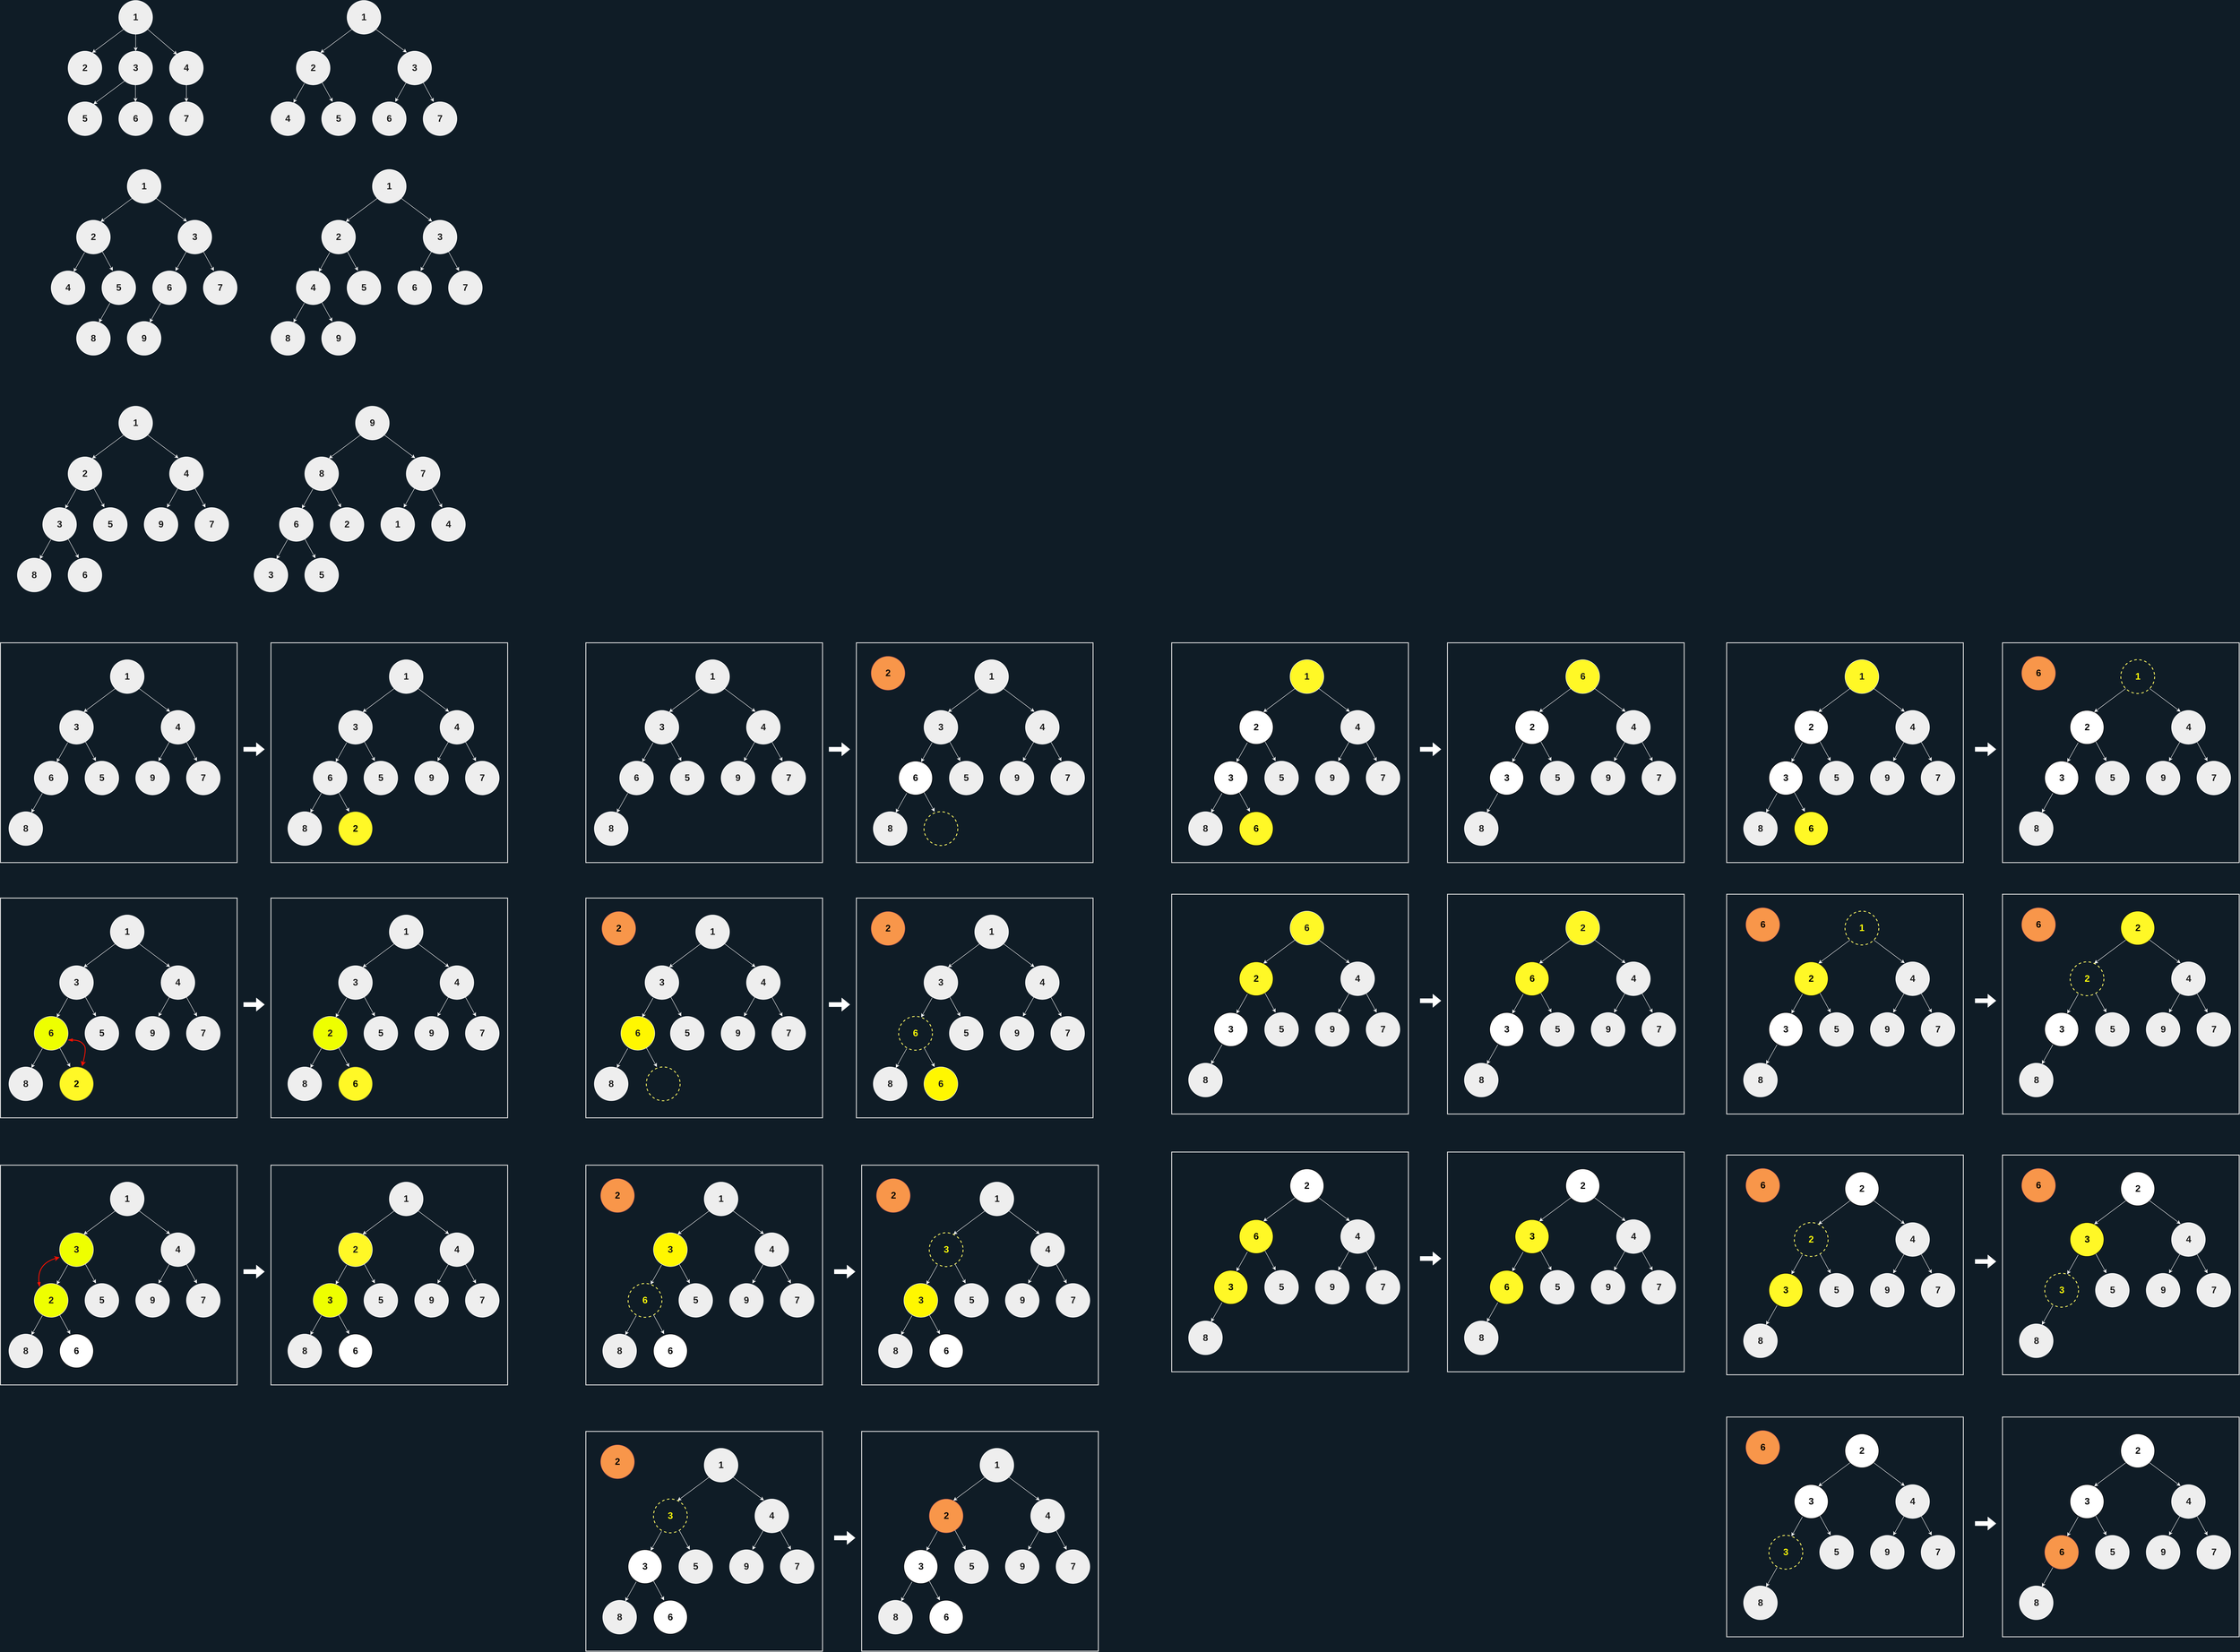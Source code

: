 <mxfile version="15.3.1" type="device"><diagram id="iae7bvT7qdHt6OMKl7ip" name="Page-1"><mxGraphModel dx="1795" dy="1253" grid="0" gridSize="10" guides="1" tooltips="1" connect="1" arrows="1" fold="1" page="0" pageScale="1" pageWidth="827" pageHeight="1169" background="#0F1C26" math="0" shadow="0"><root><mxCell id="0"/><mxCell id="1" parent="0"/><mxCell id="6D1Fv8TGET3MPL6uTjm3-132" value="" style="rounded=0;whiteSpace=wrap;html=1;sketch=0;fillColor=none;strokeWidth=2;strokeColor=#E3E3E3;" vertex="1" parent="1"><mxGeometry x="560" y="1600" width="560" height="520" as="geometry"/></mxCell><mxCell id="6D1Fv8TGET3MPL6uTjm3-131" value="" style="rounded=0;whiteSpace=wrap;html=1;sketch=0;fillColor=none;strokeWidth=2;strokeColor=#E3E3E3;" vertex="1" parent="1"><mxGeometry x="-80" y="1600" width="560" height="520" as="geometry"/></mxCell><mxCell id="6D1Fv8TGET3MPL6uTjm3-1" value="1" style="ellipse;whiteSpace=wrap;html=1;aspect=fixed;fontStyle=1;fontSize=22;fillColor=#EEEEEE;strokeColor=#FFFFFF;fontColor=#1A1A1A;" vertex="1" parent="1"><mxGeometry x="200" y="80" width="80" height="80" as="geometry"/></mxCell><mxCell id="6D1Fv8TGET3MPL6uTjm3-2" value="2" style="ellipse;whiteSpace=wrap;html=1;aspect=fixed;fontStyle=1;fontSize=22;fillColor=#EEEEEE;strokeColor=#FFFFFF;fontColor=#1A1A1A;" vertex="1" parent="1"><mxGeometry x="80" y="200" width="80" height="80" as="geometry"/></mxCell><mxCell id="6D1Fv8TGET3MPL6uTjm3-3" value="" style="endArrow=classic;html=1;fontColor=#FFFFFF;strokeColor=#FFFFFF;exitX=0;exitY=1;exitDx=0;exitDy=0;entryX=0.713;entryY=0.05;entryDx=0;entryDy=0;entryPerimeter=0;" edge="1" parent="1" source="6D1Fv8TGET3MPL6uTjm3-1" target="6D1Fv8TGET3MPL6uTjm3-2"><mxGeometry width="50" height="50" relative="1" as="geometry"><mxPoint x="210" y="410" as="sourcePoint"/><mxPoint x="260" y="360" as="targetPoint"/></mxGeometry></mxCell><mxCell id="6D1Fv8TGET3MPL6uTjm3-4" value="3" style="ellipse;whiteSpace=wrap;html=1;aspect=fixed;fontStyle=1;fontSize=22;fillColor=#EEEEEE;strokeColor=#FFFFFF;fontColor=#1A1A1A;" vertex="1" parent="1"><mxGeometry x="200" y="200" width="80" height="80" as="geometry"/></mxCell><mxCell id="6D1Fv8TGET3MPL6uTjm3-5" value="" style="endArrow=classic;html=1;fontColor=#FFFFFF;strokeColor=#FFFFFF;exitX=1;exitY=1;exitDx=0;exitDy=0;" edge="1" parent="1" source="6D1Fv8TGET3MPL6uTjm3-1"><mxGeometry width="50" height="50" relative="1" as="geometry"><mxPoint x="221.716" y="158.284" as="sourcePoint"/><mxPoint x="338" y="208" as="targetPoint"/></mxGeometry></mxCell><mxCell id="6D1Fv8TGET3MPL6uTjm3-6" value="4" style="ellipse;whiteSpace=wrap;html=1;aspect=fixed;fontStyle=1;fontSize=22;fillColor=#EEEEEE;strokeColor=#FFFFFF;fontColor=#1A1A1A;" vertex="1" parent="1"><mxGeometry x="320" y="200" width="80" height="80" as="geometry"/></mxCell><mxCell id="6D1Fv8TGET3MPL6uTjm3-7" value="" style="endArrow=classic;html=1;fontColor=#FFFFFF;strokeColor=#FFFFFF;exitX=0.5;exitY=1;exitDx=0;exitDy=0;entryX=0.5;entryY=0;entryDx=0;entryDy=0;" edge="1" parent="1" source="6D1Fv8TGET3MPL6uTjm3-1" target="6D1Fv8TGET3MPL6uTjm3-4"><mxGeometry width="50" height="50" relative="1" as="geometry"><mxPoint x="278.284" y="158.284" as="sourcePoint"/><mxPoint x="348" y="212" as="targetPoint"/></mxGeometry></mxCell><mxCell id="6D1Fv8TGET3MPL6uTjm3-8" value="6" style="ellipse;whiteSpace=wrap;html=1;aspect=fixed;fontStyle=1;fontSize=22;fillColor=#EEEEEE;strokeColor=#FFFFFF;fontColor=#1A1A1A;" vertex="1" parent="1"><mxGeometry x="200" y="320" width="80" height="80" as="geometry"/></mxCell><mxCell id="6D1Fv8TGET3MPL6uTjm3-9" value="" style="endArrow=classic;html=1;fontColor=#FFFFFF;strokeColor=#FFFFFF;exitX=0.5;exitY=1;exitDx=0;exitDy=0;entryX=0.5;entryY=0;entryDx=0;entryDy=0;" edge="1" parent="1"><mxGeometry width="50" height="50" relative="1" as="geometry"><mxPoint x="239.5" y="280" as="sourcePoint"/><mxPoint x="239.5" y="320" as="targetPoint"/></mxGeometry></mxCell><mxCell id="6D1Fv8TGET3MPL6uTjm3-10" value="5" style="ellipse;whiteSpace=wrap;html=1;aspect=fixed;fontStyle=1;fontSize=22;fillColor=#EEEEEE;strokeColor=#FFFFFF;fontColor=#1A1A1A;" vertex="1" parent="1"><mxGeometry x="80" y="320" width="80" height="80" as="geometry"/></mxCell><mxCell id="6D1Fv8TGET3MPL6uTjm3-11" value="" style="endArrow=classic;html=1;fontColor=#FFFFFF;strokeColor=#FFFFFF;exitX=0;exitY=1;exitDx=0;exitDy=0;entryX=0.713;entryY=0.05;entryDx=0;entryDy=0;entryPerimeter=0;" edge="1" parent="1"><mxGeometry width="50" height="50" relative="1" as="geometry"><mxPoint x="214.676" y="270.004" as="sourcePoint"/><mxPoint x="140.0" y="325.72" as="targetPoint"/></mxGeometry></mxCell><mxCell id="6D1Fv8TGET3MPL6uTjm3-12" value="" style="endArrow=classic;html=1;fontColor=#FFFFFF;strokeColor=#FFFFFF;exitX=0.5;exitY=1;exitDx=0;exitDy=0;entryX=0.5;entryY=0;entryDx=0;entryDy=0;" edge="1" target="6D1Fv8TGET3MPL6uTjm3-13" parent="1" source="6D1Fv8TGET3MPL6uTjm3-6"><mxGeometry width="50" height="50" relative="1" as="geometry"><mxPoint x="268.284" y="268.284" as="sourcePoint"/><mxPoint x="187.04" y="334" as="targetPoint"/></mxGeometry></mxCell><mxCell id="6D1Fv8TGET3MPL6uTjm3-13" value="7" style="ellipse;whiteSpace=wrap;html=1;aspect=fixed;fontStyle=1;fontSize=22;fillColor=#EEEEEE;strokeColor=#FFFFFF;fontColor=#1A1A1A;" vertex="1" parent="1"><mxGeometry x="320" y="320" width="80" height="80" as="geometry"/></mxCell><mxCell id="6D1Fv8TGET3MPL6uTjm3-14" value="1" style="ellipse;whiteSpace=wrap;html=1;aspect=fixed;fontStyle=1;fontSize=22;fillColor=#EEEEEE;strokeColor=#FFFFFF;fontColor=#1A1A1A;" vertex="1" parent="1"><mxGeometry x="220" y="480" width="80" height="80" as="geometry"/></mxCell><mxCell id="6D1Fv8TGET3MPL6uTjm3-15" value="2" style="ellipse;whiteSpace=wrap;html=1;aspect=fixed;fontStyle=1;fontSize=22;fillColor=#EEEEEE;strokeColor=#FFFFFF;fontColor=#1A1A1A;" vertex="1" parent="1"><mxGeometry x="100" y="600" width="80" height="80" as="geometry"/></mxCell><mxCell id="6D1Fv8TGET3MPL6uTjm3-16" value="" style="endArrow=classic;html=1;fontColor=#FFFFFF;strokeColor=#FFFFFF;exitX=0;exitY=1;exitDx=0;exitDy=0;entryX=0.713;entryY=0.05;entryDx=0;entryDy=0;entryPerimeter=0;" edge="1" source="6D1Fv8TGET3MPL6uTjm3-14" target="6D1Fv8TGET3MPL6uTjm3-15" parent="1"><mxGeometry width="50" height="50" relative="1" as="geometry"><mxPoint x="210" y="810" as="sourcePoint"/><mxPoint x="260" y="760" as="targetPoint"/></mxGeometry></mxCell><mxCell id="6D1Fv8TGET3MPL6uTjm3-17" value="3" style="ellipse;whiteSpace=wrap;html=1;aspect=fixed;fontStyle=1;fontSize=22;fillColor=#EEEEEE;strokeColor=#FFFFFF;fontColor=#1A1A1A;" vertex="1" parent="1"><mxGeometry x="340" y="600" width="80" height="80" as="geometry"/></mxCell><mxCell id="6D1Fv8TGET3MPL6uTjm3-19" value="7" style="ellipse;whiteSpace=wrap;html=1;aspect=fixed;fontStyle=1;fontSize=22;fillColor=#EEEEEE;strokeColor=#FFFFFF;fontColor=#1A1A1A;" vertex="1" parent="1"><mxGeometry x="400" y="720" width="80" height="80" as="geometry"/></mxCell><mxCell id="6D1Fv8TGET3MPL6uTjm3-20" value="" style="endArrow=classic;html=1;fontColor=#FFFFFF;strokeColor=#FFFFFF;exitX=1;exitY=1;exitDx=0;exitDy=0;entryX=0.266;entryY=0.039;entryDx=0;entryDy=0;entryPerimeter=0;" edge="1" source="6D1Fv8TGET3MPL6uTjm3-14" target="6D1Fv8TGET3MPL6uTjm3-17" parent="1"><mxGeometry width="50" height="50" relative="1" as="geometry"><mxPoint x="278.284" y="558.284" as="sourcePoint"/><mxPoint x="348" y="612" as="targetPoint"/></mxGeometry></mxCell><mxCell id="6D1Fv8TGET3MPL6uTjm3-21" value="5" style="ellipse;whiteSpace=wrap;html=1;aspect=fixed;fontStyle=1;fontSize=22;fillColor=#EEEEEE;strokeColor=#FFFFFF;fontColor=#1A1A1A;" vertex="1" parent="1"><mxGeometry x="160" y="720" width="80" height="80" as="geometry"/></mxCell><mxCell id="6D1Fv8TGET3MPL6uTjm3-22" value="" style="endArrow=classic;html=1;fontColor=#FFFFFF;strokeColor=#FFFFFF;exitX=0.76;exitY=0.923;exitDx=0;exitDy=0;entryX=0.323;entryY=-0.004;entryDx=0;entryDy=0;exitPerimeter=0;entryPerimeter=0;" edge="1" parent="1" source="6D1Fv8TGET3MPL6uTjm3-15" target="6D1Fv8TGET3MPL6uTjm3-21"><mxGeometry width="50" height="50" relative="1" as="geometry"><mxPoint x="239.5" y="680" as="sourcePoint"/><mxPoint x="239.5" y="720" as="targetPoint"/></mxGeometry></mxCell><mxCell id="6D1Fv8TGET3MPL6uTjm3-23" value="4" style="ellipse;whiteSpace=wrap;html=1;aspect=fixed;fontStyle=1;fontSize=22;fillColor=#EEEEEE;strokeColor=#FFFFFF;fontColor=#1A1A1A;" vertex="1" parent="1"><mxGeometry x="40" y="720" width="80" height="80" as="geometry"/></mxCell><mxCell id="6D1Fv8TGET3MPL6uTjm3-24" value="" style="endArrow=classic;html=1;fontColor=#FFFFFF;strokeColor=#FFFFFF;exitX=0.24;exitY=0.954;exitDx=0;exitDy=0;exitPerimeter=0;entryX=0.667;entryY=0.027;entryDx=0;entryDy=0;entryPerimeter=0;" edge="1" parent="1" source="6D1Fv8TGET3MPL6uTjm3-15" target="6D1Fv8TGET3MPL6uTjm3-23"><mxGeometry width="50" height="50" relative="1" as="geometry"><mxPoint x="544.676" y="529.004" as="sourcePoint"/><mxPoint x="90" y="730" as="targetPoint"/></mxGeometry></mxCell><mxCell id="6D1Fv8TGET3MPL6uTjm3-26" value="6" style="ellipse;whiteSpace=wrap;html=1;aspect=fixed;fontStyle=1;fontSize=22;fillColor=#EEEEEE;strokeColor=#FFFFFF;fontColor=#1A1A1A;" vertex="1" parent="1"><mxGeometry x="280" y="720" width="80" height="80" as="geometry"/></mxCell><mxCell id="6D1Fv8TGET3MPL6uTjm3-27" value="" style="endArrow=classic;html=1;fontColor=#FFFFFF;strokeColor=#FFFFFF;exitX=0.76;exitY=0.923;exitDx=0;exitDy=0;entryX=0.323;entryY=-0.004;entryDx=0;entryDy=0;exitPerimeter=0;entryPerimeter=0;" edge="1" parent="1"><mxGeometry width="50" height="50" relative="1" as="geometry"><mxPoint x="400.0" y="674.16" as="sourcePoint"/><mxPoint x="425.04" y="720.0" as="targetPoint"/></mxGeometry></mxCell><mxCell id="6D1Fv8TGET3MPL6uTjm3-28" value="" style="endArrow=classic;html=1;fontColor=#FFFFFF;strokeColor=#FFFFFF;exitX=0.24;exitY=0.954;exitDx=0;exitDy=0;exitPerimeter=0;entryX=0.667;entryY=0.027;entryDx=0;entryDy=0;entryPerimeter=0;" edge="1" parent="1"><mxGeometry width="50" height="50" relative="1" as="geometry"><mxPoint x="360" y="674.16" as="sourcePoint"/><mxPoint x="334.16" y="720" as="targetPoint"/></mxGeometry></mxCell><mxCell id="6D1Fv8TGET3MPL6uTjm3-29" value="" style="endArrow=classic;html=1;fontColor=#FFFFFF;strokeColor=#FFFFFF;exitX=0.24;exitY=0.954;exitDx=0;exitDy=0;exitPerimeter=0;entryX=0.667;entryY=0.027;entryDx=0;entryDy=0;entryPerimeter=0;" edge="1" target="6D1Fv8TGET3MPL6uTjm3-30" parent="1"><mxGeometry width="50" height="50" relative="1" as="geometry"><mxPoint x="179.2" y="796" as="sourcePoint"/><mxPoint x="150" y="849.68" as="targetPoint"/></mxGeometry></mxCell><mxCell id="6D1Fv8TGET3MPL6uTjm3-30" value="8" style="ellipse;whiteSpace=wrap;html=1;aspect=fixed;fontStyle=1;fontSize=22;fillColor=#EEEEEE;strokeColor=#FFFFFF;fontColor=#1A1A1A;" vertex="1" parent="1"><mxGeometry x="100" y="839.68" width="80" height="80" as="geometry"/></mxCell><mxCell id="6D1Fv8TGET3MPL6uTjm3-31" value="" style="endArrow=classic;html=1;fontColor=#FFFFFF;strokeColor=#FFFFFF;exitX=0.24;exitY=0.954;exitDx=0;exitDy=0;exitPerimeter=0;entryX=0.667;entryY=0.027;entryDx=0;entryDy=0;entryPerimeter=0;" edge="1" target="6D1Fv8TGET3MPL6uTjm3-32" parent="1"><mxGeometry width="50" height="50" relative="1" as="geometry"><mxPoint x="299.2" y="796" as="sourcePoint"/><mxPoint x="270" y="849.68" as="targetPoint"/></mxGeometry></mxCell><mxCell id="6D1Fv8TGET3MPL6uTjm3-32" value="9" style="ellipse;whiteSpace=wrap;html=1;aspect=fixed;fontStyle=1;fontSize=22;fillColor=#EEEEEE;strokeColor=#FFFFFF;fontColor=#1A1A1A;" vertex="1" parent="1"><mxGeometry x="220" y="839.68" width="80" height="80" as="geometry"/></mxCell><mxCell id="6D1Fv8TGET3MPL6uTjm3-33" value="1" style="ellipse;whiteSpace=wrap;html=1;aspect=fixed;fontStyle=1;fontSize=22;fillColor=#EEEEEE;strokeColor=#FFFFFF;fontColor=#1A1A1A;" vertex="1" parent="1"><mxGeometry x="740" y="80" width="80" height="80" as="geometry"/></mxCell><mxCell id="6D1Fv8TGET3MPL6uTjm3-34" value="2" style="ellipse;whiteSpace=wrap;html=1;aspect=fixed;fontStyle=1;fontSize=22;fillColor=#EEEEEE;strokeColor=#FFFFFF;fontColor=#1A1A1A;" vertex="1" parent="1"><mxGeometry x="620" y="200" width="80" height="80" as="geometry"/></mxCell><mxCell id="6D1Fv8TGET3MPL6uTjm3-35" value="" style="endArrow=classic;html=1;fontColor=#FFFFFF;strokeColor=#FFFFFF;exitX=0;exitY=1;exitDx=0;exitDy=0;entryX=0.713;entryY=0.05;entryDx=0;entryDy=0;entryPerimeter=0;" edge="1" source="6D1Fv8TGET3MPL6uTjm3-33" target="6D1Fv8TGET3MPL6uTjm3-34" parent="1"><mxGeometry width="50" height="50" relative="1" as="geometry"><mxPoint x="730" y="410" as="sourcePoint"/><mxPoint x="780" y="360" as="targetPoint"/></mxGeometry></mxCell><mxCell id="6D1Fv8TGET3MPL6uTjm3-36" value="3" style="ellipse;whiteSpace=wrap;html=1;aspect=fixed;fontStyle=1;fontSize=22;fillColor=#EEEEEE;strokeColor=#FFFFFF;fontColor=#1A1A1A;" vertex="1" parent="1"><mxGeometry x="860" y="200" width="80" height="80" as="geometry"/></mxCell><mxCell id="6D1Fv8TGET3MPL6uTjm3-37" value="7" style="ellipse;whiteSpace=wrap;html=1;aspect=fixed;fontStyle=1;fontSize=22;fillColor=#EEEEEE;strokeColor=#FFFFFF;fontColor=#1A1A1A;" vertex="1" parent="1"><mxGeometry x="920" y="320" width="80" height="80" as="geometry"/></mxCell><mxCell id="6D1Fv8TGET3MPL6uTjm3-38" value="" style="endArrow=classic;html=1;fontColor=#FFFFFF;strokeColor=#FFFFFF;exitX=1;exitY=1;exitDx=0;exitDy=0;entryX=0.266;entryY=0.039;entryDx=0;entryDy=0;entryPerimeter=0;" edge="1" source="6D1Fv8TGET3MPL6uTjm3-33" target="6D1Fv8TGET3MPL6uTjm3-36" parent="1"><mxGeometry width="50" height="50" relative="1" as="geometry"><mxPoint x="798.284" y="158.284" as="sourcePoint"/><mxPoint x="868" y="212" as="targetPoint"/></mxGeometry></mxCell><mxCell id="6D1Fv8TGET3MPL6uTjm3-39" value="5" style="ellipse;whiteSpace=wrap;html=1;aspect=fixed;fontStyle=1;fontSize=22;fillColor=#EEEEEE;strokeColor=#FFFFFF;fontColor=#1A1A1A;" vertex="1" parent="1"><mxGeometry x="680" y="320" width="80" height="80" as="geometry"/></mxCell><mxCell id="6D1Fv8TGET3MPL6uTjm3-40" value="" style="endArrow=classic;html=1;fontColor=#FFFFFF;strokeColor=#FFFFFF;exitX=0.76;exitY=0.923;exitDx=0;exitDy=0;entryX=0.323;entryY=-0.004;entryDx=0;entryDy=0;exitPerimeter=0;entryPerimeter=0;" edge="1" source="6D1Fv8TGET3MPL6uTjm3-34" target="6D1Fv8TGET3MPL6uTjm3-39" parent="1"><mxGeometry width="50" height="50" relative="1" as="geometry"><mxPoint x="759.5" y="280" as="sourcePoint"/><mxPoint x="759.5" y="320" as="targetPoint"/></mxGeometry></mxCell><mxCell id="6D1Fv8TGET3MPL6uTjm3-41" value="4" style="ellipse;whiteSpace=wrap;html=1;aspect=fixed;fontStyle=1;fontSize=22;fillColor=#EEEEEE;strokeColor=#FFFFFF;fontColor=#1A1A1A;" vertex="1" parent="1"><mxGeometry x="560" y="320" width="80" height="80" as="geometry"/></mxCell><mxCell id="6D1Fv8TGET3MPL6uTjm3-42" value="" style="endArrow=classic;html=1;fontColor=#FFFFFF;strokeColor=#FFFFFF;exitX=0.24;exitY=0.954;exitDx=0;exitDy=0;exitPerimeter=0;entryX=0.667;entryY=0.027;entryDx=0;entryDy=0;entryPerimeter=0;" edge="1" source="6D1Fv8TGET3MPL6uTjm3-34" target="6D1Fv8TGET3MPL6uTjm3-41" parent="1"><mxGeometry width="50" height="50" relative="1" as="geometry"><mxPoint x="1064.676" y="129.004" as="sourcePoint"/><mxPoint x="610" y="330" as="targetPoint"/></mxGeometry></mxCell><mxCell id="6D1Fv8TGET3MPL6uTjm3-43" value="6" style="ellipse;whiteSpace=wrap;html=1;aspect=fixed;fontStyle=1;fontSize=22;fillColor=#EEEEEE;strokeColor=#FFFFFF;fontColor=#1A1A1A;" vertex="1" parent="1"><mxGeometry x="800" y="320" width="80" height="80" as="geometry"/></mxCell><mxCell id="6D1Fv8TGET3MPL6uTjm3-44" value="" style="endArrow=classic;html=1;fontColor=#FFFFFF;strokeColor=#FFFFFF;exitX=0.76;exitY=0.923;exitDx=0;exitDy=0;entryX=0.323;entryY=-0.004;entryDx=0;entryDy=0;exitPerimeter=0;entryPerimeter=0;" edge="1" parent="1"><mxGeometry width="50" height="50" relative="1" as="geometry"><mxPoint x="920" y="274.16" as="sourcePoint"/><mxPoint x="945.04" y="320.0" as="targetPoint"/></mxGeometry></mxCell><mxCell id="6D1Fv8TGET3MPL6uTjm3-45" value="" style="endArrow=classic;html=1;fontColor=#FFFFFF;strokeColor=#FFFFFF;exitX=0.24;exitY=0.954;exitDx=0;exitDy=0;exitPerimeter=0;entryX=0.667;entryY=0.027;entryDx=0;entryDy=0;entryPerimeter=0;" edge="1" parent="1"><mxGeometry width="50" height="50" relative="1" as="geometry"><mxPoint x="880" y="274.16" as="sourcePoint"/><mxPoint x="854.16" y="320" as="targetPoint"/></mxGeometry></mxCell><mxCell id="6D1Fv8TGET3MPL6uTjm3-46" value="1" style="ellipse;whiteSpace=wrap;html=1;aspect=fixed;fontStyle=1;fontSize=22;fillColor=#EEEEEE;strokeColor=#FFFFFF;fontColor=#1A1A1A;" vertex="1" parent="1"><mxGeometry x="800" y="480" width="80" height="80" as="geometry"/></mxCell><mxCell id="6D1Fv8TGET3MPL6uTjm3-47" value="2" style="ellipse;whiteSpace=wrap;html=1;aspect=fixed;fontStyle=1;fontSize=22;fillColor=#EEEEEE;strokeColor=#FFFFFF;fontColor=#1A1A1A;" vertex="1" parent="1"><mxGeometry x="680" y="600" width="80" height="80" as="geometry"/></mxCell><mxCell id="6D1Fv8TGET3MPL6uTjm3-48" value="" style="endArrow=classic;html=1;fontColor=#FFFFFF;strokeColor=#FFFFFF;exitX=0;exitY=1;exitDx=0;exitDy=0;entryX=0.713;entryY=0.05;entryDx=0;entryDy=0;entryPerimeter=0;" edge="1" source="6D1Fv8TGET3MPL6uTjm3-46" target="6D1Fv8TGET3MPL6uTjm3-47" parent="1"><mxGeometry width="50" height="50" relative="1" as="geometry"><mxPoint x="790" y="810" as="sourcePoint"/><mxPoint x="840" y="760" as="targetPoint"/></mxGeometry></mxCell><mxCell id="6D1Fv8TGET3MPL6uTjm3-49" value="3" style="ellipse;whiteSpace=wrap;html=1;aspect=fixed;fontStyle=1;fontSize=22;fillColor=#EEEEEE;strokeColor=#FFFFFF;fontColor=#1A1A1A;" vertex="1" parent="1"><mxGeometry x="920" y="600" width="80" height="80" as="geometry"/></mxCell><mxCell id="6D1Fv8TGET3MPL6uTjm3-50" value="7" style="ellipse;whiteSpace=wrap;html=1;aspect=fixed;fontStyle=1;fontSize=22;fillColor=#EEEEEE;strokeColor=#FFFFFF;fontColor=#1A1A1A;" vertex="1" parent="1"><mxGeometry x="980" y="720" width="80" height="80" as="geometry"/></mxCell><mxCell id="6D1Fv8TGET3MPL6uTjm3-51" value="" style="endArrow=classic;html=1;fontColor=#FFFFFF;strokeColor=#FFFFFF;exitX=1;exitY=1;exitDx=0;exitDy=0;entryX=0.266;entryY=0.039;entryDx=0;entryDy=0;entryPerimeter=0;" edge="1" source="6D1Fv8TGET3MPL6uTjm3-46" target="6D1Fv8TGET3MPL6uTjm3-49" parent="1"><mxGeometry width="50" height="50" relative="1" as="geometry"><mxPoint x="858.284" y="558.284" as="sourcePoint"/><mxPoint x="928" y="612" as="targetPoint"/></mxGeometry></mxCell><mxCell id="6D1Fv8TGET3MPL6uTjm3-52" value="5" style="ellipse;whiteSpace=wrap;html=1;aspect=fixed;fontStyle=1;fontSize=22;fillColor=#EEEEEE;strokeColor=#FFFFFF;fontColor=#1A1A1A;" vertex="1" parent="1"><mxGeometry x="740" y="720" width="80" height="80" as="geometry"/></mxCell><mxCell id="6D1Fv8TGET3MPL6uTjm3-53" value="" style="endArrow=classic;html=1;fontColor=#FFFFFF;strokeColor=#FFFFFF;exitX=0.76;exitY=0.923;exitDx=0;exitDy=0;entryX=0.323;entryY=-0.004;entryDx=0;entryDy=0;exitPerimeter=0;entryPerimeter=0;" edge="1" source="6D1Fv8TGET3MPL6uTjm3-47" target="6D1Fv8TGET3MPL6uTjm3-52" parent="1"><mxGeometry width="50" height="50" relative="1" as="geometry"><mxPoint x="819.5" y="680" as="sourcePoint"/><mxPoint x="819.5" y="720" as="targetPoint"/></mxGeometry></mxCell><mxCell id="6D1Fv8TGET3MPL6uTjm3-54" value="4" style="ellipse;whiteSpace=wrap;html=1;aspect=fixed;fontStyle=1;fontSize=22;fillColor=#EEEEEE;strokeColor=#FFFFFF;fontColor=#1A1A1A;" vertex="1" parent="1"><mxGeometry x="620" y="720" width="80" height="80" as="geometry"/></mxCell><mxCell id="6D1Fv8TGET3MPL6uTjm3-55" value="" style="endArrow=classic;html=1;fontColor=#FFFFFF;strokeColor=#FFFFFF;exitX=0.24;exitY=0.954;exitDx=0;exitDy=0;exitPerimeter=0;entryX=0.667;entryY=0.027;entryDx=0;entryDy=0;entryPerimeter=0;" edge="1" source="6D1Fv8TGET3MPL6uTjm3-47" target="6D1Fv8TGET3MPL6uTjm3-54" parent="1"><mxGeometry width="50" height="50" relative="1" as="geometry"><mxPoint x="1124.676" y="529.004" as="sourcePoint"/><mxPoint x="670" y="730" as="targetPoint"/></mxGeometry></mxCell><mxCell id="6D1Fv8TGET3MPL6uTjm3-56" value="6" style="ellipse;whiteSpace=wrap;html=1;aspect=fixed;fontStyle=1;fontSize=22;fillColor=#EEEEEE;strokeColor=#FFFFFF;fontColor=#1A1A1A;" vertex="1" parent="1"><mxGeometry x="860" y="720" width="80" height="80" as="geometry"/></mxCell><mxCell id="6D1Fv8TGET3MPL6uTjm3-57" value="" style="endArrow=classic;html=1;fontColor=#FFFFFF;strokeColor=#FFFFFF;exitX=0.76;exitY=0.923;exitDx=0;exitDy=0;entryX=0.323;entryY=-0.004;entryDx=0;entryDy=0;exitPerimeter=0;entryPerimeter=0;" edge="1" parent="1"><mxGeometry width="50" height="50" relative="1" as="geometry"><mxPoint x="980" y="674.16" as="sourcePoint"/><mxPoint x="1005.04" y="720.0" as="targetPoint"/></mxGeometry></mxCell><mxCell id="6D1Fv8TGET3MPL6uTjm3-58" value="" style="endArrow=classic;html=1;fontColor=#FFFFFF;strokeColor=#FFFFFF;exitX=0.24;exitY=0.954;exitDx=0;exitDy=0;exitPerimeter=0;entryX=0.667;entryY=0.027;entryDx=0;entryDy=0;entryPerimeter=0;" edge="1" parent="1"><mxGeometry width="50" height="50" relative="1" as="geometry"><mxPoint x="940" y="674.16" as="sourcePoint"/><mxPoint x="914.16" y="720" as="targetPoint"/></mxGeometry></mxCell><mxCell id="6D1Fv8TGET3MPL6uTjm3-59" value="8" style="ellipse;whiteSpace=wrap;html=1;aspect=fixed;fontStyle=1;fontSize=22;fillColor=#EEEEEE;strokeColor=#FFFFFF;fontColor=#1A1A1A;" vertex="1" parent="1"><mxGeometry x="560" y="839.68" width="80" height="80" as="geometry"/></mxCell><mxCell id="6D1Fv8TGET3MPL6uTjm3-60" value="" style="endArrow=classic;html=1;fontColor=#FFFFFF;strokeColor=#FFFFFF;exitX=0.24;exitY=0.954;exitDx=0;exitDy=0;exitPerimeter=0;entryX=0.667;entryY=0.027;entryDx=0;entryDy=0;entryPerimeter=0;" edge="1" target="6D1Fv8TGET3MPL6uTjm3-59" parent="1"><mxGeometry width="50" height="50" relative="1" as="geometry"><mxPoint x="639.2" y="796" as="sourcePoint"/><mxPoint x="610" y="849.68" as="targetPoint"/></mxGeometry></mxCell><mxCell id="6D1Fv8TGET3MPL6uTjm3-61" value="9" style="ellipse;whiteSpace=wrap;html=1;aspect=fixed;fontStyle=1;fontSize=22;fillColor=#EEEEEE;strokeColor=#FFFFFF;fontColor=#1A1A1A;" vertex="1" parent="1"><mxGeometry x="680" y="839.68" width="80" height="80" as="geometry"/></mxCell><mxCell id="6D1Fv8TGET3MPL6uTjm3-62" value="" style="endArrow=classic;html=1;fontColor=#FFFFFF;strokeColor=#FFFFFF;exitX=0.76;exitY=0.923;exitDx=0;exitDy=0;entryX=0.323;entryY=-0.004;entryDx=0;entryDy=0;exitPerimeter=0;entryPerimeter=0;" edge="1" parent="1"><mxGeometry width="50" height="50" relative="1" as="geometry"><mxPoint x="680" y="793.84" as="sourcePoint"/><mxPoint x="705.04" y="839.68" as="targetPoint"/></mxGeometry></mxCell><mxCell id="6D1Fv8TGET3MPL6uTjm3-63" value="1" style="ellipse;whiteSpace=wrap;html=1;aspect=fixed;fontStyle=1;fontSize=22;fillColor=#EEEEEE;strokeColor=#FFFFFF;fontColor=#1A1A1A;" vertex="1" parent="1"><mxGeometry x="200" y="1040" width="80" height="80" as="geometry"/></mxCell><mxCell id="6D1Fv8TGET3MPL6uTjm3-64" value="2" style="ellipse;whiteSpace=wrap;html=1;aspect=fixed;fontStyle=1;fontSize=22;fillColor=#EEEEEE;strokeColor=#FFFFFF;fontColor=#1A1A1A;" vertex="1" parent="1"><mxGeometry x="80" y="1160" width="80" height="80" as="geometry"/></mxCell><mxCell id="6D1Fv8TGET3MPL6uTjm3-65" value="" style="endArrow=classic;html=1;fontColor=#FFFFFF;strokeColor=#FFFFFF;exitX=0;exitY=1;exitDx=0;exitDy=0;entryX=0.713;entryY=0.05;entryDx=0;entryDy=0;entryPerimeter=0;" edge="1" source="6D1Fv8TGET3MPL6uTjm3-63" target="6D1Fv8TGET3MPL6uTjm3-64" parent="1"><mxGeometry width="50" height="50" relative="1" as="geometry"><mxPoint x="190" y="1370" as="sourcePoint"/><mxPoint x="240" y="1320" as="targetPoint"/></mxGeometry></mxCell><mxCell id="6D1Fv8TGET3MPL6uTjm3-66" value="4" style="ellipse;whiteSpace=wrap;html=1;aspect=fixed;fontStyle=1;fontSize=22;fillColor=#EEEEEE;strokeColor=#FFFFFF;fontColor=#1A1A1A;" vertex="1" parent="1"><mxGeometry x="320" y="1160" width="80" height="80" as="geometry"/></mxCell><mxCell id="6D1Fv8TGET3MPL6uTjm3-67" value="7" style="ellipse;whiteSpace=wrap;html=1;aspect=fixed;fontStyle=1;fontSize=22;fillColor=#EEEEEE;strokeColor=#FFFFFF;fontColor=#1A1A1A;" vertex="1" parent="1"><mxGeometry x="380" y="1280" width="80" height="80" as="geometry"/></mxCell><mxCell id="6D1Fv8TGET3MPL6uTjm3-68" value="" style="endArrow=classic;html=1;fontColor=#FFFFFF;strokeColor=#FFFFFF;exitX=1;exitY=1;exitDx=0;exitDy=0;entryX=0.266;entryY=0.039;entryDx=0;entryDy=0;entryPerimeter=0;" edge="1" source="6D1Fv8TGET3MPL6uTjm3-63" target="6D1Fv8TGET3MPL6uTjm3-66" parent="1"><mxGeometry width="50" height="50" relative="1" as="geometry"><mxPoint x="258.284" y="1118.284" as="sourcePoint"/><mxPoint x="328" y="1172" as="targetPoint"/></mxGeometry></mxCell><mxCell id="6D1Fv8TGET3MPL6uTjm3-69" value="5" style="ellipse;whiteSpace=wrap;html=1;aspect=fixed;fontStyle=1;fontSize=22;fillColor=#EEEEEE;strokeColor=#FFFFFF;fontColor=#1A1A1A;" vertex="1" parent="1"><mxGeometry x="140" y="1280" width="80" height="80" as="geometry"/></mxCell><mxCell id="6D1Fv8TGET3MPL6uTjm3-70" value="" style="endArrow=classic;html=1;fontColor=#FFFFFF;strokeColor=#FFFFFF;exitX=0.76;exitY=0.923;exitDx=0;exitDy=0;entryX=0.323;entryY=-0.004;entryDx=0;entryDy=0;exitPerimeter=0;entryPerimeter=0;" edge="1" source="6D1Fv8TGET3MPL6uTjm3-64" target="6D1Fv8TGET3MPL6uTjm3-69" parent="1"><mxGeometry width="50" height="50" relative="1" as="geometry"><mxPoint x="219.5" y="1240" as="sourcePoint"/><mxPoint x="219.5" y="1280" as="targetPoint"/></mxGeometry></mxCell><mxCell id="6D1Fv8TGET3MPL6uTjm3-71" value="3" style="ellipse;whiteSpace=wrap;html=1;aspect=fixed;fontStyle=1;fontSize=22;fillColor=#EEEEEE;strokeColor=#FFFFFF;fontColor=#1A1A1A;" vertex="1" parent="1"><mxGeometry x="20" y="1280" width="80" height="80" as="geometry"/></mxCell><mxCell id="6D1Fv8TGET3MPL6uTjm3-72" value="" style="endArrow=classic;html=1;fontColor=#FFFFFF;strokeColor=#FFFFFF;exitX=0.24;exitY=0.954;exitDx=0;exitDy=0;exitPerimeter=0;entryX=0.667;entryY=0.027;entryDx=0;entryDy=0;entryPerimeter=0;" edge="1" source="6D1Fv8TGET3MPL6uTjm3-64" target="6D1Fv8TGET3MPL6uTjm3-71" parent="1"><mxGeometry width="50" height="50" relative="1" as="geometry"><mxPoint x="524.676" y="1089.004" as="sourcePoint"/><mxPoint x="70" y="1290" as="targetPoint"/></mxGeometry></mxCell><mxCell id="6D1Fv8TGET3MPL6uTjm3-73" value="9" style="ellipse;whiteSpace=wrap;html=1;aspect=fixed;fontStyle=1;fontSize=22;fillColor=#EEEEEE;strokeColor=#FFFFFF;fontColor=#1A1A1A;" vertex="1" parent="1"><mxGeometry x="260" y="1280" width="80" height="80" as="geometry"/></mxCell><mxCell id="6D1Fv8TGET3MPL6uTjm3-74" value="" style="endArrow=classic;html=1;fontColor=#FFFFFF;strokeColor=#FFFFFF;exitX=0.76;exitY=0.923;exitDx=0;exitDy=0;entryX=0.323;entryY=-0.004;entryDx=0;entryDy=0;exitPerimeter=0;entryPerimeter=0;" edge="1" parent="1"><mxGeometry width="50" height="50" relative="1" as="geometry"><mxPoint x="380" y="1234.16" as="sourcePoint"/><mxPoint x="405.04" y="1280" as="targetPoint"/></mxGeometry></mxCell><mxCell id="6D1Fv8TGET3MPL6uTjm3-75" value="" style="endArrow=classic;html=1;fontColor=#FFFFFF;strokeColor=#FFFFFF;exitX=0.24;exitY=0.954;exitDx=0;exitDy=0;exitPerimeter=0;entryX=0.667;entryY=0.027;entryDx=0;entryDy=0;entryPerimeter=0;" edge="1" parent="1"><mxGeometry width="50" height="50" relative="1" as="geometry"><mxPoint x="340" y="1234.16" as="sourcePoint"/><mxPoint x="314.16" y="1280" as="targetPoint"/></mxGeometry></mxCell><mxCell id="6D1Fv8TGET3MPL6uTjm3-76" value="8" style="ellipse;whiteSpace=wrap;html=1;aspect=fixed;fontStyle=1;fontSize=22;fillColor=#EEEEEE;strokeColor=#FFFFFF;fontColor=#1A1A1A;" vertex="1" parent="1"><mxGeometry x="-40" y="1399.68" width="80" height="80" as="geometry"/></mxCell><mxCell id="6D1Fv8TGET3MPL6uTjm3-77" value="" style="endArrow=classic;html=1;fontColor=#FFFFFF;strokeColor=#FFFFFF;exitX=0.24;exitY=0.954;exitDx=0;exitDy=0;exitPerimeter=0;entryX=0.667;entryY=0.027;entryDx=0;entryDy=0;entryPerimeter=0;" edge="1" target="6D1Fv8TGET3MPL6uTjm3-76" parent="1"><mxGeometry width="50" height="50" relative="1" as="geometry"><mxPoint x="39.2" y="1356" as="sourcePoint"/><mxPoint x="10" y="1409.68" as="targetPoint"/></mxGeometry></mxCell><mxCell id="6D1Fv8TGET3MPL6uTjm3-78" value="6" style="ellipse;whiteSpace=wrap;html=1;aspect=fixed;fontStyle=1;fontSize=22;fillColor=#EEEEEE;strokeColor=#FFFFFF;fontColor=#1A1A1A;" vertex="1" parent="1"><mxGeometry x="80" y="1399.68" width="80" height="80" as="geometry"/></mxCell><mxCell id="6D1Fv8TGET3MPL6uTjm3-79" value="" style="endArrow=classic;html=1;fontColor=#FFFFFF;strokeColor=#FFFFFF;exitX=0.76;exitY=0.923;exitDx=0;exitDy=0;entryX=0.323;entryY=-0.004;entryDx=0;entryDy=0;exitPerimeter=0;entryPerimeter=0;" edge="1" parent="1"><mxGeometry width="50" height="50" relative="1" as="geometry"><mxPoint x="80" y="1353.84" as="sourcePoint"/><mxPoint x="105.04" y="1399.68" as="targetPoint"/></mxGeometry></mxCell><mxCell id="6D1Fv8TGET3MPL6uTjm3-80" value="9" style="ellipse;whiteSpace=wrap;html=1;aspect=fixed;fontStyle=1;fontSize=22;fillColor=#EEEEEE;strokeColor=#FFFFFF;fontColor=#1A1A1A;" vertex="1" parent="1"><mxGeometry x="760" y="1040" width="80" height="80" as="geometry"/></mxCell><mxCell id="6D1Fv8TGET3MPL6uTjm3-81" value="8" style="ellipse;whiteSpace=wrap;html=1;aspect=fixed;fontStyle=1;fontSize=22;fillColor=#EEEEEE;strokeColor=#FFFFFF;fontColor=#1A1A1A;" vertex="1" parent="1"><mxGeometry x="640" y="1160" width="80" height="80" as="geometry"/></mxCell><mxCell id="6D1Fv8TGET3MPL6uTjm3-82" value="" style="endArrow=classic;html=1;fontColor=#FFFFFF;strokeColor=#FFFFFF;exitX=0;exitY=1;exitDx=0;exitDy=0;entryX=0.713;entryY=0.05;entryDx=0;entryDy=0;entryPerimeter=0;" edge="1" source="6D1Fv8TGET3MPL6uTjm3-80" target="6D1Fv8TGET3MPL6uTjm3-81" parent="1"><mxGeometry width="50" height="50" relative="1" as="geometry"><mxPoint x="750" y="1370" as="sourcePoint"/><mxPoint x="800" y="1320" as="targetPoint"/></mxGeometry></mxCell><mxCell id="6D1Fv8TGET3MPL6uTjm3-83" value="7" style="ellipse;whiteSpace=wrap;html=1;aspect=fixed;fontStyle=1;fontSize=22;fillColor=#EEEEEE;strokeColor=#FFFFFF;fontColor=#1A1A1A;" vertex="1" parent="1"><mxGeometry x="880" y="1160" width="80" height="80" as="geometry"/></mxCell><mxCell id="6D1Fv8TGET3MPL6uTjm3-84" value="4" style="ellipse;whiteSpace=wrap;html=1;aspect=fixed;fontStyle=1;fontSize=22;fillColor=#EEEEEE;strokeColor=#FFFFFF;fontColor=#1A1A1A;" vertex="1" parent="1"><mxGeometry x="940" y="1280" width="80" height="80" as="geometry"/></mxCell><mxCell id="6D1Fv8TGET3MPL6uTjm3-85" value="" style="endArrow=classic;html=1;fontColor=#FFFFFF;strokeColor=#FFFFFF;exitX=1;exitY=1;exitDx=0;exitDy=0;entryX=0.266;entryY=0.039;entryDx=0;entryDy=0;entryPerimeter=0;" edge="1" source="6D1Fv8TGET3MPL6uTjm3-80" target="6D1Fv8TGET3MPL6uTjm3-83" parent="1"><mxGeometry width="50" height="50" relative="1" as="geometry"><mxPoint x="818.284" y="1118.284" as="sourcePoint"/><mxPoint x="888" y="1172" as="targetPoint"/></mxGeometry></mxCell><mxCell id="6D1Fv8TGET3MPL6uTjm3-86" value="2" style="ellipse;whiteSpace=wrap;html=1;aspect=fixed;fontStyle=1;fontSize=22;fillColor=#EEEEEE;strokeColor=#FFFFFF;fontColor=#1A1A1A;" vertex="1" parent="1"><mxGeometry x="700" y="1280" width="80" height="80" as="geometry"/></mxCell><mxCell id="6D1Fv8TGET3MPL6uTjm3-87" value="" style="endArrow=classic;html=1;fontColor=#FFFFFF;strokeColor=#FFFFFF;exitX=0.76;exitY=0.923;exitDx=0;exitDy=0;entryX=0.323;entryY=-0.004;entryDx=0;entryDy=0;exitPerimeter=0;entryPerimeter=0;" edge="1" source="6D1Fv8TGET3MPL6uTjm3-81" target="6D1Fv8TGET3MPL6uTjm3-86" parent="1"><mxGeometry width="50" height="50" relative="1" as="geometry"><mxPoint x="779.5" y="1240" as="sourcePoint"/><mxPoint x="779.5" y="1280" as="targetPoint"/></mxGeometry></mxCell><mxCell id="6D1Fv8TGET3MPL6uTjm3-88" value="6" style="ellipse;whiteSpace=wrap;html=1;aspect=fixed;fontStyle=1;fontSize=22;fillColor=#EEEEEE;strokeColor=#FFFFFF;fontColor=#1A1A1A;" vertex="1" parent="1"><mxGeometry x="580" y="1280" width="80" height="80" as="geometry"/></mxCell><mxCell id="6D1Fv8TGET3MPL6uTjm3-89" value="" style="endArrow=classic;html=1;fontColor=#FFFFFF;strokeColor=#FFFFFF;exitX=0.24;exitY=0.954;exitDx=0;exitDy=0;exitPerimeter=0;entryX=0.667;entryY=0.027;entryDx=0;entryDy=0;entryPerimeter=0;" edge="1" source="6D1Fv8TGET3MPL6uTjm3-81" target="6D1Fv8TGET3MPL6uTjm3-88" parent="1"><mxGeometry width="50" height="50" relative="1" as="geometry"><mxPoint x="1084.676" y="1089.004" as="sourcePoint"/><mxPoint x="630" y="1290" as="targetPoint"/></mxGeometry></mxCell><mxCell id="6D1Fv8TGET3MPL6uTjm3-90" value="1" style="ellipse;whiteSpace=wrap;html=1;aspect=fixed;fontStyle=1;fontSize=22;fillColor=#EEEEEE;strokeColor=#FFFFFF;fontColor=#1A1A1A;" vertex="1" parent="1"><mxGeometry x="820" y="1280" width="80" height="80" as="geometry"/></mxCell><mxCell id="6D1Fv8TGET3MPL6uTjm3-91" value="" style="endArrow=classic;html=1;fontColor=#FFFFFF;strokeColor=#FFFFFF;exitX=0.76;exitY=0.923;exitDx=0;exitDy=0;entryX=0.323;entryY=-0.004;entryDx=0;entryDy=0;exitPerimeter=0;entryPerimeter=0;" edge="1" parent="1"><mxGeometry width="50" height="50" relative="1" as="geometry"><mxPoint x="940" y="1234.16" as="sourcePoint"/><mxPoint x="965.04" y="1280" as="targetPoint"/></mxGeometry></mxCell><mxCell id="6D1Fv8TGET3MPL6uTjm3-92" value="" style="endArrow=classic;html=1;fontColor=#FFFFFF;strokeColor=#FFFFFF;exitX=0.24;exitY=0.954;exitDx=0;exitDy=0;exitPerimeter=0;entryX=0.667;entryY=0.027;entryDx=0;entryDy=0;entryPerimeter=0;" edge="1" parent="1"><mxGeometry width="50" height="50" relative="1" as="geometry"><mxPoint x="900" y="1234.16" as="sourcePoint"/><mxPoint x="874.16" y="1280" as="targetPoint"/></mxGeometry></mxCell><mxCell id="6D1Fv8TGET3MPL6uTjm3-93" value="3" style="ellipse;whiteSpace=wrap;html=1;aspect=fixed;fontStyle=1;fontSize=22;fillColor=#EEEEEE;strokeColor=#FFFFFF;fontColor=#1A1A1A;" vertex="1" parent="1"><mxGeometry x="520" y="1399.68" width="80" height="80" as="geometry"/></mxCell><mxCell id="6D1Fv8TGET3MPL6uTjm3-94" value="" style="endArrow=classic;html=1;fontColor=#FFFFFF;strokeColor=#FFFFFF;exitX=0.24;exitY=0.954;exitDx=0;exitDy=0;exitPerimeter=0;entryX=0.667;entryY=0.027;entryDx=0;entryDy=0;entryPerimeter=0;" edge="1" target="6D1Fv8TGET3MPL6uTjm3-93" parent="1"><mxGeometry width="50" height="50" relative="1" as="geometry"><mxPoint x="599.2" y="1356" as="sourcePoint"/><mxPoint x="570" y="1409.68" as="targetPoint"/></mxGeometry></mxCell><mxCell id="6D1Fv8TGET3MPL6uTjm3-95" value="5" style="ellipse;whiteSpace=wrap;html=1;aspect=fixed;fontStyle=1;fontSize=22;fillColor=#EEEEEE;strokeColor=#FFFFFF;fontColor=#1A1A1A;" vertex="1" parent="1"><mxGeometry x="640" y="1399.68" width="80" height="80" as="geometry"/></mxCell><mxCell id="6D1Fv8TGET3MPL6uTjm3-96" value="" style="endArrow=classic;html=1;fontColor=#FFFFFF;strokeColor=#FFFFFF;exitX=0.76;exitY=0.923;exitDx=0;exitDy=0;entryX=0.323;entryY=-0.004;entryDx=0;entryDy=0;exitPerimeter=0;entryPerimeter=0;" edge="1" parent="1"><mxGeometry width="50" height="50" relative="1" as="geometry"><mxPoint x="640" y="1353.84" as="sourcePoint"/><mxPoint x="665.04" y="1399.68" as="targetPoint"/></mxGeometry></mxCell><mxCell id="6D1Fv8TGET3MPL6uTjm3-97" value="1" style="ellipse;whiteSpace=wrap;html=1;aspect=fixed;fontStyle=1;fontSize=22;fillColor=#EEEEEE;strokeColor=#FFFFFF;fontColor=#1A1A1A;" vertex="1" parent="1"><mxGeometry x="180" y="1640" width="80" height="80" as="geometry"/></mxCell><mxCell id="6D1Fv8TGET3MPL6uTjm3-98" value="3" style="ellipse;whiteSpace=wrap;html=1;aspect=fixed;fontStyle=1;fontSize=22;fillColor=#EEEEEE;strokeColor=#FFFFFF;fontColor=#1A1A1A;" vertex="1" parent="1"><mxGeometry x="60" y="1760" width="80" height="80" as="geometry"/></mxCell><mxCell id="6D1Fv8TGET3MPL6uTjm3-99" value="" style="endArrow=classic;html=1;fontColor=#FFFFFF;strokeColor=#FFFFFF;exitX=0;exitY=1;exitDx=0;exitDy=0;entryX=0.713;entryY=0.05;entryDx=0;entryDy=0;entryPerimeter=0;" edge="1" source="6D1Fv8TGET3MPL6uTjm3-97" target="6D1Fv8TGET3MPL6uTjm3-98" parent="1"><mxGeometry width="50" height="50" relative="1" as="geometry"><mxPoint x="170" y="1970" as="sourcePoint"/><mxPoint x="220" y="1920" as="targetPoint"/></mxGeometry></mxCell><mxCell id="6D1Fv8TGET3MPL6uTjm3-100" value="4" style="ellipse;whiteSpace=wrap;html=1;aspect=fixed;fontStyle=1;fontSize=22;fillColor=#EEEEEE;strokeColor=#FFFFFF;fontColor=#1A1A1A;" vertex="1" parent="1"><mxGeometry x="300" y="1760" width="80" height="80" as="geometry"/></mxCell><mxCell id="6D1Fv8TGET3MPL6uTjm3-101" value="7" style="ellipse;whiteSpace=wrap;html=1;aspect=fixed;fontStyle=1;fontSize=22;fillColor=#EEEEEE;strokeColor=#FFFFFF;fontColor=#1A1A1A;" vertex="1" parent="1"><mxGeometry x="360" y="1880" width="80" height="80" as="geometry"/></mxCell><mxCell id="6D1Fv8TGET3MPL6uTjm3-102" value="" style="endArrow=classic;html=1;fontColor=#FFFFFF;strokeColor=#FFFFFF;exitX=1;exitY=1;exitDx=0;exitDy=0;entryX=0.266;entryY=0.039;entryDx=0;entryDy=0;entryPerimeter=0;" edge="1" source="6D1Fv8TGET3MPL6uTjm3-97" target="6D1Fv8TGET3MPL6uTjm3-100" parent="1"><mxGeometry width="50" height="50" relative="1" as="geometry"><mxPoint x="238.284" y="1718.284" as="sourcePoint"/><mxPoint x="308" y="1772" as="targetPoint"/></mxGeometry></mxCell><mxCell id="6D1Fv8TGET3MPL6uTjm3-103" value="5" style="ellipse;whiteSpace=wrap;html=1;aspect=fixed;fontStyle=1;fontSize=22;fillColor=#EEEEEE;strokeColor=#FFFFFF;fontColor=#1A1A1A;" vertex="1" parent="1"><mxGeometry x="120" y="1880" width="80" height="80" as="geometry"/></mxCell><mxCell id="6D1Fv8TGET3MPL6uTjm3-104" value="" style="endArrow=classic;html=1;fontColor=#FFFFFF;strokeColor=#FFFFFF;exitX=0.76;exitY=0.923;exitDx=0;exitDy=0;entryX=0.323;entryY=-0.004;entryDx=0;entryDy=0;exitPerimeter=0;entryPerimeter=0;" edge="1" source="6D1Fv8TGET3MPL6uTjm3-98" target="6D1Fv8TGET3MPL6uTjm3-103" parent="1"><mxGeometry width="50" height="50" relative="1" as="geometry"><mxPoint x="199.5" y="1840" as="sourcePoint"/><mxPoint x="199.5" y="1880" as="targetPoint"/></mxGeometry></mxCell><mxCell id="6D1Fv8TGET3MPL6uTjm3-105" value="6" style="ellipse;whiteSpace=wrap;html=1;aspect=fixed;fontStyle=1;fontSize=22;fillColor=#EEEEEE;strokeColor=#FFFFFF;fontColor=#1A1A1A;" vertex="1" parent="1"><mxGeometry y="1880" width="80" height="80" as="geometry"/></mxCell><mxCell id="6D1Fv8TGET3MPL6uTjm3-106" value="" style="endArrow=classic;html=1;fontColor=#FFFFFF;strokeColor=#FFFFFF;exitX=0.24;exitY=0.954;exitDx=0;exitDy=0;exitPerimeter=0;entryX=0.667;entryY=0.027;entryDx=0;entryDy=0;entryPerimeter=0;" edge="1" source="6D1Fv8TGET3MPL6uTjm3-98" target="6D1Fv8TGET3MPL6uTjm3-105" parent="1"><mxGeometry width="50" height="50" relative="1" as="geometry"><mxPoint x="504.676" y="1689.004" as="sourcePoint"/><mxPoint x="50" y="1890" as="targetPoint"/></mxGeometry></mxCell><mxCell id="6D1Fv8TGET3MPL6uTjm3-107" value="9" style="ellipse;whiteSpace=wrap;html=1;aspect=fixed;fontStyle=1;fontSize=22;fillColor=#EEEEEE;strokeColor=#FFFFFF;fontColor=#1A1A1A;" vertex="1" parent="1"><mxGeometry x="240" y="1880" width="80" height="80" as="geometry"/></mxCell><mxCell id="6D1Fv8TGET3MPL6uTjm3-108" value="" style="endArrow=classic;html=1;fontColor=#FFFFFF;strokeColor=#FFFFFF;exitX=0.76;exitY=0.923;exitDx=0;exitDy=0;entryX=0.323;entryY=-0.004;entryDx=0;entryDy=0;exitPerimeter=0;entryPerimeter=0;" edge="1" parent="1"><mxGeometry width="50" height="50" relative="1" as="geometry"><mxPoint x="360" y="1834.16" as="sourcePoint"/><mxPoint x="385.04" y="1880" as="targetPoint"/></mxGeometry></mxCell><mxCell id="6D1Fv8TGET3MPL6uTjm3-109" value="" style="endArrow=classic;html=1;fontColor=#FFFFFF;strokeColor=#FFFFFF;exitX=0.24;exitY=0.954;exitDx=0;exitDy=0;exitPerimeter=0;entryX=0.667;entryY=0.027;entryDx=0;entryDy=0;entryPerimeter=0;" edge="1" parent="1"><mxGeometry width="50" height="50" relative="1" as="geometry"><mxPoint x="320" y="1834.16" as="sourcePoint"/><mxPoint x="294.16" y="1880" as="targetPoint"/></mxGeometry></mxCell><mxCell id="6D1Fv8TGET3MPL6uTjm3-110" value="8" style="ellipse;whiteSpace=wrap;html=1;aspect=fixed;fontStyle=1;fontSize=22;fillColor=#EEEEEE;strokeColor=#FFFFFF;fontColor=#1A1A1A;" vertex="1" parent="1"><mxGeometry x="-60" y="1999.68" width="80" height="80" as="geometry"/></mxCell><mxCell id="6D1Fv8TGET3MPL6uTjm3-111" value="" style="endArrow=classic;html=1;fontColor=#FFFFFF;strokeColor=#FFFFFF;exitX=0.24;exitY=0.954;exitDx=0;exitDy=0;exitPerimeter=0;entryX=0.667;entryY=0.027;entryDx=0;entryDy=0;entryPerimeter=0;" edge="1" target="6D1Fv8TGET3MPL6uTjm3-110" parent="1"><mxGeometry width="50" height="50" relative="1" as="geometry"><mxPoint x="19.2" y="1956" as="sourcePoint"/><mxPoint x="-10" y="2009.68" as="targetPoint"/></mxGeometry></mxCell><mxCell id="6D1Fv8TGET3MPL6uTjm3-114" value="1" style="ellipse;whiteSpace=wrap;html=1;aspect=fixed;fontStyle=1;fontSize=22;fillColor=#EEEEEE;strokeColor=#FFFFFF;fontColor=#1A1A1A;" vertex="1" parent="1"><mxGeometry x="840" y="1640" width="80" height="80" as="geometry"/></mxCell><mxCell id="6D1Fv8TGET3MPL6uTjm3-115" value="3" style="ellipse;whiteSpace=wrap;html=1;aspect=fixed;fontStyle=1;fontSize=22;fillColor=#EEEEEE;strokeColor=#FFFFFF;fontColor=#1A1A1A;" vertex="1" parent="1"><mxGeometry x="720" y="1760" width="80" height="80" as="geometry"/></mxCell><mxCell id="6D1Fv8TGET3MPL6uTjm3-116" value="" style="endArrow=classic;html=1;fontColor=#FFFFFF;strokeColor=#FFFFFF;exitX=0;exitY=1;exitDx=0;exitDy=0;entryX=0.713;entryY=0.05;entryDx=0;entryDy=0;entryPerimeter=0;" edge="1" source="6D1Fv8TGET3MPL6uTjm3-114" target="6D1Fv8TGET3MPL6uTjm3-115" parent="1"><mxGeometry width="50" height="50" relative="1" as="geometry"><mxPoint x="830" y="1970" as="sourcePoint"/><mxPoint x="880" y="1920" as="targetPoint"/></mxGeometry></mxCell><mxCell id="6D1Fv8TGET3MPL6uTjm3-117" value="4" style="ellipse;whiteSpace=wrap;html=1;aspect=fixed;fontStyle=1;fontSize=22;fillColor=#EEEEEE;strokeColor=#FFFFFF;fontColor=#1A1A1A;" vertex="1" parent="1"><mxGeometry x="960" y="1760" width="80" height="80" as="geometry"/></mxCell><mxCell id="6D1Fv8TGET3MPL6uTjm3-118" value="7" style="ellipse;whiteSpace=wrap;html=1;aspect=fixed;fontStyle=1;fontSize=22;fillColor=#EEEEEE;strokeColor=#FFFFFF;fontColor=#1A1A1A;" vertex="1" parent="1"><mxGeometry x="1020" y="1880" width="80" height="80" as="geometry"/></mxCell><mxCell id="6D1Fv8TGET3MPL6uTjm3-119" value="" style="endArrow=classic;html=1;fontColor=#FFFFFF;strokeColor=#FFFFFF;exitX=1;exitY=1;exitDx=0;exitDy=0;entryX=0.266;entryY=0.039;entryDx=0;entryDy=0;entryPerimeter=0;" edge="1" source="6D1Fv8TGET3MPL6uTjm3-114" target="6D1Fv8TGET3MPL6uTjm3-117" parent="1"><mxGeometry width="50" height="50" relative="1" as="geometry"><mxPoint x="898.284" y="1718.284" as="sourcePoint"/><mxPoint x="968" y="1772" as="targetPoint"/></mxGeometry></mxCell><mxCell id="6D1Fv8TGET3MPL6uTjm3-120" value="5" style="ellipse;whiteSpace=wrap;html=1;aspect=fixed;fontStyle=1;fontSize=22;fillColor=#EEEEEE;strokeColor=#FFFFFF;fontColor=#1A1A1A;" vertex="1" parent="1"><mxGeometry x="780" y="1880" width="80" height="80" as="geometry"/></mxCell><mxCell id="6D1Fv8TGET3MPL6uTjm3-121" value="" style="endArrow=classic;html=1;fontColor=#FFFFFF;strokeColor=#FFFFFF;exitX=0.76;exitY=0.923;exitDx=0;exitDy=0;entryX=0.323;entryY=-0.004;entryDx=0;entryDy=0;exitPerimeter=0;entryPerimeter=0;" edge="1" source="6D1Fv8TGET3MPL6uTjm3-115" target="6D1Fv8TGET3MPL6uTjm3-120" parent="1"><mxGeometry width="50" height="50" relative="1" as="geometry"><mxPoint x="859.5" y="1840" as="sourcePoint"/><mxPoint x="859.5" y="1880" as="targetPoint"/></mxGeometry></mxCell><mxCell id="6D1Fv8TGET3MPL6uTjm3-122" value="6" style="ellipse;whiteSpace=wrap;html=1;aspect=fixed;fontStyle=1;fontSize=22;fillColor=#EEEEEE;strokeColor=#FFFFFF;fontColor=#1A1A1A;" vertex="1" parent="1"><mxGeometry x="660" y="1880" width="80" height="80" as="geometry"/></mxCell><mxCell id="6D1Fv8TGET3MPL6uTjm3-123" value="" style="endArrow=classic;html=1;fontColor=#FFFFFF;strokeColor=#FFFFFF;exitX=0.24;exitY=0.954;exitDx=0;exitDy=0;exitPerimeter=0;entryX=0.667;entryY=0.027;entryDx=0;entryDy=0;entryPerimeter=0;" edge="1" source="6D1Fv8TGET3MPL6uTjm3-115" target="6D1Fv8TGET3MPL6uTjm3-122" parent="1"><mxGeometry width="50" height="50" relative="1" as="geometry"><mxPoint x="1164.676" y="1689.004" as="sourcePoint"/><mxPoint x="710" y="1890" as="targetPoint"/></mxGeometry></mxCell><mxCell id="6D1Fv8TGET3MPL6uTjm3-124" value="9" style="ellipse;whiteSpace=wrap;html=1;aspect=fixed;fontStyle=1;fontSize=22;fillColor=#EEEEEE;strokeColor=#FFFFFF;fontColor=#1A1A1A;" vertex="1" parent="1"><mxGeometry x="900" y="1880" width="80" height="80" as="geometry"/></mxCell><mxCell id="6D1Fv8TGET3MPL6uTjm3-125" value="" style="endArrow=classic;html=1;fontColor=#FFFFFF;strokeColor=#FFFFFF;exitX=0.76;exitY=0.923;exitDx=0;exitDy=0;entryX=0.323;entryY=-0.004;entryDx=0;entryDy=0;exitPerimeter=0;entryPerimeter=0;" edge="1" parent="1"><mxGeometry width="50" height="50" relative="1" as="geometry"><mxPoint x="1020" y="1834.16" as="sourcePoint"/><mxPoint x="1045.04" y="1880" as="targetPoint"/></mxGeometry></mxCell><mxCell id="6D1Fv8TGET3MPL6uTjm3-126" value="" style="endArrow=classic;html=1;fontColor=#FFFFFF;strokeColor=#FFFFFF;exitX=0.24;exitY=0.954;exitDx=0;exitDy=0;exitPerimeter=0;entryX=0.667;entryY=0.027;entryDx=0;entryDy=0;entryPerimeter=0;" edge="1" parent="1"><mxGeometry width="50" height="50" relative="1" as="geometry"><mxPoint x="980" y="1834.16" as="sourcePoint"/><mxPoint x="954.16" y="1880" as="targetPoint"/></mxGeometry></mxCell><mxCell id="6D1Fv8TGET3MPL6uTjm3-127" value="8" style="ellipse;whiteSpace=wrap;html=1;aspect=fixed;fontStyle=1;fontSize=22;fillColor=#EEEEEE;strokeColor=#FFFFFF;fontColor=#1A1A1A;" vertex="1" parent="1"><mxGeometry x="600" y="1999.68" width="80" height="80" as="geometry"/></mxCell><mxCell id="6D1Fv8TGET3MPL6uTjm3-128" value="" style="endArrow=classic;html=1;fontColor=#FFFFFF;strokeColor=#FFFFFF;exitX=0.24;exitY=0.954;exitDx=0;exitDy=0;exitPerimeter=0;entryX=0.667;entryY=0.027;entryDx=0;entryDy=0;entryPerimeter=0;" edge="1" target="6D1Fv8TGET3MPL6uTjm3-127" parent="1"><mxGeometry width="50" height="50" relative="1" as="geometry"><mxPoint x="679.2" y="1956" as="sourcePoint"/><mxPoint x="650" y="2009.68" as="targetPoint"/></mxGeometry></mxCell><mxCell id="6D1Fv8TGET3MPL6uTjm3-129" value="2" style="ellipse;whiteSpace=wrap;html=1;aspect=fixed;fontStyle=1;fontSize=22;fillColor=#FFF826;strokeColor=#878435;" vertex="1" parent="1"><mxGeometry x="720" y="1999.68" width="80" height="80" as="geometry"/></mxCell><mxCell id="6D1Fv8TGET3MPL6uTjm3-130" value="" style="endArrow=classic;html=1;fontColor=#FFFFFF;strokeColor=#FFFFFF;exitX=0.76;exitY=0.923;exitDx=0;exitDy=0;entryX=0.323;entryY=-0.004;entryDx=0;entryDy=0;exitPerimeter=0;entryPerimeter=0;" edge="1" parent="1"><mxGeometry width="50" height="50" relative="1" as="geometry"><mxPoint x="720" y="1953.84" as="sourcePoint"/><mxPoint x="745.04" y="1999.68" as="targetPoint"/></mxGeometry></mxCell><mxCell id="6D1Fv8TGET3MPL6uTjm3-133" value="" style="shape=flexArrow;endArrow=classic;html=1;fontColor=#FFFFFF;strokeColor=#FFFFFF;fillColor=default;" edge="1" parent="1"><mxGeometry width="50" height="50" relative="1" as="geometry"><mxPoint x="495" y="1852" as="sourcePoint"/><mxPoint x="545" y="1852" as="targetPoint"/></mxGeometry></mxCell><mxCell id="6D1Fv8TGET3MPL6uTjm3-134" value="" style="rounded=0;whiteSpace=wrap;html=1;sketch=0;fillColor=none;strokeWidth=2;strokeColor=#E3E3E3;" vertex="1" parent="1"><mxGeometry x="560" y="2204" width="560" height="520" as="geometry"/></mxCell><mxCell id="6D1Fv8TGET3MPL6uTjm3-135" value="" style="rounded=0;whiteSpace=wrap;html=1;sketch=0;fillColor=none;strokeWidth=2;strokeColor=#E3E3E3;" vertex="1" parent="1"><mxGeometry x="-80" y="2204" width="560" height="520" as="geometry"/></mxCell><mxCell id="6D1Fv8TGET3MPL6uTjm3-136" value="1" style="ellipse;whiteSpace=wrap;html=1;aspect=fixed;fontStyle=1;fontSize=22;fillColor=#EEEEEE;strokeColor=#FFFFFF;fontColor=#1A1A1A;" vertex="1" parent="1"><mxGeometry x="180" y="2244" width="80" height="80" as="geometry"/></mxCell><mxCell id="6D1Fv8TGET3MPL6uTjm3-137" value="3" style="ellipse;whiteSpace=wrap;html=1;aspect=fixed;fontStyle=1;fontSize=22;fillColor=#EEEEEE;strokeColor=#FFFFFF;fontColor=#1A1A1A;" vertex="1" parent="1"><mxGeometry x="60" y="2364" width="80" height="80" as="geometry"/></mxCell><mxCell id="6D1Fv8TGET3MPL6uTjm3-138" value="" style="endArrow=classic;html=1;fontColor=#FFFFFF;strokeColor=#FFFFFF;exitX=0;exitY=1;exitDx=0;exitDy=0;entryX=0.713;entryY=0.05;entryDx=0;entryDy=0;entryPerimeter=0;" edge="1" source="6D1Fv8TGET3MPL6uTjm3-136" target="6D1Fv8TGET3MPL6uTjm3-137" parent="1"><mxGeometry width="50" height="50" relative="1" as="geometry"><mxPoint x="170" y="2574" as="sourcePoint"/><mxPoint x="220" y="2524" as="targetPoint"/></mxGeometry></mxCell><mxCell id="6D1Fv8TGET3MPL6uTjm3-139" value="4" style="ellipse;whiteSpace=wrap;html=1;aspect=fixed;fontStyle=1;fontSize=22;fillColor=#EEEEEE;strokeColor=#FFFFFF;fontColor=#1A1A1A;" vertex="1" parent="1"><mxGeometry x="300" y="2364" width="80" height="80" as="geometry"/></mxCell><mxCell id="6D1Fv8TGET3MPL6uTjm3-140" value="7" style="ellipse;whiteSpace=wrap;html=1;aspect=fixed;fontStyle=1;fontSize=22;fillColor=#EEEEEE;strokeColor=#FFFFFF;fontColor=#1A1A1A;" vertex="1" parent="1"><mxGeometry x="360" y="2484" width="80" height="80" as="geometry"/></mxCell><mxCell id="6D1Fv8TGET3MPL6uTjm3-141" value="" style="endArrow=classic;html=1;fontColor=#FFFFFF;strokeColor=#FFFFFF;exitX=1;exitY=1;exitDx=0;exitDy=0;entryX=0.266;entryY=0.039;entryDx=0;entryDy=0;entryPerimeter=0;" edge="1" source="6D1Fv8TGET3MPL6uTjm3-136" target="6D1Fv8TGET3MPL6uTjm3-139" parent="1"><mxGeometry width="50" height="50" relative="1" as="geometry"><mxPoint x="238.284" y="2322.284" as="sourcePoint"/><mxPoint x="308" y="2376" as="targetPoint"/></mxGeometry></mxCell><mxCell id="6D1Fv8TGET3MPL6uTjm3-142" value="5" style="ellipse;whiteSpace=wrap;html=1;aspect=fixed;fontStyle=1;fontSize=22;fillColor=#EEEEEE;strokeColor=#FFFFFF;fontColor=#1A1A1A;" vertex="1" parent="1"><mxGeometry x="120" y="2484" width="80" height="80" as="geometry"/></mxCell><mxCell id="6D1Fv8TGET3MPL6uTjm3-143" value="" style="endArrow=classic;html=1;fontColor=#FFFFFF;strokeColor=#FFFFFF;exitX=0.76;exitY=0.923;exitDx=0;exitDy=0;entryX=0.323;entryY=-0.004;entryDx=0;entryDy=0;exitPerimeter=0;entryPerimeter=0;" edge="1" source="6D1Fv8TGET3MPL6uTjm3-137" target="6D1Fv8TGET3MPL6uTjm3-142" parent="1"><mxGeometry width="50" height="50" relative="1" as="geometry"><mxPoint x="199.5" y="2444" as="sourcePoint"/><mxPoint x="199.5" y="2484" as="targetPoint"/></mxGeometry></mxCell><mxCell id="6D1Fv8TGET3MPL6uTjm3-144" value="6" style="ellipse;whiteSpace=wrap;html=1;aspect=fixed;fontStyle=1;fontSize=22;fillColor=#EEFF00;strokeColor=#FFFFFF;fontColor=#1A1A1A;" vertex="1" parent="1"><mxGeometry y="2484" width="80" height="80" as="geometry"/></mxCell><mxCell id="6D1Fv8TGET3MPL6uTjm3-145" value="" style="endArrow=classic;html=1;fontColor=#FFFFFF;strokeColor=#FFFFFF;exitX=0.24;exitY=0.954;exitDx=0;exitDy=0;exitPerimeter=0;entryX=0.667;entryY=0.027;entryDx=0;entryDy=0;entryPerimeter=0;" edge="1" source="6D1Fv8TGET3MPL6uTjm3-137" target="6D1Fv8TGET3MPL6uTjm3-144" parent="1"><mxGeometry width="50" height="50" relative="1" as="geometry"><mxPoint x="504.676" y="2293.004" as="sourcePoint"/><mxPoint x="50" y="2494" as="targetPoint"/></mxGeometry></mxCell><mxCell id="6D1Fv8TGET3MPL6uTjm3-146" value="9" style="ellipse;whiteSpace=wrap;html=1;aspect=fixed;fontStyle=1;fontSize=22;fillColor=#EEEEEE;strokeColor=#FFFFFF;fontColor=#1A1A1A;" vertex="1" parent="1"><mxGeometry x="240" y="2484" width="80" height="80" as="geometry"/></mxCell><mxCell id="6D1Fv8TGET3MPL6uTjm3-147" value="" style="endArrow=classic;html=1;fontColor=#FFFFFF;strokeColor=#FFFFFF;exitX=0.76;exitY=0.923;exitDx=0;exitDy=0;entryX=0.323;entryY=-0.004;entryDx=0;entryDy=0;exitPerimeter=0;entryPerimeter=0;" edge="1" parent="1"><mxGeometry width="50" height="50" relative="1" as="geometry"><mxPoint x="360" y="2438.16" as="sourcePoint"/><mxPoint x="385.04" y="2484" as="targetPoint"/></mxGeometry></mxCell><mxCell id="6D1Fv8TGET3MPL6uTjm3-148" value="" style="endArrow=classic;html=1;fontColor=#FFFFFF;strokeColor=#FFFFFF;exitX=0.24;exitY=0.954;exitDx=0;exitDy=0;exitPerimeter=0;entryX=0.667;entryY=0.027;entryDx=0;entryDy=0;entryPerimeter=0;" edge="1" parent="1"><mxGeometry width="50" height="50" relative="1" as="geometry"><mxPoint x="320" y="2438.16" as="sourcePoint"/><mxPoint x="294.16" y="2484" as="targetPoint"/></mxGeometry></mxCell><mxCell id="6D1Fv8TGET3MPL6uTjm3-149" value="8" style="ellipse;whiteSpace=wrap;html=1;aspect=fixed;fontStyle=1;fontSize=22;fillColor=#EEEEEE;strokeColor=#FFFFFF;fontColor=#1A1A1A;" vertex="1" parent="1"><mxGeometry x="-60" y="2603.68" width="80" height="80" as="geometry"/></mxCell><mxCell id="6D1Fv8TGET3MPL6uTjm3-150" value="" style="endArrow=classic;html=1;fontColor=#FFFFFF;strokeColor=#FFFFFF;exitX=0.24;exitY=0.954;exitDx=0;exitDy=0;exitPerimeter=0;entryX=0.667;entryY=0.027;entryDx=0;entryDy=0;entryPerimeter=0;" edge="1" target="6D1Fv8TGET3MPL6uTjm3-149" parent="1"><mxGeometry width="50" height="50" relative="1" as="geometry"><mxPoint x="19.2" y="2560" as="sourcePoint"/><mxPoint x="-10" y="2613.68" as="targetPoint"/></mxGeometry></mxCell><mxCell id="6D1Fv8TGET3MPL6uTjm3-151" value="1" style="ellipse;whiteSpace=wrap;html=1;aspect=fixed;fontStyle=1;fontSize=22;fillColor=#EEEEEE;strokeColor=#FFFFFF;fontColor=#1A1A1A;" vertex="1" parent="1"><mxGeometry x="840" y="2244" width="80" height="80" as="geometry"/></mxCell><mxCell id="6D1Fv8TGET3MPL6uTjm3-152" value="3" style="ellipse;whiteSpace=wrap;html=1;aspect=fixed;fontStyle=1;fontSize=22;fillColor=#EEEEEE;strokeColor=#FFFFFF;fontColor=#1A1A1A;" vertex="1" parent="1"><mxGeometry x="720" y="2364" width="80" height="80" as="geometry"/></mxCell><mxCell id="6D1Fv8TGET3MPL6uTjm3-153" value="" style="endArrow=classic;html=1;fontColor=#FFFFFF;strokeColor=#FFFFFF;exitX=0;exitY=1;exitDx=0;exitDy=0;entryX=0.713;entryY=0.05;entryDx=0;entryDy=0;entryPerimeter=0;" edge="1" source="6D1Fv8TGET3MPL6uTjm3-151" target="6D1Fv8TGET3MPL6uTjm3-152" parent="1"><mxGeometry width="50" height="50" relative="1" as="geometry"><mxPoint x="830" y="2574" as="sourcePoint"/><mxPoint x="880" y="2524" as="targetPoint"/></mxGeometry></mxCell><mxCell id="6D1Fv8TGET3MPL6uTjm3-154" value="4" style="ellipse;whiteSpace=wrap;html=1;aspect=fixed;fontStyle=1;fontSize=22;fillColor=#EEEEEE;strokeColor=#FFFFFF;fontColor=#1A1A1A;" vertex="1" parent="1"><mxGeometry x="960" y="2364" width="80" height="80" as="geometry"/></mxCell><mxCell id="6D1Fv8TGET3MPL6uTjm3-155" value="7" style="ellipse;whiteSpace=wrap;html=1;aspect=fixed;fontStyle=1;fontSize=22;fillColor=#EEEEEE;strokeColor=#FFFFFF;fontColor=#1A1A1A;" vertex="1" parent="1"><mxGeometry x="1020" y="2484" width="80" height="80" as="geometry"/></mxCell><mxCell id="6D1Fv8TGET3MPL6uTjm3-156" value="" style="endArrow=classic;html=1;fontColor=#FFFFFF;strokeColor=#FFFFFF;exitX=1;exitY=1;exitDx=0;exitDy=0;entryX=0.266;entryY=0.039;entryDx=0;entryDy=0;entryPerimeter=0;" edge="1" source="6D1Fv8TGET3MPL6uTjm3-151" target="6D1Fv8TGET3MPL6uTjm3-154" parent="1"><mxGeometry width="50" height="50" relative="1" as="geometry"><mxPoint x="898.284" y="2322.284" as="sourcePoint"/><mxPoint x="968" y="2376" as="targetPoint"/></mxGeometry></mxCell><mxCell id="6D1Fv8TGET3MPL6uTjm3-157" value="5" style="ellipse;whiteSpace=wrap;html=1;aspect=fixed;fontStyle=1;fontSize=22;fillColor=#EEEEEE;strokeColor=#FFFFFF;fontColor=#1A1A1A;" vertex="1" parent="1"><mxGeometry x="780" y="2484" width="80" height="80" as="geometry"/></mxCell><mxCell id="6D1Fv8TGET3MPL6uTjm3-158" value="" style="endArrow=classic;html=1;fontColor=#FFFFFF;strokeColor=#FFFFFF;exitX=0.76;exitY=0.923;exitDx=0;exitDy=0;entryX=0.323;entryY=-0.004;entryDx=0;entryDy=0;exitPerimeter=0;entryPerimeter=0;" edge="1" source="6D1Fv8TGET3MPL6uTjm3-152" target="6D1Fv8TGET3MPL6uTjm3-157" parent="1"><mxGeometry width="50" height="50" relative="1" as="geometry"><mxPoint x="859.5" y="2444" as="sourcePoint"/><mxPoint x="859.5" y="2484" as="targetPoint"/></mxGeometry></mxCell><mxCell id="6D1Fv8TGET3MPL6uTjm3-159" value="2" style="ellipse;whiteSpace=wrap;html=1;aspect=fixed;fontStyle=1;fontSize=22;fillColor=#EEFF00;strokeColor=#FFFFFF;fontColor=#1A1A1A;" vertex="1" parent="1"><mxGeometry x="660" y="2484" width="80" height="80" as="geometry"/></mxCell><mxCell id="6D1Fv8TGET3MPL6uTjm3-160" value="" style="endArrow=classic;html=1;fontColor=#FFFFFF;strokeColor=#FFFFFF;exitX=0.24;exitY=0.954;exitDx=0;exitDy=0;exitPerimeter=0;entryX=0.667;entryY=0.027;entryDx=0;entryDy=0;entryPerimeter=0;" edge="1" source="6D1Fv8TGET3MPL6uTjm3-152" target="6D1Fv8TGET3MPL6uTjm3-159" parent="1"><mxGeometry width="50" height="50" relative="1" as="geometry"><mxPoint x="1164.676" y="2293.004" as="sourcePoint"/><mxPoint x="710" y="2494" as="targetPoint"/></mxGeometry></mxCell><mxCell id="6D1Fv8TGET3MPL6uTjm3-161" value="9" style="ellipse;whiteSpace=wrap;html=1;aspect=fixed;fontStyle=1;fontSize=22;fillColor=#EEEEEE;strokeColor=#FFFFFF;fontColor=#1A1A1A;" vertex="1" parent="1"><mxGeometry x="900" y="2484" width="80" height="80" as="geometry"/></mxCell><mxCell id="6D1Fv8TGET3MPL6uTjm3-162" value="" style="endArrow=classic;html=1;fontColor=#FFFFFF;strokeColor=#FFFFFF;exitX=0.76;exitY=0.923;exitDx=0;exitDy=0;entryX=0.323;entryY=-0.004;entryDx=0;entryDy=0;exitPerimeter=0;entryPerimeter=0;" edge="1" parent="1"><mxGeometry width="50" height="50" relative="1" as="geometry"><mxPoint x="1020" y="2438.16" as="sourcePoint"/><mxPoint x="1045.04" y="2484" as="targetPoint"/></mxGeometry></mxCell><mxCell id="6D1Fv8TGET3MPL6uTjm3-163" value="" style="endArrow=classic;html=1;fontColor=#FFFFFF;strokeColor=#FFFFFF;exitX=0.24;exitY=0.954;exitDx=0;exitDy=0;exitPerimeter=0;entryX=0.667;entryY=0.027;entryDx=0;entryDy=0;entryPerimeter=0;" edge="1" parent="1"><mxGeometry width="50" height="50" relative="1" as="geometry"><mxPoint x="980" y="2438.16" as="sourcePoint"/><mxPoint x="954.16" y="2484" as="targetPoint"/></mxGeometry></mxCell><mxCell id="6D1Fv8TGET3MPL6uTjm3-164" value="8" style="ellipse;whiteSpace=wrap;html=1;aspect=fixed;fontStyle=1;fontSize=22;fillColor=#EEEEEE;strokeColor=#FFFFFF;fontColor=#1A1A1A;" vertex="1" parent="1"><mxGeometry x="600" y="2603.68" width="80" height="80" as="geometry"/></mxCell><mxCell id="6D1Fv8TGET3MPL6uTjm3-165" value="" style="endArrow=classic;html=1;fontColor=#FFFFFF;strokeColor=#FFFFFF;exitX=0.24;exitY=0.954;exitDx=0;exitDy=0;exitPerimeter=0;entryX=0.667;entryY=0.027;entryDx=0;entryDy=0;entryPerimeter=0;" edge="1" target="6D1Fv8TGET3MPL6uTjm3-164" parent="1"><mxGeometry width="50" height="50" relative="1" as="geometry"><mxPoint x="679.2" y="2560" as="sourcePoint"/><mxPoint x="650" y="2613.68" as="targetPoint"/></mxGeometry></mxCell><mxCell id="6D1Fv8TGET3MPL6uTjm3-166" value="6" style="ellipse;whiteSpace=wrap;html=1;aspect=fixed;fontStyle=1;fontSize=22;fillColor=#FFF826;strokeColor=#878435;" vertex="1" parent="1"><mxGeometry x="720" y="2603.68" width="80" height="80" as="geometry"/></mxCell><mxCell id="6D1Fv8TGET3MPL6uTjm3-167" value="" style="endArrow=classic;html=1;fontColor=#FFFFFF;strokeColor=#FFFFFF;exitX=0.76;exitY=0.923;exitDx=0;exitDy=0;entryX=0.323;entryY=-0.004;entryDx=0;entryDy=0;exitPerimeter=0;entryPerimeter=0;" edge="1" parent="1"><mxGeometry width="50" height="50" relative="1" as="geometry"><mxPoint x="720" y="2557.84" as="sourcePoint"/><mxPoint x="745.04" y="2603.68" as="targetPoint"/></mxGeometry></mxCell><mxCell id="6D1Fv8TGET3MPL6uTjm3-168" value="" style="shape=flexArrow;endArrow=classic;html=1;fontColor=#FFFFFF;strokeColor=#FFFFFF;fillColor=default;" edge="1" parent="1"><mxGeometry width="50" height="50" relative="1" as="geometry"><mxPoint x="495" y="2456" as="sourcePoint"/><mxPoint x="545" y="2456" as="targetPoint"/></mxGeometry></mxCell><mxCell id="6D1Fv8TGET3MPL6uTjm3-169" value="2" style="ellipse;whiteSpace=wrap;html=1;aspect=fixed;fontStyle=1;fontSize=22;fillColor=#FFF826;strokeColor=#878435;" vertex="1" parent="1"><mxGeometry x="60" y="2603.68" width="80" height="80" as="geometry"/></mxCell><mxCell id="6D1Fv8TGET3MPL6uTjm3-170" value="" style="endArrow=classic;html=1;fontColor=#FFFFFF;strokeColor=#FFFFFF;exitX=0.76;exitY=0.923;exitDx=0;exitDy=0;entryX=0.323;entryY=-0.004;entryDx=0;entryDy=0;exitPerimeter=0;entryPerimeter=0;" edge="1" parent="1"><mxGeometry width="50" height="50" relative="1" as="geometry"><mxPoint x="60" y="2557.84" as="sourcePoint"/><mxPoint x="85.04" y="2603.68" as="targetPoint"/></mxGeometry></mxCell><mxCell id="6D1Fv8TGET3MPL6uTjm3-171" value="" style="rounded=0;whiteSpace=wrap;html=1;sketch=0;fillColor=none;strokeWidth=2;strokeColor=#E3E3E3;" vertex="1" parent="1"><mxGeometry x="560" y="2836" width="560" height="520" as="geometry"/></mxCell><mxCell id="6D1Fv8TGET3MPL6uTjm3-172" value="" style="rounded=0;whiteSpace=wrap;html=1;sketch=0;fillColor=none;strokeWidth=2;strokeColor=#E3E3E3;" vertex="1" parent="1"><mxGeometry x="-80" y="2836" width="560" height="520" as="geometry"/></mxCell><mxCell id="6D1Fv8TGET3MPL6uTjm3-173" value="1" style="ellipse;whiteSpace=wrap;html=1;aspect=fixed;fontStyle=1;fontSize=22;fillColor=#EEEEEE;strokeColor=#FFFFFF;fontColor=#1A1A1A;" vertex="1" parent="1"><mxGeometry x="180" y="2876" width="80" height="80" as="geometry"/></mxCell><mxCell id="6D1Fv8TGET3MPL6uTjm3-174" value="3" style="ellipse;whiteSpace=wrap;html=1;aspect=fixed;fontStyle=1;fontSize=22;fillColor=#EEFF00;strokeColor=#FFFFFF;fontColor=#1A1A1A;" vertex="1" parent="1"><mxGeometry x="60" y="2996" width="80" height="80" as="geometry"/></mxCell><mxCell id="6D1Fv8TGET3MPL6uTjm3-175" value="" style="endArrow=classic;html=1;fontColor=#FFFFFF;strokeColor=#FFFFFF;exitX=0;exitY=1;exitDx=0;exitDy=0;entryX=0.713;entryY=0.05;entryDx=0;entryDy=0;entryPerimeter=0;" edge="1" source="6D1Fv8TGET3MPL6uTjm3-173" target="6D1Fv8TGET3MPL6uTjm3-174" parent="1"><mxGeometry width="50" height="50" relative="1" as="geometry"><mxPoint x="170" y="3206" as="sourcePoint"/><mxPoint x="220" y="3156" as="targetPoint"/></mxGeometry></mxCell><mxCell id="6D1Fv8TGET3MPL6uTjm3-176" value="4" style="ellipse;whiteSpace=wrap;html=1;aspect=fixed;fontStyle=1;fontSize=22;fillColor=#EEEEEE;strokeColor=#FFFFFF;fontColor=#1A1A1A;" vertex="1" parent="1"><mxGeometry x="300" y="2996" width="80" height="80" as="geometry"/></mxCell><mxCell id="6D1Fv8TGET3MPL6uTjm3-177" value="7" style="ellipse;whiteSpace=wrap;html=1;aspect=fixed;fontStyle=1;fontSize=22;fillColor=#EEEEEE;strokeColor=#FFFFFF;fontColor=#1A1A1A;" vertex="1" parent="1"><mxGeometry x="360" y="3116" width="80" height="80" as="geometry"/></mxCell><mxCell id="6D1Fv8TGET3MPL6uTjm3-178" value="" style="endArrow=classic;html=1;fontColor=#FFFFFF;strokeColor=#FFFFFF;exitX=1;exitY=1;exitDx=0;exitDy=0;entryX=0.266;entryY=0.039;entryDx=0;entryDy=0;entryPerimeter=0;" edge="1" source="6D1Fv8TGET3MPL6uTjm3-173" target="6D1Fv8TGET3MPL6uTjm3-176" parent="1"><mxGeometry width="50" height="50" relative="1" as="geometry"><mxPoint x="238.284" y="2954.284" as="sourcePoint"/><mxPoint x="308" y="3008" as="targetPoint"/></mxGeometry></mxCell><mxCell id="6D1Fv8TGET3MPL6uTjm3-179" value="5" style="ellipse;whiteSpace=wrap;html=1;aspect=fixed;fontStyle=1;fontSize=22;fillColor=#EEEEEE;strokeColor=#FFFFFF;fontColor=#1A1A1A;" vertex="1" parent="1"><mxGeometry x="120" y="3116" width="80" height="80" as="geometry"/></mxCell><mxCell id="6D1Fv8TGET3MPL6uTjm3-180" value="" style="endArrow=classic;html=1;fontColor=#FFFFFF;strokeColor=#FFFFFF;exitX=0.76;exitY=0.923;exitDx=0;exitDy=0;entryX=0.323;entryY=-0.004;entryDx=0;entryDy=0;exitPerimeter=0;entryPerimeter=0;" edge="1" source="6D1Fv8TGET3MPL6uTjm3-174" target="6D1Fv8TGET3MPL6uTjm3-179" parent="1"><mxGeometry width="50" height="50" relative="1" as="geometry"><mxPoint x="199.5" y="3076" as="sourcePoint"/><mxPoint x="199.5" y="3116" as="targetPoint"/></mxGeometry></mxCell><mxCell id="6D1Fv8TGET3MPL6uTjm3-181" value="2" style="ellipse;whiteSpace=wrap;html=1;aspect=fixed;fontStyle=1;fontSize=22;fillColor=#EEFF00;strokeColor=#FFFFFF;fontColor=#1A1A1A;" vertex="1" parent="1"><mxGeometry y="3116" width="80" height="80" as="geometry"/></mxCell><mxCell id="6D1Fv8TGET3MPL6uTjm3-182" value="" style="endArrow=classic;html=1;fontColor=#FFFFFF;strokeColor=#FFFFFF;exitX=0.24;exitY=0.954;exitDx=0;exitDy=0;exitPerimeter=0;entryX=0.667;entryY=0.027;entryDx=0;entryDy=0;entryPerimeter=0;" edge="1" source="6D1Fv8TGET3MPL6uTjm3-174" target="6D1Fv8TGET3MPL6uTjm3-181" parent="1"><mxGeometry width="50" height="50" relative="1" as="geometry"><mxPoint x="504.676" y="2925.004" as="sourcePoint"/><mxPoint x="50" y="3126" as="targetPoint"/></mxGeometry></mxCell><mxCell id="6D1Fv8TGET3MPL6uTjm3-183" value="9" style="ellipse;whiteSpace=wrap;html=1;aspect=fixed;fontStyle=1;fontSize=22;fillColor=#EEEEEE;strokeColor=#FFFFFF;fontColor=#1A1A1A;" vertex="1" parent="1"><mxGeometry x="240" y="3116" width="80" height="80" as="geometry"/></mxCell><mxCell id="6D1Fv8TGET3MPL6uTjm3-184" value="" style="endArrow=classic;html=1;fontColor=#FFFFFF;strokeColor=#FFFFFF;exitX=0.76;exitY=0.923;exitDx=0;exitDy=0;entryX=0.323;entryY=-0.004;entryDx=0;entryDy=0;exitPerimeter=0;entryPerimeter=0;" edge="1" parent="1"><mxGeometry width="50" height="50" relative="1" as="geometry"><mxPoint x="360" y="3070.16" as="sourcePoint"/><mxPoint x="385.04" y="3116" as="targetPoint"/></mxGeometry></mxCell><mxCell id="6D1Fv8TGET3MPL6uTjm3-185" value="" style="endArrow=classic;html=1;fontColor=#FFFFFF;strokeColor=#FFFFFF;exitX=0.24;exitY=0.954;exitDx=0;exitDy=0;exitPerimeter=0;entryX=0.667;entryY=0.027;entryDx=0;entryDy=0;entryPerimeter=0;" edge="1" parent="1"><mxGeometry width="50" height="50" relative="1" as="geometry"><mxPoint x="320" y="3070.16" as="sourcePoint"/><mxPoint x="294.16" y="3116" as="targetPoint"/></mxGeometry></mxCell><mxCell id="6D1Fv8TGET3MPL6uTjm3-186" value="8" style="ellipse;whiteSpace=wrap;html=1;aspect=fixed;fontStyle=1;fontSize=22;fillColor=#EEEEEE;strokeColor=#FFFFFF;fontColor=#1A1A1A;" vertex="1" parent="1"><mxGeometry x="-60" y="3235.68" width="80" height="80" as="geometry"/></mxCell><mxCell id="6D1Fv8TGET3MPL6uTjm3-187" value="" style="endArrow=classic;html=1;fontColor=#FFFFFF;strokeColor=#FFFFFF;exitX=0.24;exitY=0.954;exitDx=0;exitDy=0;exitPerimeter=0;entryX=0.667;entryY=0.027;entryDx=0;entryDy=0;entryPerimeter=0;" edge="1" target="6D1Fv8TGET3MPL6uTjm3-186" parent="1"><mxGeometry width="50" height="50" relative="1" as="geometry"><mxPoint x="19.2" y="3192.0" as="sourcePoint"/><mxPoint x="-10" y="3245.68" as="targetPoint"/></mxGeometry></mxCell><mxCell id="6D1Fv8TGET3MPL6uTjm3-188" value="1" style="ellipse;whiteSpace=wrap;html=1;aspect=fixed;fontStyle=1;fontSize=22;fillColor=#EEEEEE;strokeColor=#FFFFFF;fontColor=#1A1A1A;" vertex="1" parent="1"><mxGeometry x="840" y="2876" width="80" height="80" as="geometry"/></mxCell><mxCell id="6D1Fv8TGET3MPL6uTjm3-189" value="2" style="ellipse;whiteSpace=wrap;html=1;aspect=fixed;fontStyle=1;fontSize=22;fillColor=#FFF826;strokeColor=#FFFFFF;fontColor=#1A1A1A;" vertex="1" parent="1"><mxGeometry x="720" y="2996" width="80" height="80" as="geometry"/></mxCell><mxCell id="6D1Fv8TGET3MPL6uTjm3-190" value="" style="endArrow=classic;html=1;fontColor=#FFFFFF;strokeColor=#FFFFFF;exitX=0;exitY=1;exitDx=0;exitDy=0;entryX=0.713;entryY=0.05;entryDx=0;entryDy=0;entryPerimeter=0;" edge="1" source="6D1Fv8TGET3MPL6uTjm3-188" target="6D1Fv8TGET3MPL6uTjm3-189" parent="1"><mxGeometry width="50" height="50" relative="1" as="geometry"><mxPoint x="830" y="3206" as="sourcePoint"/><mxPoint x="880" y="3156" as="targetPoint"/></mxGeometry></mxCell><mxCell id="6D1Fv8TGET3MPL6uTjm3-191" value="4" style="ellipse;whiteSpace=wrap;html=1;aspect=fixed;fontStyle=1;fontSize=22;fillColor=#EEEEEE;strokeColor=#FFFFFF;fontColor=#1A1A1A;" vertex="1" parent="1"><mxGeometry x="960" y="2996" width="80" height="80" as="geometry"/></mxCell><mxCell id="6D1Fv8TGET3MPL6uTjm3-192" value="7" style="ellipse;whiteSpace=wrap;html=1;aspect=fixed;fontStyle=1;fontSize=22;fillColor=#EEEEEE;strokeColor=#FFFFFF;fontColor=#1A1A1A;" vertex="1" parent="1"><mxGeometry x="1020" y="3116" width="80" height="80" as="geometry"/></mxCell><mxCell id="6D1Fv8TGET3MPL6uTjm3-193" value="" style="endArrow=classic;html=1;fontColor=#FFFFFF;strokeColor=#FFFFFF;exitX=1;exitY=1;exitDx=0;exitDy=0;entryX=0.266;entryY=0.039;entryDx=0;entryDy=0;entryPerimeter=0;" edge="1" source="6D1Fv8TGET3MPL6uTjm3-188" target="6D1Fv8TGET3MPL6uTjm3-191" parent="1"><mxGeometry width="50" height="50" relative="1" as="geometry"><mxPoint x="898.284" y="2954.284" as="sourcePoint"/><mxPoint x="968" y="3008" as="targetPoint"/></mxGeometry></mxCell><mxCell id="6D1Fv8TGET3MPL6uTjm3-194" value="5" style="ellipse;whiteSpace=wrap;html=1;aspect=fixed;fontStyle=1;fontSize=22;fillColor=#EEEEEE;strokeColor=#FFFFFF;fontColor=#1A1A1A;" vertex="1" parent="1"><mxGeometry x="780" y="3116" width="80" height="80" as="geometry"/></mxCell><mxCell id="6D1Fv8TGET3MPL6uTjm3-195" value="" style="endArrow=classic;html=1;fontColor=#FFFFFF;strokeColor=#FFFFFF;exitX=0.76;exitY=0.923;exitDx=0;exitDy=0;entryX=0.323;entryY=-0.004;entryDx=0;entryDy=0;exitPerimeter=0;entryPerimeter=0;" edge="1" source="6D1Fv8TGET3MPL6uTjm3-189" target="6D1Fv8TGET3MPL6uTjm3-194" parent="1"><mxGeometry width="50" height="50" relative="1" as="geometry"><mxPoint x="859.5" y="3076" as="sourcePoint"/><mxPoint x="859.5" y="3116" as="targetPoint"/></mxGeometry></mxCell><mxCell id="6D1Fv8TGET3MPL6uTjm3-196" value="3" style="ellipse;whiteSpace=wrap;html=1;aspect=fixed;fontStyle=1;fontSize=22;fillColor=#EEFF00;strokeColor=#FFFFFF;fontColor=#1A1A1A;" vertex="1" parent="1"><mxGeometry x="660" y="3116" width="80" height="80" as="geometry"/></mxCell><mxCell id="6D1Fv8TGET3MPL6uTjm3-197" value="" style="endArrow=classic;html=1;fontColor=#FFFFFF;strokeColor=#FFFFFF;exitX=0.24;exitY=0.954;exitDx=0;exitDy=0;exitPerimeter=0;entryX=0.667;entryY=0.027;entryDx=0;entryDy=0;entryPerimeter=0;" edge="1" source="6D1Fv8TGET3MPL6uTjm3-189" target="6D1Fv8TGET3MPL6uTjm3-196" parent="1"><mxGeometry width="50" height="50" relative="1" as="geometry"><mxPoint x="1164.676" y="2925.004" as="sourcePoint"/><mxPoint x="710" y="3126" as="targetPoint"/></mxGeometry></mxCell><mxCell id="6D1Fv8TGET3MPL6uTjm3-198" value="9" style="ellipse;whiteSpace=wrap;html=1;aspect=fixed;fontStyle=1;fontSize=22;fillColor=#EEEEEE;strokeColor=#FFFFFF;fontColor=#1A1A1A;" vertex="1" parent="1"><mxGeometry x="900" y="3116" width="80" height="80" as="geometry"/></mxCell><mxCell id="6D1Fv8TGET3MPL6uTjm3-199" value="" style="endArrow=classic;html=1;fontColor=#FFFFFF;strokeColor=#FFFFFF;exitX=0.76;exitY=0.923;exitDx=0;exitDy=0;entryX=0.323;entryY=-0.004;entryDx=0;entryDy=0;exitPerimeter=0;entryPerimeter=0;" edge="1" parent="1"><mxGeometry width="50" height="50" relative="1" as="geometry"><mxPoint x="1020" y="3070.16" as="sourcePoint"/><mxPoint x="1045.04" y="3116" as="targetPoint"/></mxGeometry></mxCell><mxCell id="6D1Fv8TGET3MPL6uTjm3-200" value="" style="endArrow=classic;html=1;fontColor=#FFFFFF;strokeColor=#FFFFFF;exitX=0.24;exitY=0.954;exitDx=0;exitDy=0;exitPerimeter=0;entryX=0.667;entryY=0.027;entryDx=0;entryDy=0;entryPerimeter=0;" edge="1" parent="1"><mxGeometry width="50" height="50" relative="1" as="geometry"><mxPoint x="980" y="3070.16" as="sourcePoint"/><mxPoint x="954.16" y="3116" as="targetPoint"/></mxGeometry></mxCell><mxCell id="6D1Fv8TGET3MPL6uTjm3-201" value="8" style="ellipse;whiteSpace=wrap;html=1;aspect=fixed;fontStyle=1;fontSize=22;fillColor=#EEEEEE;strokeColor=#FFFFFF;fontColor=#1A1A1A;" vertex="1" parent="1"><mxGeometry x="600" y="3235.68" width="80" height="80" as="geometry"/></mxCell><mxCell id="6D1Fv8TGET3MPL6uTjm3-202" value="" style="endArrow=classic;html=1;fontColor=#FFFFFF;strokeColor=#FFFFFF;exitX=0.24;exitY=0.954;exitDx=0;exitDy=0;exitPerimeter=0;entryX=0.667;entryY=0.027;entryDx=0;entryDy=0;entryPerimeter=0;" edge="1" target="6D1Fv8TGET3MPL6uTjm3-201" parent="1"><mxGeometry width="50" height="50" relative="1" as="geometry"><mxPoint x="679.2" y="3192.0" as="sourcePoint"/><mxPoint x="650" y="3245.68" as="targetPoint"/></mxGeometry></mxCell><mxCell id="6D1Fv8TGET3MPL6uTjm3-203" value="6" style="ellipse;whiteSpace=wrap;html=1;aspect=fixed;fontStyle=1;fontSize=22;" vertex="1" parent="1"><mxGeometry x="720" y="3235.68" width="80" height="80" as="geometry"/></mxCell><mxCell id="6D1Fv8TGET3MPL6uTjm3-204" value="" style="endArrow=classic;html=1;fontColor=#FFFFFF;strokeColor=#FFFFFF;exitX=0.76;exitY=0.923;exitDx=0;exitDy=0;entryX=0.323;entryY=-0.004;entryDx=0;entryDy=0;exitPerimeter=0;entryPerimeter=0;" edge="1" parent="1"><mxGeometry width="50" height="50" relative="1" as="geometry"><mxPoint x="720" y="3189.84" as="sourcePoint"/><mxPoint x="745.04" y="3235.68" as="targetPoint"/></mxGeometry></mxCell><mxCell id="6D1Fv8TGET3MPL6uTjm3-205" value="" style="shape=flexArrow;endArrow=classic;html=1;fontColor=#FFFFFF;strokeColor=#FFFFFF;fillColor=default;" edge="1" parent="1"><mxGeometry width="50" height="50" relative="1" as="geometry"><mxPoint x="495" y="3088.0" as="sourcePoint"/><mxPoint x="545" y="3088.0" as="targetPoint"/></mxGeometry></mxCell><mxCell id="6D1Fv8TGET3MPL6uTjm3-206" value="6" style="ellipse;whiteSpace=wrap;html=1;aspect=fixed;fontStyle=1;fontSize=22;" vertex="1" parent="1"><mxGeometry x="60" y="3235.68" width="80" height="80" as="geometry"/></mxCell><mxCell id="6D1Fv8TGET3MPL6uTjm3-207" value="" style="endArrow=classic;html=1;fontColor=#FFFFFF;strokeColor=#FFFFFF;exitX=0.76;exitY=0.923;exitDx=0;exitDy=0;entryX=0.323;entryY=-0.004;entryDx=0;entryDy=0;exitPerimeter=0;entryPerimeter=0;" edge="1" parent="1"><mxGeometry width="50" height="50" relative="1" as="geometry"><mxPoint x="60.0" y="3189.84" as="sourcePoint"/><mxPoint x="85.04" y="3235.68" as="targetPoint"/></mxGeometry></mxCell><mxCell id="6D1Fv8TGET3MPL6uTjm3-209" value="" style="curved=1;endArrow=classic;html=1;fontColor=#FFFFFF;strokeColor=#F71000;fillColor=#ffe6cc;startArrow=blockThin;startFill=1;strokeWidth=2;" edge="1" parent="1"><mxGeometry width="50" height="50" relative="1" as="geometry"><mxPoint x="80" y="2540" as="sourcePoint"/><mxPoint x="113" y="2602" as="targetPoint"/><Array as="points"><mxPoint x="99" y="2540"/><mxPoint x="113" y="2545"/><mxPoint x="124" y="2561"/></Array></mxGeometry></mxCell><mxCell id="6D1Fv8TGET3MPL6uTjm3-211" value="" style="curved=1;endArrow=classic;html=1;fontColor=#FFFFFF;strokeColor=#F71000;fillColor=#ffe6cc;startArrow=blockThin;startFill=1;strokeWidth=2;" edge="1" parent="1"><mxGeometry width="50" height="50" relative="1" as="geometry"><mxPoint x="12.5" y="3124" as="sourcePoint"/><mxPoint x="60" y="3054" as="targetPoint"/><Array as="points"><mxPoint x="6" y="3069"/></Array></mxGeometry></mxCell><mxCell id="6D1Fv8TGET3MPL6uTjm3-212" value="" style="rounded=0;whiteSpace=wrap;html=1;sketch=0;fillColor=none;strokeWidth=2;strokeColor=#E3E3E3;" vertex="1" parent="1"><mxGeometry x="1945" y="1600" width="560" height="520" as="geometry"/></mxCell><mxCell id="6D1Fv8TGET3MPL6uTjm3-213" value="" style="rounded=0;whiteSpace=wrap;html=1;sketch=0;fillColor=none;strokeWidth=2;strokeColor=#E3E3E3;" vertex="1" parent="1"><mxGeometry x="1305" y="1600" width="560" height="520" as="geometry"/></mxCell><mxCell id="6D1Fv8TGET3MPL6uTjm3-214" value="1" style="ellipse;whiteSpace=wrap;html=1;aspect=fixed;fontStyle=1;fontSize=22;fillColor=#EEEEEE;strokeColor=#FFFFFF;fontColor=#1A1A1A;" vertex="1" parent="1"><mxGeometry x="1565" y="1640" width="80" height="80" as="geometry"/></mxCell><mxCell id="6D1Fv8TGET3MPL6uTjm3-215" value="3" style="ellipse;whiteSpace=wrap;html=1;aspect=fixed;fontStyle=1;fontSize=22;fillColor=#EEEEEE;strokeColor=#FFFFFF;fontColor=#1A1A1A;" vertex="1" parent="1"><mxGeometry x="1445" y="1760" width="80" height="80" as="geometry"/></mxCell><mxCell id="6D1Fv8TGET3MPL6uTjm3-216" value="" style="endArrow=classic;html=1;fontColor=#FFFFFF;strokeColor=#FFFFFF;exitX=0;exitY=1;exitDx=0;exitDy=0;entryX=0.713;entryY=0.05;entryDx=0;entryDy=0;entryPerimeter=0;" edge="1" source="6D1Fv8TGET3MPL6uTjm3-214" target="6D1Fv8TGET3MPL6uTjm3-215" parent="1"><mxGeometry width="50" height="50" relative="1" as="geometry"><mxPoint x="1555" y="1970" as="sourcePoint"/><mxPoint x="1605" y="1920" as="targetPoint"/></mxGeometry></mxCell><mxCell id="6D1Fv8TGET3MPL6uTjm3-217" value="4" style="ellipse;whiteSpace=wrap;html=1;aspect=fixed;fontStyle=1;fontSize=22;fillColor=#EEEEEE;strokeColor=#FFFFFF;fontColor=#1A1A1A;" vertex="1" parent="1"><mxGeometry x="1685" y="1760" width="80" height="80" as="geometry"/></mxCell><mxCell id="6D1Fv8TGET3MPL6uTjm3-218" value="7" style="ellipse;whiteSpace=wrap;html=1;aspect=fixed;fontStyle=1;fontSize=22;fillColor=#EEEEEE;strokeColor=#FFFFFF;fontColor=#1A1A1A;" vertex="1" parent="1"><mxGeometry x="1745" y="1880" width="80" height="80" as="geometry"/></mxCell><mxCell id="6D1Fv8TGET3MPL6uTjm3-219" value="" style="endArrow=classic;html=1;fontColor=#FFFFFF;strokeColor=#FFFFFF;exitX=1;exitY=1;exitDx=0;exitDy=0;entryX=0.266;entryY=0.039;entryDx=0;entryDy=0;entryPerimeter=0;" edge="1" source="6D1Fv8TGET3MPL6uTjm3-214" target="6D1Fv8TGET3MPL6uTjm3-217" parent="1"><mxGeometry width="50" height="50" relative="1" as="geometry"><mxPoint x="1623.284" y="1718.284" as="sourcePoint"/><mxPoint x="1693" y="1772" as="targetPoint"/></mxGeometry></mxCell><mxCell id="6D1Fv8TGET3MPL6uTjm3-220" value="5" style="ellipse;whiteSpace=wrap;html=1;aspect=fixed;fontStyle=1;fontSize=22;fillColor=#EEEEEE;strokeColor=#FFFFFF;fontColor=#1A1A1A;" vertex="1" parent="1"><mxGeometry x="1505" y="1880" width="80" height="80" as="geometry"/></mxCell><mxCell id="6D1Fv8TGET3MPL6uTjm3-221" value="" style="endArrow=classic;html=1;fontColor=#FFFFFF;strokeColor=#FFFFFF;exitX=0.76;exitY=0.923;exitDx=0;exitDy=0;entryX=0.323;entryY=-0.004;entryDx=0;entryDy=0;exitPerimeter=0;entryPerimeter=0;" edge="1" source="6D1Fv8TGET3MPL6uTjm3-215" target="6D1Fv8TGET3MPL6uTjm3-220" parent="1"><mxGeometry width="50" height="50" relative="1" as="geometry"><mxPoint x="1584.5" y="1840" as="sourcePoint"/><mxPoint x="1584.5" y="1880" as="targetPoint"/></mxGeometry></mxCell><mxCell id="6D1Fv8TGET3MPL6uTjm3-222" value="6" style="ellipse;whiteSpace=wrap;html=1;aspect=fixed;fontStyle=1;fontSize=22;fillColor=#EEEEEE;strokeColor=#FFFFFF;fontColor=#1A1A1A;" vertex="1" parent="1"><mxGeometry x="1385" y="1880" width="80" height="80" as="geometry"/></mxCell><mxCell id="6D1Fv8TGET3MPL6uTjm3-223" value="" style="endArrow=classic;html=1;fontColor=#FFFFFF;strokeColor=#FFFFFF;exitX=0.24;exitY=0.954;exitDx=0;exitDy=0;exitPerimeter=0;entryX=0.667;entryY=0.027;entryDx=0;entryDy=0;entryPerimeter=0;" edge="1" source="6D1Fv8TGET3MPL6uTjm3-215" target="6D1Fv8TGET3MPL6uTjm3-222" parent="1"><mxGeometry width="50" height="50" relative="1" as="geometry"><mxPoint x="1889.676" y="1689.004" as="sourcePoint"/><mxPoint x="1435" y="1890" as="targetPoint"/></mxGeometry></mxCell><mxCell id="6D1Fv8TGET3MPL6uTjm3-224" value="9" style="ellipse;whiteSpace=wrap;html=1;aspect=fixed;fontStyle=1;fontSize=22;fillColor=#EEEEEE;strokeColor=#FFFFFF;fontColor=#1A1A1A;" vertex="1" parent="1"><mxGeometry x="1625" y="1880" width="80" height="80" as="geometry"/></mxCell><mxCell id="6D1Fv8TGET3MPL6uTjm3-225" value="" style="endArrow=classic;html=1;fontColor=#FFFFFF;strokeColor=#FFFFFF;exitX=0.76;exitY=0.923;exitDx=0;exitDy=0;entryX=0.323;entryY=-0.004;entryDx=0;entryDy=0;exitPerimeter=0;entryPerimeter=0;" edge="1" parent="1"><mxGeometry width="50" height="50" relative="1" as="geometry"><mxPoint x="1745" y="1834.16" as="sourcePoint"/><mxPoint x="1770.04" y="1880" as="targetPoint"/></mxGeometry></mxCell><mxCell id="6D1Fv8TGET3MPL6uTjm3-226" value="" style="endArrow=classic;html=1;fontColor=#FFFFFF;strokeColor=#FFFFFF;exitX=0.24;exitY=0.954;exitDx=0;exitDy=0;exitPerimeter=0;entryX=0.667;entryY=0.027;entryDx=0;entryDy=0;entryPerimeter=0;" edge="1" parent="1"><mxGeometry width="50" height="50" relative="1" as="geometry"><mxPoint x="1705" y="1834.16" as="sourcePoint"/><mxPoint x="1679.16" y="1880" as="targetPoint"/></mxGeometry></mxCell><mxCell id="6D1Fv8TGET3MPL6uTjm3-227" value="8" style="ellipse;whiteSpace=wrap;html=1;aspect=fixed;fontStyle=1;fontSize=22;fillColor=#EEEEEE;strokeColor=#FFFFFF;fontColor=#1A1A1A;" vertex="1" parent="1"><mxGeometry x="1325" y="1999.68" width="80" height="80" as="geometry"/></mxCell><mxCell id="6D1Fv8TGET3MPL6uTjm3-228" value="" style="endArrow=classic;html=1;fontColor=#FFFFFF;strokeColor=#FFFFFF;exitX=0.24;exitY=0.954;exitDx=0;exitDy=0;exitPerimeter=0;entryX=0.667;entryY=0.027;entryDx=0;entryDy=0;entryPerimeter=0;" edge="1" target="6D1Fv8TGET3MPL6uTjm3-227" parent="1"><mxGeometry width="50" height="50" relative="1" as="geometry"><mxPoint x="1404.2" y="1956" as="sourcePoint"/><mxPoint x="1375" y="2009.68" as="targetPoint"/></mxGeometry></mxCell><mxCell id="6D1Fv8TGET3MPL6uTjm3-229" value="1" style="ellipse;whiteSpace=wrap;html=1;aspect=fixed;fontStyle=1;fontSize=22;fillColor=#EEEEEE;strokeColor=#FFFFFF;fontColor=#1A1A1A;" vertex="1" parent="1"><mxGeometry x="2225" y="1640" width="80" height="80" as="geometry"/></mxCell><mxCell id="6D1Fv8TGET3MPL6uTjm3-230" value="3" style="ellipse;whiteSpace=wrap;html=1;aspect=fixed;fontStyle=1;fontSize=22;fillColor=#EEEEEE;strokeColor=#FFFFFF;fontColor=#1A1A1A;" vertex="1" parent="1"><mxGeometry x="2105" y="1760" width="80" height="80" as="geometry"/></mxCell><mxCell id="6D1Fv8TGET3MPL6uTjm3-231" value="" style="endArrow=classic;html=1;fontColor=#FFFFFF;strokeColor=#FFFFFF;exitX=0;exitY=1;exitDx=0;exitDy=0;entryX=0.713;entryY=0.05;entryDx=0;entryDy=0;entryPerimeter=0;" edge="1" source="6D1Fv8TGET3MPL6uTjm3-229" target="6D1Fv8TGET3MPL6uTjm3-230" parent="1"><mxGeometry width="50" height="50" relative="1" as="geometry"><mxPoint x="2215" y="1970" as="sourcePoint"/><mxPoint x="2265" y="1920" as="targetPoint"/></mxGeometry></mxCell><mxCell id="6D1Fv8TGET3MPL6uTjm3-232" value="4" style="ellipse;whiteSpace=wrap;html=1;aspect=fixed;fontStyle=1;fontSize=22;fillColor=#EEEEEE;strokeColor=#FFFFFF;fontColor=#1A1A1A;" vertex="1" parent="1"><mxGeometry x="2345" y="1760" width="80" height="80" as="geometry"/></mxCell><mxCell id="6D1Fv8TGET3MPL6uTjm3-233" value="7" style="ellipse;whiteSpace=wrap;html=1;aspect=fixed;fontStyle=1;fontSize=22;fillColor=#EEEEEE;strokeColor=#FFFFFF;fontColor=#1A1A1A;" vertex="1" parent="1"><mxGeometry x="2405" y="1880" width="80" height="80" as="geometry"/></mxCell><mxCell id="6D1Fv8TGET3MPL6uTjm3-234" value="" style="endArrow=classic;html=1;fontColor=#FFFFFF;strokeColor=#FFFFFF;exitX=1;exitY=1;exitDx=0;exitDy=0;entryX=0.266;entryY=0.039;entryDx=0;entryDy=0;entryPerimeter=0;" edge="1" source="6D1Fv8TGET3MPL6uTjm3-229" target="6D1Fv8TGET3MPL6uTjm3-232" parent="1"><mxGeometry width="50" height="50" relative="1" as="geometry"><mxPoint x="2283.284" y="1718.284" as="sourcePoint"/><mxPoint x="2353" y="1772" as="targetPoint"/></mxGeometry></mxCell><mxCell id="6D1Fv8TGET3MPL6uTjm3-235" value="5" style="ellipse;whiteSpace=wrap;html=1;aspect=fixed;fontStyle=1;fontSize=22;fillColor=#EEEEEE;strokeColor=#FFFFFF;fontColor=#1A1A1A;" vertex="1" parent="1"><mxGeometry x="2165" y="1880" width="80" height="80" as="geometry"/></mxCell><mxCell id="6D1Fv8TGET3MPL6uTjm3-236" value="" style="endArrow=classic;html=1;fontColor=#FFFFFF;strokeColor=#FFFFFF;exitX=0.76;exitY=0.923;exitDx=0;exitDy=0;entryX=0.323;entryY=-0.004;entryDx=0;entryDy=0;exitPerimeter=0;entryPerimeter=0;" edge="1" source="6D1Fv8TGET3MPL6uTjm3-230" target="6D1Fv8TGET3MPL6uTjm3-235" parent="1"><mxGeometry width="50" height="50" relative="1" as="geometry"><mxPoint x="2244.5" y="1840" as="sourcePoint"/><mxPoint x="2244.5" y="1880" as="targetPoint"/></mxGeometry></mxCell><mxCell id="6D1Fv8TGET3MPL6uTjm3-237" value="6" style="ellipse;whiteSpace=wrap;html=1;aspect=fixed;fontStyle=1;fontSize=22;" vertex="1" parent="1"><mxGeometry x="2045" y="1880" width="80" height="80" as="geometry"/></mxCell><mxCell id="6D1Fv8TGET3MPL6uTjm3-238" value="" style="endArrow=classic;html=1;fontColor=#FFFFFF;strokeColor=#FFFFFF;exitX=0.24;exitY=0.954;exitDx=0;exitDy=0;exitPerimeter=0;entryX=0.667;entryY=0.027;entryDx=0;entryDy=0;entryPerimeter=0;" edge="1" source="6D1Fv8TGET3MPL6uTjm3-230" target="6D1Fv8TGET3MPL6uTjm3-237" parent="1"><mxGeometry width="50" height="50" relative="1" as="geometry"><mxPoint x="2549.676" y="1689.004" as="sourcePoint"/><mxPoint x="2095" y="1890" as="targetPoint"/></mxGeometry></mxCell><mxCell id="6D1Fv8TGET3MPL6uTjm3-239" value="9" style="ellipse;whiteSpace=wrap;html=1;aspect=fixed;fontStyle=1;fontSize=22;fillColor=#EEEEEE;strokeColor=#FFFFFF;fontColor=#1A1A1A;" vertex="1" parent="1"><mxGeometry x="2285" y="1880" width="80" height="80" as="geometry"/></mxCell><mxCell id="6D1Fv8TGET3MPL6uTjm3-240" value="" style="endArrow=classic;html=1;fontColor=#FFFFFF;strokeColor=#FFFFFF;exitX=0.76;exitY=0.923;exitDx=0;exitDy=0;entryX=0.323;entryY=-0.004;entryDx=0;entryDy=0;exitPerimeter=0;entryPerimeter=0;" edge="1" parent="1"><mxGeometry width="50" height="50" relative="1" as="geometry"><mxPoint x="2405" y="1834.16" as="sourcePoint"/><mxPoint x="2430.04" y="1880" as="targetPoint"/></mxGeometry></mxCell><mxCell id="6D1Fv8TGET3MPL6uTjm3-241" value="" style="endArrow=classic;html=1;fontColor=#FFFFFF;strokeColor=#FFFFFF;exitX=0.24;exitY=0.954;exitDx=0;exitDy=0;exitPerimeter=0;entryX=0.667;entryY=0.027;entryDx=0;entryDy=0;entryPerimeter=0;" edge="1" parent="1"><mxGeometry width="50" height="50" relative="1" as="geometry"><mxPoint x="2365" y="1834.16" as="sourcePoint"/><mxPoint x="2339.16" y="1880" as="targetPoint"/></mxGeometry></mxCell><mxCell id="6D1Fv8TGET3MPL6uTjm3-242" value="8" style="ellipse;whiteSpace=wrap;html=1;aspect=fixed;fontStyle=1;fontSize=22;fillColor=#EEEEEE;strokeColor=#FFFFFF;fontColor=#1A1A1A;" vertex="1" parent="1"><mxGeometry x="1985" y="1999.68" width="80" height="80" as="geometry"/></mxCell><mxCell id="6D1Fv8TGET3MPL6uTjm3-243" value="" style="endArrow=classic;html=1;fontColor=#FFFFFF;strokeColor=#FFFFFF;exitX=0.24;exitY=0.954;exitDx=0;exitDy=0;exitPerimeter=0;entryX=0.667;entryY=0.027;entryDx=0;entryDy=0;entryPerimeter=0;" edge="1" target="6D1Fv8TGET3MPL6uTjm3-242" parent="1"><mxGeometry width="50" height="50" relative="1" as="geometry"><mxPoint x="2064.2" y="1956" as="sourcePoint"/><mxPoint x="2035" y="2009.68" as="targetPoint"/></mxGeometry></mxCell><mxCell id="6D1Fv8TGET3MPL6uTjm3-244" value="" style="ellipse;whiteSpace=wrap;html=1;aspect=fixed;fontStyle=1;fontSize=22;fillColor=none;strokeColor=#FFF964;dashed=1;strokeWidth=2;fontColor=#FFFF08;" vertex="1" parent="1"><mxGeometry x="2105" y="1999.68" width="80" height="80" as="geometry"/></mxCell><mxCell id="6D1Fv8TGET3MPL6uTjm3-245" value="" style="endArrow=classic;html=1;fontColor=#FFFFFF;strokeColor=#FFFFFF;exitX=0.76;exitY=0.923;exitDx=0;exitDy=0;entryX=0.323;entryY=-0.004;entryDx=0;entryDy=0;exitPerimeter=0;entryPerimeter=0;" edge="1" parent="1"><mxGeometry width="50" height="50" relative="1" as="geometry"><mxPoint x="2105" y="1953.84" as="sourcePoint"/><mxPoint x="2130.04" y="1999.68" as="targetPoint"/></mxGeometry></mxCell><mxCell id="6D1Fv8TGET3MPL6uTjm3-246" value="" style="shape=flexArrow;endArrow=classic;html=1;fontColor=#FFFFFF;strokeColor=#FFFFFF;fillColor=default;" edge="1" parent="1"><mxGeometry width="50" height="50" relative="1" as="geometry"><mxPoint x="1880" y="1852" as="sourcePoint"/><mxPoint x="1930" y="1852" as="targetPoint"/></mxGeometry></mxCell><mxCell id="6D1Fv8TGET3MPL6uTjm3-247" value="2" style="ellipse;whiteSpace=wrap;html=1;aspect=fixed;fontStyle=1;fontSize=22;fillColor=#F8964A;strokeColor=#b85450;" vertex="1" parent="1"><mxGeometry x="1980" y="1632" width="80" height="80" as="geometry"/></mxCell><mxCell id="6D1Fv8TGET3MPL6uTjm3-248" value="" style="rounded=0;whiteSpace=wrap;html=1;sketch=0;fillColor=none;strokeWidth=2;strokeColor=#E3E3E3;" vertex="1" parent="1"><mxGeometry x="1945" y="2204" width="560" height="520" as="geometry"/></mxCell><mxCell id="6D1Fv8TGET3MPL6uTjm3-249" value="" style="rounded=0;whiteSpace=wrap;html=1;sketch=0;fillColor=none;strokeWidth=2;strokeColor=#E3E3E3;" vertex="1" parent="1"><mxGeometry x="1305" y="2204" width="560" height="520" as="geometry"/></mxCell><mxCell id="6D1Fv8TGET3MPL6uTjm3-250" value="1" style="ellipse;whiteSpace=wrap;html=1;aspect=fixed;fontStyle=1;fontSize=22;fillColor=#EEEEEE;strokeColor=#FFFFFF;fontColor=#1A1A1A;" vertex="1" parent="1"><mxGeometry x="1565" y="2244" width="80" height="80" as="geometry"/></mxCell><mxCell id="6D1Fv8TGET3MPL6uTjm3-251" value="3" style="ellipse;whiteSpace=wrap;html=1;aspect=fixed;fontStyle=1;fontSize=22;fillColor=#EEEEEE;strokeColor=#FFFFFF;fontColor=#1A1A1A;" vertex="1" parent="1"><mxGeometry x="1445" y="2364" width="80" height="80" as="geometry"/></mxCell><mxCell id="6D1Fv8TGET3MPL6uTjm3-252" value="" style="endArrow=classic;html=1;fontColor=#FFFFFF;strokeColor=#FFFFFF;exitX=0;exitY=1;exitDx=0;exitDy=0;entryX=0.713;entryY=0.05;entryDx=0;entryDy=0;entryPerimeter=0;" edge="1" source="6D1Fv8TGET3MPL6uTjm3-250" target="6D1Fv8TGET3MPL6uTjm3-251" parent="1"><mxGeometry width="50" height="50" relative="1" as="geometry"><mxPoint x="1555" y="2574" as="sourcePoint"/><mxPoint x="1605" y="2524" as="targetPoint"/></mxGeometry></mxCell><mxCell id="6D1Fv8TGET3MPL6uTjm3-253" value="4" style="ellipse;whiteSpace=wrap;html=1;aspect=fixed;fontStyle=1;fontSize=22;fillColor=#EEEEEE;strokeColor=#FFFFFF;fontColor=#1A1A1A;" vertex="1" parent="1"><mxGeometry x="1685" y="2364" width="80" height="80" as="geometry"/></mxCell><mxCell id="6D1Fv8TGET3MPL6uTjm3-254" value="7" style="ellipse;whiteSpace=wrap;html=1;aspect=fixed;fontStyle=1;fontSize=22;fillColor=#EEEEEE;strokeColor=#FFFFFF;fontColor=#1A1A1A;" vertex="1" parent="1"><mxGeometry x="1745" y="2484" width="80" height="80" as="geometry"/></mxCell><mxCell id="6D1Fv8TGET3MPL6uTjm3-255" value="" style="endArrow=classic;html=1;fontColor=#FFFFFF;strokeColor=#FFFFFF;exitX=1;exitY=1;exitDx=0;exitDy=0;entryX=0.266;entryY=0.039;entryDx=0;entryDy=0;entryPerimeter=0;" edge="1" source="6D1Fv8TGET3MPL6uTjm3-250" target="6D1Fv8TGET3MPL6uTjm3-253" parent="1"><mxGeometry width="50" height="50" relative="1" as="geometry"><mxPoint x="1623.284" y="2322.284" as="sourcePoint"/><mxPoint x="1693" y="2376" as="targetPoint"/></mxGeometry></mxCell><mxCell id="6D1Fv8TGET3MPL6uTjm3-256" value="5" style="ellipse;whiteSpace=wrap;html=1;aspect=fixed;fontStyle=1;fontSize=22;fillColor=#EEEEEE;strokeColor=#FFFFFF;fontColor=#1A1A1A;" vertex="1" parent="1"><mxGeometry x="1505" y="2484" width="80" height="80" as="geometry"/></mxCell><mxCell id="6D1Fv8TGET3MPL6uTjm3-257" value="" style="endArrow=classic;html=1;fontColor=#FFFFFF;strokeColor=#FFFFFF;exitX=0.76;exitY=0.923;exitDx=0;exitDy=0;entryX=0.323;entryY=-0.004;entryDx=0;entryDy=0;exitPerimeter=0;entryPerimeter=0;" edge="1" source="6D1Fv8TGET3MPL6uTjm3-251" target="6D1Fv8TGET3MPL6uTjm3-256" parent="1"><mxGeometry width="50" height="50" relative="1" as="geometry"><mxPoint x="1584.5" y="2444" as="sourcePoint"/><mxPoint x="1584.5" y="2484" as="targetPoint"/></mxGeometry></mxCell><mxCell id="6D1Fv8TGET3MPL6uTjm3-259" value="" style="endArrow=classic;html=1;fontColor=#FFFFFF;strokeColor=#FFFFFF;exitX=0.24;exitY=0.954;exitDx=0;exitDy=0;exitPerimeter=0;entryX=0.667;entryY=0.027;entryDx=0;entryDy=0;entryPerimeter=0;" edge="1" source="6D1Fv8TGET3MPL6uTjm3-251" parent="1"><mxGeometry width="50" height="50" relative="1" as="geometry"><mxPoint x="1889.676" y="2293.004" as="sourcePoint"/><mxPoint x="1438.36" y="2486.16" as="targetPoint"/></mxGeometry></mxCell><mxCell id="6D1Fv8TGET3MPL6uTjm3-260" value="9" style="ellipse;whiteSpace=wrap;html=1;aspect=fixed;fontStyle=1;fontSize=22;fillColor=#EEEEEE;strokeColor=#FFFFFF;fontColor=#1A1A1A;" vertex="1" parent="1"><mxGeometry x="1625" y="2484" width="80" height="80" as="geometry"/></mxCell><mxCell id="6D1Fv8TGET3MPL6uTjm3-261" value="" style="endArrow=classic;html=1;fontColor=#FFFFFF;strokeColor=#FFFFFF;exitX=0.76;exitY=0.923;exitDx=0;exitDy=0;entryX=0.323;entryY=-0.004;entryDx=0;entryDy=0;exitPerimeter=0;entryPerimeter=0;" edge="1" parent="1"><mxGeometry width="50" height="50" relative="1" as="geometry"><mxPoint x="1745" y="2438.16" as="sourcePoint"/><mxPoint x="1770.04" y="2484" as="targetPoint"/></mxGeometry></mxCell><mxCell id="6D1Fv8TGET3MPL6uTjm3-262" value="" style="endArrow=classic;html=1;fontColor=#FFFFFF;strokeColor=#FFFFFF;exitX=0.24;exitY=0.954;exitDx=0;exitDy=0;exitPerimeter=0;entryX=0.667;entryY=0.027;entryDx=0;entryDy=0;entryPerimeter=0;" edge="1" parent="1"><mxGeometry width="50" height="50" relative="1" as="geometry"><mxPoint x="1705" y="2438.16" as="sourcePoint"/><mxPoint x="1679.16" y="2484" as="targetPoint"/></mxGeometry></mxCell><mxCell id="6D1Fv8TGET3MPL6uTjm3-263" value="8" style="ellipse;whiteSpace=wrap;html=1;aspect=fixed;fontStyle=1;fontSize=22;fillColor=#EEEEEE;strokeColor=#FFFFFF;fontColor=#1A1A1A;" vertex="1" parent="1"><mxGeometry x="1325" y="2603.68" width="80" height="80" as="geometry"/></mxCell><mxCell id="6D1Fv8TGET3MPL6uTjm3-264" value="" style="endArrow=classic;html=1;fontColor=#FFFFFF;strokeColor=#FFFFFF;exitX=0.24;exitY=0.954;exitDx=0;exitDy=0;exitPerimeter=0;entryX=0.667;entryY=0.027;entryDx=0;entryDy=0;entryPerimeter=0;" edge="1" target="6D1Fv8TGET3MPL6uTjm3-263" parent="1"><mxGeometry width="50" height="50" relative="1" as="geometry"><mxPoint x="1404.2" y="2560" as="sourcePoint"/><mxPoint x="1375" y="2613.68" as="targetPoint"/></mxGeometry></mxCell><mxCell id="6D1Fv8TGET3MPL6uTjm3-265" value="1" style="ellipse;whiteSpace=wrap;html=1;aspect=fixed;fontStyle=1;fontSize=22;fillColor=#EEEEEE;strokeColor=#FFFFFF;fontColor=#1A1A1A;" vertex="1" parent="1"><mxGeometry x="2225" y="2244" width="80" height="80" as="geometry"/></mxCell><mxCell id="6D1Fv8TGET3MPL6uTjm3-266" value="3" style="ellipse;whiteSpace=wrap;html=1;aspect=fixed;fontStyle=1;fontSize=22;fillColor=#EEEEEE;strokeColor=#FFFFFF;fontColor=#1A1A1A;" vertex="1" parent="1"><mxGeometry x="2105" y="2364" width="80" height="80" as="geometry"/></mxCell><mxCell id="6D1Fv8TGET3MPL6uTjm3-267" value="" style="endArrow=classic;html=1;fontColor=#FFFFFF;strokeColor=#FFFFFF;exitX=0;exitY=1;exitDx=0;exitDy=0;entryX=0.713;entryY=0.05;entryDx=0;entryDy=0;entryPerimeter=0;" edge="1" source="6D1Fv8TGET3MPL6uTjm3-265" target="6D1Fv8TGET3MPL6uTjm3-266" parent="1"><mxGeometry width="50" height="50" relative="1" as="geometry"><mxPoint x="2215" y="2574" as="sourcePoint"/><mxPoint x="2265" y="2524" as="targetPoint"/></mxGeometry></mxCell><mxCell id="6D1Fv8TGET3MPL6uTjm3-268" value="4" style="ellipse;whiteSpace=wrap;html=1;aspect=fixed;fontStyle=1;fontSize=22;fillColor=#EEEEEE;strokeColor=#FFFFFF;fontColor=#1A1A1A;" vertex="1" parent="1"><mxGeometry x="2345" y="2364" width="80" height="80" as="geometry"/></mxCell><mxCell id="6D1Fv8TGET3MPL6uTjm3-269" value="7" style="ellipse;whiteSpace=wrap;html=1;aspect=fixed;fontStyle=1;fontSize=22;fillColor=#EEEEEE;strokeColor=#FFFFFF;fontColor=#1A1A1A;" vertex="1" parent="1"><mxGeometry x="2405" y="2484" width="80" height="80" as="geometry"/></mxCell><mxCell id="6D1Fv8TGET3MPL6uTjm3-270" value="" style="endArrow=classic;html=1;fontColor=#FFFFFF;strokeColor=#FFFFFF;exitX=1;exitY=1;exitDx=0;exitDy=0;entryX=0.266;entryY=0.039;entryDx=0;entryDy=0;entryPerimeter=0;" edge="1" source="6D1Fv8TGET3MPL6uTjm3-265" target="6D1Fv8TGET3MPL6uTjm3-268" parent="1"><mxGeometry width="50" height="50" relative="1" as="geometry"><mxPoint x="2283.284" y="2322.284" as="sourcePoint"/><mxPoint x="2353" y="2376" as="targetPoint"/></mxGeometry></mxCell><mxCell id="6D1Fv8TGET3MPL6uTjm3-271" value="5" style="ellipse;whiteSpace=wrap;html=1;aspect=fixed;fontStyle=1;fontSize=22;fillColor=#EEEEEE;strokeColor=#FFFFFF;fontColor=#1A1A1A;" vertex="1" parent="1"><mxGeometry x="2165" y="2484" width="80" height="80" as="geometry"/></mxCell><mxCell id="6D1Fv8TGET3MPL6uTjm3-272" value="" style="endArrow=classic;html=1;fontColor=#FFFFFF;strokeColor=#FFFFFF;exitX=0.76;exitY=0.923;exitDx=0;exitDy=0;entryX=0.323;entryY=-0.004;entryDx=0;entryDy=0;exitPerimeter=0;entryPerimeter=0;" edge="1" source="6D1Fv8TGET3MPL6uTjm3-266" target="6D1Fv8TGET3MPL6uTjm3-271" parent="1"><mxGeometry width="50" height="50" relative="1" as="geometry"><mxPoint x="2244.5" y="2444" as="sourcePoint"/><mxPoint x="2244.5" y="2484" as="targetPoint"/></mxGeometry></mxCell><mxCell id="6D1Fv8TGET3MPL6uTjm3-273" value="6" style="ellipse;whiteSpace=wrap;html=1;aspect=fixed;fontStyle=1;fontSize=22;fillColor=none;strokeColor=#FFF964;fontColor=#FFFF08;dashed=1;strokeWidth=2;" vertex="1" parent="1"><mxGeometry x="2045" y="2484" width="80" height="80" as="geometry"/></mxCell><mxCell id="6D1Fv8TGET3MPL6uTjm3-274" value="" style="endArrow=classic;html=1;fontColor=#FFFFFF;strokeColor=#FFFFFF;exitX=0.24;exitY=0.954;exitDx=0;exitDy=0;exitPerimeter=0;entryX=0.667;entryY=0.027;entryDx=0;entryDy=0;entryPerimeter=0;" edge="1" source="6D1Fv8TGET3MPL6uTjm3-266" target="6D1Fv8TGET3MPL6uTjm3-273" parent="1"><mxGeometry width="50" height="50" relative="1" as="geometry"><mxPoint x="2549.676" y="2293.004" as="sourcePoint"/><mxPoint x="2095" y="2494" as="targetPoint"/></mxGeometry></mxCell><mxCell id="6D1Fv8TGET3MPL6uTjm3-275" value="9" style="ellipse;whiteSpace=wrap;html=1;aspect=fixed;fontStyle=1;fontSize=22;fillColor=#EEEEEE;strokeColor=#FFFFFF;fontColor=#1A1A1A;" vertex="1" parent="1"><mxGeometry x="2285" y="2484" width="80" height="80" as="geometry"/></mxCell><mxCell id="6D1Fv8TGET3MPL6uTjm3-276" value="" style="endArrow=classic;html=1;fontColor=#FFFFFF;strokeColor=#FFFFFF;exitX=0.76;exitY=0.923;exitDx=0;exitDy=0;entryX=0.323;entryY=-0.004;entryDx=0;entryDy=0;exitPerimeter=0;entryPerimeter=0;" edge="1" parent="1"><mxGeometry width="50" height="50" relative="1" as="geometry"><mxPoint x="2405" y="2438.16" as="sourcePoint"/><mxPoint x="2430.04" y="2484" as="targetPoint"/></mxGeometry></mxCell><mxCell id="6D1Fv8TGET3MPL6uTjm3-277" value="" style="endArrow=classic;html=1;fontColor=#FFFFFF;strokeColor=#FFFFFF;exitX=0.24;exitY=0.954;exitDx=0;exitDy=0;exitPerimeter=0;entryX=0.667;entryY=0.027;entryDx=0;entryDy=0;entryPerimeter=0;" edge="1" parent="1"><mxGeometry width="50" height="50" relative="1" as="geometry"><mxPoint x="2365" y="2438.16" as="sourcePoint"/><mxPoint x="2339.16" y="2484" as="targetPoint"/></mxGeometry></mxCell><mxCell id="6D1Fv8TGET3MPL6uTjm3-278" value="8" style="ellipse;whiteSpace=wrap;html=1;aspect=fixed;fontStyle=1;fontSize=22;fillColor=#EEEEEE;strokeColor=#FFFFFF;fontColor=#1A1A1A;" vertex="1" parent="1"><mxGeometry x="1985" y="2603.68" width="80" height="80" as="geometry"/></mxCell><mxCell id="6D1Fv8TGET3MPL6uTjm3-279" value="" style="endArrow=classic;html=1;fontColor=#FFFFFF;strokeColor=#FFFFFF;exitX=0.24;exitY=0.954;exitDx=0;exitDy=0;exitPerimeter=0;entryX=0.667;entryY=0.027;entryDx=0;entryDy=0;entryPerimeter=0;" edge="1" target="6D1Fv8TGET3MPL6uTjm3-278" parent="1"><mxGeometry width="50" height="50" relative="1" as="geometry"><mxPoint x="2064.2" y="2560" as="sourcePoint"/><mxPoint x="2035" y="2613.68" as="targetPoint"/></mxGeometry></mxCell><mxCell id="6D1Fv8TGET3MPL6uTjm3-280" value="6" style="ellipse;whiteSpace=wrap;html=1;aspect=fixed;fontStyle=1;fontSize=22;fontColor=#1A1A1A;strokeColor=#FFFFFF;fillColor=#FFF700;" vertex="1" parent="1"><mxGeometry x="2105" y="2603.68" width="80" height="80" as="geometry"/></mxCell><mxCell id="6D1Fv8TGET3MPL6uTjm3-281" value="" style="endArrow=classic;html=1;fontColor=#FFFFFF;strokeColor=#FFFFFF;exitX=0.76;exitY=0.923;exitDx=0;exitDy=0;entryX=0.323;entryY=-0.004;entryDx=0;entryDy=0;exitPerimeter=0;entryPerimeter=0;" edge="1" parent="1"><mxGeometry width="50" height="50" relative="1" as="geometry"><mxPoint x="2105" y="2557.84" as="sourcePoint"/><mxPoint x="2130.04" y="2603.68" as="targetPoint"/></mxGeometry></mxCell><mxCell id="6D1Fv8TGET3MPL6uTjm3-282" value="" style="shape=flexArrow;endArrow=classic;html=1;fontColor=#FFFFFF;strokeColor=#FFFFFF;fillColor=default;" edge="1" parent="1"><mxGeometry width="50" height="50" relative="1" as="geometry"><mxPoint x="1880" y="2456" as="sourcePoint"/><mxPoint x="1930" y="2456" as="targetPoint"/></mxGeometry></mxCell><mxCell id="6D1Fv8TGET3MPL6uTjm3-283" value="2" style="ellipse;whiteSpace=wrap;html=1;aspect=fixed;fontStyle=1;fontSize=22;fillColor=#F8964A;strokeColor=#b85450;" vertex="1" parent="1"><mxGeometry x="1980" y="2236" width="80" height="80" as="geometry"/></mxCell><mxCell id="6D1Fv8TGET3MPL6uTjm3-284" value="" style="ellipse;whiteSpace=wrap;html=1;aspect=fixed;fontStyle=1;fontSize=22;fillColor=none;strokeColor=#FFF964;dashed=1;strokeWidth=2;fontColor=#FFFF08;" vertex="1" parent="1"><mxGeometry x="1448" y="2603.68" width="80" height="80" as="geometry"/></mxCell><mxCell id="6D1Fv8TGET3MPL6uTjm3-285" value="" style="endArrow=classic;html=1;fontColor=#FFFFFF;strokeColor=#FFFFFF;exitX=0.76;exitY=0.923;exitDx=0;exitDy=0;entryX=0.323;entryY=-0.004;entryDx=0;entryDy=0;exitPerimeter=0;entryPerimeter=0;" edge="1" parent="1"><mxGeometry width="50" height="50" relative="1" as="geometry"><mxPoint x="1448" y="2557.84" as="sourcePoint"/><mxPoint x="1473.04" y="2603.68" as="targetPoint"/></mxGeometry></mxCell><mxCell id="6D1Fv8TGET3MPL6uTjm3-286" value="6" style="ellipse;whiteSpace=wrap;html=1;aspect=fixed;fontStyle=1;fontSize=22;fillColor=#FFF700;strokeColor=#FFFFFF;fontColor=#1A1A1A;" vertex="1" parent="1"><mxGeometry x="1388" y="2484" width="80" height="80" as="geometry"/></mxCell><mxCell id="6D1Fv8TGET3MPL6uTjm3-287" value="2" style="ellipse;whiteSpace=wrap;html=1;aspect=fixed;fontStyle=1;fontSize=22;fillColor=#F8964A;strokeColor=#b85450;" vertex="1" parent="1"><mxGeometry x="1343" y="2236" width="80" height="80" as="geometry"/></mxCell><mxCell id="6D1Fv8TGET3MPL6uTjm3-288" value="" style="rounded=0;whiteSpace=wrap;html=1;sketch=0;fillColor=none;strokeWidth=2;strokeColor=#E3E3E3;" vertex="1" parent="1"><mxGeometry x="1305" y="2836" width="560" height="520" as="geometry"/></mxCell><mxCell id="6D1Fv8TGET3MPL6uTjm3-289" value="1" style="ellipse;whiteSpace=wrap;html=1;aspect=fixed;fontStyle=1;fontSize=22;fillColor=#EEEEEE;strokeColor=#FFFFFF;fontColor=#1A1A1A;" vertex="1" parent="1"><mxGeometry x="1585" y="2876" width="80" height="80" as="geometry"/></mxCell><mxCell id="6D1Fv8TGET3MPL6uTjm3-290" value="3" style="ellipse;whiteSpace=wrap;html=1;aspect=fixed;fontStyle=1;fontSize=22;fillColor=#FFF700;strokeColor=#FFFFFF;fontColor=#1A1A1A;" vertex="1" parent="1"><mxGeometry x="1465" y="2996" width="80" height="80" as="geometry"/></mxCell><mxCell id="6D1Fv8TGET3MPL6uTjm3-291" value="" style="endArrow=classic;html=1;fontColor=#FFFFFF;strokeColor=#FFFFFF;exitX=0;exitY=1;exitDx=0;exitDy=0;entryX=0.713;entryY=0.05;entryDx=0;entryDy=0;entryPerimeter=0;" edge="1" source="6D1Fv8TGET3MPL6uTjm3-289" target="6D1Fv8TGET3MPL6uTjm3-290" parent="1"><mxGeometry width="50" height="50" relative="1" as="geometry"><mxPoint x="1575" y="3206" as="sourcePoint"/><mxPoint x="1625" y="3156" as="targetPoint"/></mxGeometry></mxCell><mxCell id="6D1Fv8TGET3MPL6uTjm3-292" value="4" style="ellipse;whiteSpace=wrap;html=1;aspect=fixed;fontStyle=1;fontSize=22;fillColor=#EEEEEE;strokeColor=#FFFFFF;fontColor=#1A1A1A;" vertex="1" parent="1"><mxGeometry x="1705" y="2996" width="80" height="80" as="geometry"/></mxCell><mxCell id="6D1Fv8TGET3MPL6uTjm3-293" value="7" style="ellipse;whiteSpace=wrap;html=1;aspect=fixed;fontStyle=1;fontSize=22;fillColor=#EEEEEE;strokeColor=#FFFFFF;fontColor=#1A1A1A;" vertex="1" parent="1"><mxGeometry x="1765" y="3116" width="80" height="80" as="geometry"/></mxCell><mxCell id="6D1Fv8TGET3MPL6uTjm3-294" value="" style="endArrow=classic;html=1;fontColor=#FFFFFF;strokeColor=#FFFFFF;exitX=1;exitY=1;exitDx=0;exitDy=0;entryX=0.266;entryY=0.039;entryDx=0;entryDy=0;entryPerimeter=0;" edge="1" source="6D1Fv8TGET3MPL6uTjm3-289" target="6D1Fv8TGET3MPL6uTjm3-292" parent="1"><mxGeometry width="50" height="50" relative="1" as="geometry"><mxPoint x="1643.284" y="2954.284" as="sourcePoint"/><mxPoint x="1713" y="3008" as="targetPoint"/></mxGeometry></mxCell><mxCell id="6D1Fv8TGET3MPL6uTjm3-295" value="5" style="ellipse;whiteSpace=wrap;html=1;aspect=fixed;fontStyle=1;fontSize=22;fillColor=#EEEEEE;strokeColor=#FFFFFF;fontColor=#1A1A1A;" vertex="1" parent="1"><mxGeometry x="1525" y="3116" width="80" height="80" as="geometry"/></mxCell><mxCell id="6D1Fv8TGET3MPL6uTjm3-296" value="" style="endArrow=classic;html=1;fontColor=#FFFFFF;strokeColor=#FFFFFF;exitX=0.76;exitY=0.923;exitDx=0;exitDy=0;entryX=0.323;entryY=-0.004;entryDx=0;entryDy=0;exitPerimeter=0;entryPerimeter=0;" edge="1" source="6D1Fv8TGET3MPL6uTjm3-290" target="6D1Fv8TGET3MPL6uTjm3-295" parent="1"><mxGeometry width="50" height="50" relative="1" as="geometry"><mxPoint x="1604.5" y="3076" as="sourcePoint"/><mxPoint x="1604.5" y="3116" as="targetPoint"/></mxGeometry></mxCell><mxCell id="6D1Fv8TGET3MPL6uTjm3-297" value="6" style="ellipse;whiteSpace=wrap;html=1;aspect=fixed;fontStyle=1;fontSize=22;fillColor=none;strokeColor=#FFF964;fontColor=#FFFF08;dashed=1;strokeWidth=2;" vertex="1" parent="1"><mxGeometry x="1405" y="3116" width="80" height="80" as="geometry"/></mxCell><mxCell id="6D1Fv8TGET3MPL6uTjm3-298" value="" style="endArrow=classic;html=1;fontColor=#FFFFFF;strokeColor=#FFFFFF;exitX=0.24;exitY=0.954;exitDx=0;exitDy=0;exitPerimeter=0;entryX=0.667;entryY=0.027;entryDx=0;entryDy=0;entryPerimeter=0;" edge="1" source="6D1Fv8TGET3MPL6uTjm3-290" target="6D1Fv8TGET3MPL6uTjm3-297" parent="1"><mxGeometry width="50" height="50" relative="1" as="geometry"><mxPoint x="1909.676" y="2925.004" as="sourcePoint"/><mxPoint x="1455" y="3126" as="targetPoint"/></mxGeometry></mxCell><mxCell id="6D1Fv8TGET3MPL6uTjm3-299" value="9" style="ellipse;whiteSpace=wrap;html=1;aspect=fixed;fontStyle=1;fontSize=22;fillColor=#EEEEEE;strokeColor=#FFFFFF;fontColor=#1A1A1A;" vertex="1" parent="1"><mxGeometry x="1645" y="3116" width="80" height="80" as="geometry"/></mxCell><mxCell id="6D1Fv8TGET3MPL6uTjm3-300" value="" style="endArrow=classic;html=1;fontColor=#FFFFFF;strokeColor=#FFFFFF;exitX=0.76;exitY=0.923;exitDx=0;exitDy=0;entryX=0.323;entryY=-0.004;entryDx=0;entryDy=0;exitPerimeter=0;entryPerimeter=0;" edge="1" parent="1"><mxGeometry width="50" height="50" relative="1" as="geometry"><mxPoint x="1765" y="3070.16" as="sourcePoint"/><mxPoint x="1790.04" y="3116.0" as="targetPoint"/></mxGeometry></mxCell><mxCell id="6D1Fv8TGET3MPL6uTjm3-301" value="" style="endArrow=classic;html=1;fontColor=#FFFFFF;strokeColor=#FFFFFF;exitX=0.24;exitY=0.954;exitDx=0;exitDy=0;exitPerimeter=0;entryX=0.667;entryY=0.027;entryDx=0;entryDy=0;entryPerimeter=0;" edge="1" parent="1"><mxGeometry width="50" height="50" relative="1" as="geometry"><mxPoint x="1725" y="3070.16" as="sourcePoint"/><mxPoint x="1699.16" y="3116.0" as="targetPoint"/></mxGeometry></mxCell><mxCell id="6D1Fv8TGET3MPL6uTjm3-302" value="8" style="ellipse;whiteSpace=wrap;html=1;aspect=fixed;fontStyle=1;fontSize=22;fillColor=#EEEEEE;strokeColor=#FFFFFF;fontColor=#1A1A1A;" vertex="1" parent="1"><mxGeometry x="1345" y="3235.68" width="80" height="80" as="geometry"/></mxCell><mxCell id="6D1Fv8TGET3MPL6uTjm3-303" value="" style="endArrow=classic;html=1;fontColor=#FFFFFF;strokeColor=#FFFFFF;exitX=0.24;exitY=0.954;exitDx=0;exitDy=0;exitPerimeter=0;entryX=0.667;entryY=0.027;entryDx=0;entryDy=0;entryPerimeter=0;" edge="1" target="6D1Fv8TGET3MPL6uTjm3-302" parent="1"><mxGeometry width="50" height="50" relative="1" as="geometry"><mxPoint x="1424.2" y="3192" as="sourcePoint"/><mxPoint x="1395" y="3245.68" as="targetPoint"/></mxGeometry></mxCell><mxCell id="6D1Fv8TGET3MPL6uTjm3-304" value="6" style="ellipse;whiteSpace=wrap;html=1;aspect=fixed;fontStyle=1;fontSize=22;" vertex="1" parent="1"><mxGeometry x="1465" y="3235.68" width="80" height="80" as="geometry"/></mxCell><mxCell id="6D1Fv8TGET3MPL6uTjm3-305" value="" style="endArrow=classic;html=1;fontColor=#FFFFFF;strokeColor=#FFFFFF;exitX=0.76;exitY=0.923;exitDx=0;exitDy=0;entryX=0.323;entryY=-0.004;entryDx=0;entryDy=0;exitPerimeter=0;entryPerimeter=0;" edge="1" parent="1"><mxGeometry width="50" height="50" relative="1" as="geometry"><mxPoint x="1465" y="3189.84" as="sourcePoint"/><mxPoint x="1490.04" y="3235.68" as="targetPoint"/></mxGeometry></mxCell><mxCell id="6D1Fv8TGET3MPL6uTjm3-306" value="2" style="ellipse;whiteSpace=wrap;html=1;aspect=fixed;fontStyle=1;fontSize=22;fillColor=#F8964A;strokeColor=#b85450;" vertex="1" parent="1"><mxGeometry x="1340" y="2868" width="80" height="80" as="geometry"/></mxCell><mxCell id="6D1Fv8TGET3MPL6uTjm3-307" value="" style="rounded=0;whiteSpace=wrap;html=1;sketch=0;fillColor=none;strokeWidth=2;strokeColor=#E3E3E3;" vertex="1" parent="1"><mxGeometry x="1957.5" y="2836" width="560" height="520" as="geometry"/></mxCell><mxCell id="6D1Fv8TGET3MPL6uTjm3-308" value="1" style="ellipse;whiteSpace=wrap;html=1;aspect=fixed;fontStyle=1;fontSize=22;fillColor=#EEEEEE;strokeColor=#FFFFFF;fontColor=#1A1A1A;" vertex="1" parent="1"><mxGeometry x="2237.5" y="2876" width="80" height="80" as="geometry"/></mxCell><mxCell id="6D1Fv8TGET3MPL6uTjm3-309" value="3" style="ellipse;whiteSpace=wrap;html=1;aspect=fixed;fontStyle=1;fontSize=22;fillColor=none;strokeColor=#FFF964;fontColor=#FFFF08;dashed=1;strokeWidth=2;" vertex="1" parent="1"><mxGeometry x="2117.5" y="2996" width="80" height="80" as="geometry"/></mxCell><mxCell id="6D1Fv8TGET3MPL6uTjm3-310" value="" style="endArrow=classic;html=1;fontColor=#FFFFFF;strokeColor=#FFFFFF;exitX=0;exitY=1;exitDx=0;exitDy=0;entryX=0.713;entryY=0.05;entryDx=0;entryDy=0;entryPerimeter=0;" edge="1" source="6D1Fv8TGET3MPL6uTjm3-308" target="6D1Fv8TGET3MPL6uTjm3-309" parent="1"><mxGeometry width="50" height="50" relative="1" as="geometry"><mxPoint x="2227.5" y="3206" as="sourcePoint"/><mxPoint x="2277.5" y="3156" as="targetPoint"/></mxGeometry></mxCell><mxCell id="6D1Fv8TGET3MPL6uTjm3-311" value="4" style="ellipse;whiteSpace=wrap;html=1;aspect=fixed;fontStyle=1;fontSize=22;fillColor=#EEEEEE;strokeColor=#FFFFFF;fontColor=#1A1A1A;" vertex="1" parent="1"><mxGeometry x="2357.5" y="2996" width="80" height="80" as="geometry"/></mxCell><mxCell id="6D1Fv8TGET3MPL6uTjm3-312" value="7" style="ellipse;whiteSpace=wrap;html=1;aspect=fixed;fontStyle=1;fontSize=22;fillColor=#EEEEEE;strokeColor=#FFFFFF;fontColor=#1A1A1A;" vertex="1" parent="1"><mxGeometry x="2417.5" y="3116" width="80" height="80" as="geometry"/></mxCell><mxCell id="6D1Fv8TGET3MPL6uTjm3-313" value="" style="endArrow=classic;html=1;fontColor=#FFFFFF;strokeColor=#FFFFFF;exitX=1;exitY=1;exitDx=0;exitDy=0;entryX=0.266;entryY=0.039;entryDx=0;entryDy=0;entryPerimeter=0;" edge="1" source="6D1Fv8TGET3MPL6uTjm3-308" target="6D1Fv8TGET3MPL6uTjm3-311" parent="1"><mxGeometry width="50" height="50" relative="1" as="geometry"><mxPoint x="2295.784" y="2954.284" as="sourcePoint"/><mxPoint x="2365.5" y="3008" as="targetPoint"/></mxGeometry></mxCell><mxCell id="6D1Fv8TGET3MPL6uTjm3-314" value="5" style="ellipse;whiteSpace=wrap;html=1;aspect=fixed;fontStyle=1;fontSize=22;fillColor=#EEEEEE;strokeColor=#FFFFFF;fontColor=#1A1A1A;" vertex="1" parent="1"><mxGeometry x="2177.5" y="3116" width="80" height="80" as="geometry"/></mxCell><mxCell id="6D1Fv8TGET3MPL6uTjm3-315" value="" style="endArrow=classic;html=1;fontColor=#FFFFFF;strokeColor=#FFFFFF;exitX=0.76;exitY=0.923;exitDx=0;exitDy=0;entryX=0.323;entryY=-0.004;entryDx=0;entryDy=0;exitPerimeter=0;entryPerimeter=0;" edge="1" source="6D1Fv8TGET3MPL6uTjm3-309" target="6D1Fv8TGET3MPL6uTjm3-314" parent="1"><mxGeometry width="50" height="50" relative="1" as="geometry"><mxPoint x="2257" y="3076" as="sourcePoint"/><mxPoint x="2257" y="3116" as="targetPoint"/></mxGeometry></mxCell><mxCell id="6D1Fv8TGET3MPL6uTjm3-316" value="3" style="ellipse;whiteSpace=wrap;html=1;aspect=fixed;fontStyle=1;fontSize=22;fillColor=#FFF700;strokeColor=#FFFFFF;fontColor=#1A1A1A;" vertex="1" parent="1"><mxGeometry x="2057.5" y="3116" width="80" height="80" as="geometry"/></mxCell><mxCell id="6D1Fv8TGET3MPL6uTjm3-317" value="" style="endArrow=classic;html=1;fontColor=#FFFFFF;strokeColor=#FFFFFF;exitX=0.24;exitY=0.954;exitDx=0;exitDy=0;exitPerimeter=0;entryX=0.667;entryY=0.027;entryDx=0;entryDy=0;entryPerimeter=0;" edge="1" source="6D1Fv8TGET3MPL6uTjm3-309" target="6D1Fv8TGET3MPL6uTjm3-316" parent="1"><mxGeometry width="50" height="50" relative="1" as="geometry"><mxPoint x="2562.176" y="2925.004" as="sourcePoint"/><mxPoint x="2107.5" y="3126" as="targetPoint"/></mxGeometry></mxCell><mxCell id="6D1Fv8TGET3MPL6uTjm3-318" value="9" style="ellipse;whiteSpace=wrap;html=1;aspect=fixed;fontStyle=1;fontSize=22;fillColor=#EEEEEE;strokeColor=#FFFFFF;fontColor=#1A1A1A;" vertex="1" parent="1"><mxGeometry x="2297.5" y="3116" width="80" height="80" as="geometry"/></mxCell><mxCell id="6D1Fv8TGET3MPL6uTjm3-319" value="" style="endArrow=classic;html=1;fontColor=#FFFFFF;strokeColor=#FFFFFF;exitX=0.76;exitY=0.923;exitDx=0;exitDy=0;entryX=0.323;entryY=-0.004;entryDx=0;entryDy=0;exitPerimeter=0;entryPerimeter=0;" edge="1" parent="1"><mxGeometry width="50" height="50" relative="1" as="geometry"><mxPoint x="2417.5" y="3070.16" as="sourcePoint"/><mxPoint x="2442.54" y="3116.0" as="targetPoint"/></mxGeometry></mxCell><mxCell id="6D1Fv8TGET3MPL6uTjm3-320" value="" style="endArrow=classic;html=1;fontColor=#FFFFFF;strokeColor=#FFFFFF;exitX=0.24;exitY=0.954;exitDx=0;exitDy=0;exitPerimeter=0;entryX=0.667;entryY=0.027;entryDx=0;entryDy=0;entryPerimeter=0;" edge="1" parent="1"><mxGeometry width="50" height="50" relative="1" as="geometry"><mxPoint x="2377.5" y="3070.16" as="sourcePoint"/><mxPoint x="2351.66" y="3116.0" as="targetPoint"/></mxGeometry></mxCell><mxCell id="6D1Fv8TGET3MPL6uTjm3-321" value="8" style="ellipse;whiteSpace=wrap;html=1;aspect=fixed;fontStyle=1;fontSize=22;fillColor=#EEEEEE;strokeColor=#FFFFFF;fontColor=#1A1A1A;" vertex="1" parent="1"><mxGeometry x="1997.5" y="3235.68" width="80" height="80" as="geometry"/></mxCell><mxCell id="6D1Fv8TGET3MPL6uTjm3-322" value="" style="endArrow=classic;html=1;fontColor=#FFFFFF;strokeColor=#FFFFFF;exitX=0.24;exitY=0.954;exitDx=0;exitDy=0;exitPerimeter=0;entryX=0.667;entryY=0.027;entryDx=0;entryDy=0;entryPerimeter=0;" edge="1" target="6D1Fv8TGET3MPL6uTjm3-321" parent="1"><mxGeometry width="50" height="50" relative="1" as="geometry"><mxPoint x="2076.7" y="3192" as="sourcePoint"/><mxPoint x="2047.5" y="3245.68" as="targetPoint"/></mxGeometry></mxCell><mxCell id="6D1Fv8TGET3MPL6uTjm3-323" value="6" style="ellipse;whiteSpace=wrap;html=1;aspect=fixed;fontStyle=1;fontSize=22;" vertex="1" parent="1"><mxGeometry x="2117.5" y="3235.68" width="80" height="80" as="geometry"/></mxCell><mxCell id="6D1Fv8TGET3MPL6uTjm3-324" value="" style="endArrow=classic;html=1;fontColor=#FFFFFF;strokeColor=#FFFFFF;exitX=0.76;exitY=0.923;exitDx=0;exitDy=0;entryX=0.323;entryY=-0.004;entryDx=0;entryDy=0;exitPerimeter=0;entryPerimeter=0;" edge="1" parent="1"><mxGeometry width="50" height="50" relative="1" as="geometry"><mxPoint x="2117.5" y="3189.84" as="sourcePoint"/><mxPoint x="2142.54" y="3235.68" as="targetPoint"/></mxGeometry></mxCell><mxCell id="6D1Fv8TGET3MPL6uTjm3-325" value="" style="shape=flexArrow;endArrow=classic;html=1;fontColor=#FFFFFF;strokeColor=#FFFFFF;fillColor=default;" edge="1" parent="1"><mxGeometry width="50" height="50" relative="1" as="geometry"><mxPoint x="1892.5" y="3088" as="sourcePoint"/><mxPoint x="1942.5" y="3088" as="targetPoint"/></mxGeometry></mxCell><mxCell id="6D1Fv8TGET3MPL6uTjm3-326" value="2" style="ellipse;whiteSpace=wrap;html=1;aspect=fixed;fontStyle=1;fontSize=22;fillColor=#F8964A;strokeColor=#b85450;" vertex="1" parent="1"><mxGeometry x="1992.5" y="2868" width="80" height="80" as="geometry"/></mxCell><mxCell id="6D1Fv8TGET3MPL6uTjm3-327" value="" style="rounded=0;whiteSpace=wrap;html=1;sketch=0;fillColor=none;strokeWidth=2;strokeColor=#E3E3E3;" vertex="1" parent="1"><mxGeometry x="1305" y="3466" width="560" height="520" as="geometry"/></mxCell><mxCell id="6D1Fv8TGET3MPL6uTjm3-328" value="1" style="ellipse;whiteSpace=wrap;html=1;aspect=fixed;fontStyle=1;fontSize=22;fillColor=#EEEEEE;strokeColor=#FFFFFF;fontColor=#1A1A1A;" vertex="1" parent="1"><mxGeometry x="1585" y="3506" width="80" height="80" as="geometry"/></mxCell><mxCell id="6D1Fv8TGET3MPL6uTjm3-329" value="3" style="ellipse;whiteSpace=wrap;html=1;aspect=fixed;fontStyle=1;fontSize=22;fillColor=none;strokeColor=#FFF964;fontColor=#FFFF08;dashed=1;strokeWidth=2;" vertex="1" parent="1"><mxGeometry x="1465" y="3626" width="80" height="80" as="geometry"/></mxCell><mxCell id="6D1Fv8TGET3MPL6uTjm3-330" value="" style="endArrow=classic;html=1;fontColor=#FFFFFF;strokeColor=#FFFFFF;exitX=0;exitY=1;exitDx=0;exitDy=0;entryX=0.713;entryY=0.05;entryDx=0;entryDy=0;entryPerimeter=0;" edge="1" source="6D1Fv8TGET3MPL6uTjm3-328" target="6D1Fv8TGET3MPL6uTjm3-329" parent="1"><mxGeometry width="50" height="50" relative="1" as="geometry"><mxPoint x="1575" y="3836" as="sourcePoint"/><mxPoint x="1625" y="3786" as="targetPoint"/></mxGeometry></mxCell><mxCell id="6D1Fv8TGET3MPL6uTjm3-331" value="4" style="ellipse;whiteSpace=wrap;html=1;aspect=fixed;fontStyle=1;fontSize=22;fillColor=#EEEEEE;strokeColor=#FFFFFF;fontColor=#1A1A1A;" vertex="1" parent="1"><mxGeometry x="1705" y="3626" width="80" height="80" as="geometry"/></mxCell><mxCell id="6D1Fv8TGET3MPL6uTjm3-332" value="7" style="ellipse;whiteSpace=wrap;html=1;aspect=fixed;fontStyle=1;fontSize=22;fillColor=#EEEEEE;strokeColor=#FFFFFF;fontColor=#1A1A1A;" vertex="1" parent="1"><mxGeometry x="1765" y="3746" width="80" height="80" as="geometry"/></mxCell><mxCell id="6D1Fv8TGET3MPL6uTjm3-333" value="" style="endArrow=classic;html=1;fontColor=#FFFFFF;strokeColor=#FFFFFF;exitX=1;exitY=1;exitDx=0;exitDy=0;entryX=0.266;entryY=0.039;entryDx=0;entryDy=0;entryPerimeter=0;" edge="1" source="6D1Fv8TGET3MPL6uTjm3-328" target="6D1Fv8TGET3MPL6uTjm3-331" parent="1"><mxGeometry width="50" height="50" relative="1" as="geometry"><mxPoint x="1643.284" y="3584.284" as="sourcePoint"/><mxPoint x="1713" y="3638" as="targetPoint"/></mxGeometry></mxCell><mxCell id="6D1Fv8TGET3MPL6uTjm3-334" value="5" style="ellipse;whiteSpace=wrap;html=1;aspect=fixed;fontStyle=1;fontSize=22;fillColor=#EEEEEE;strokeColor=#FFFFFF;fontColor=#1A1A1A;" vertex="1" parent="1"><mxGeometry x="1525" y="3746" width="80" height="80" as="geometry"/></mxCell><mxCell id="6D1Fv8TGET3MPL6uTjm3-335" value="" style="endArrow=classic;html=1;fontColor=#FFFFFF;strokeColor=#FFFFFF;exitX=0.76;exitY=0.923;exitDx=0;exitDy=0;entryX=0.323;entryY=-0.004;entryDx=0;entryDy=0;exitPerimeter=0;entryPerimeter=0;" edge="1" source="6D1Fv8TGET3MPL6uTjm3-329" target="6D1Fv8TGET3MPL6uTjm3-334" parent="1"><mxGeometry width="50" height="50" relative="1" as="geometry"><mxPoint x="1604.5" y="3706" as="sourcePoint"/><mxPoint x="1604.5" y="3746" as="targetPoint"/></mxGeometry></mxCell><mxCell id="6D1Fv8TGET3MPL6uTjm3-336" value="3" style="ellipse;whiteSpace=wrap;html=1;aspect=fixed;fontStyle=1;fontSize=22;" vertex="1" parent="1"><mxGeometry x="1405" y="3746" width="80" height="80" as="geometry"/></mxCell><mxCell id="6D1Fv8TGET3MPL6uTjm3-337" value="" style="endArrow=classic;html=1;fontColor=#FFFFFF;strokeColor=#FFFFFF;exitX=0.24;exitY=0.954;exitDx=0;exitDy=0;exitPerimeter=0;entryX=0.667;entryY=0.027;entryDx=0;entryDy=0;entryPerimeter=0;" edge="1" source="6D1Fv8TGET3MPL6uTjm3-329" target="6D1Fv8TGET3MPL6uTjm3-336" parent="1"><mxGeometry width="50" height="50" relative="1" as="geometry"><mxPoint x="1909.676" y="3555.004" as="sourcePoint"/><mxPoint x="1455" y="3756" as="targetPoint"/></mxGeometry></mxCell><mxCell id="6D1Fv8TGET3MPL6uTjm3-338" value="9" style="ellipse;whiteSpace=wrap;html=1;aspect=fixed;fontStyle=1;fontSize=22;fillColor=#EEEEEE;strokeColor=#FFFFFF;fontColor=#1A1A1A;" vertex="1" parent="1"><mxGeometry x="1645" y="3746" width="80" height="80" as="geometry"/></mxCell><mxCell id="6D1Fv8TGET3MPL6uTjm3-339" value="" style="endArrow=classic;html=1;fontColor=#FFFFFF;strokeColor=#FFFFFF;exitX=0.76;exitY=0.923;exitDx=0;exitDy=0;entryX=0.323;entryY=-0.004;entryDx=0;entryDy=0;exitPerimeter=0;entryPerimeter=0;" edge="1" parent="1"><mxGeometry width="50" height="50" relative="1" as="geometry"><mxPoint x="1765" y="3700.16" as="sourcePoint"/><mxPoint x="1790.04" y="3746" as="targetPoint"/></mxGeometry></mxCell><mxCell id="6D1Fv8TGET3MPL6uTjm3-340" value="" style="endArrow=classic;html=1;fontColor=#FFFFFF;strokeColor=#FFFFFF;exitX=0.24;exitY=0.954;exitDx=0;exitDy=0;exitPerimeter=0;entryX=0.667;entryY=0.027;entryDx=0;entryDy=0;entryPerimeter=0;" edge="1" parent="1"><mxGeometry width="50" height="50" relative="1" as="geometry"><mxPoint x="1725" y="3700.16" as="sourcePoint"/><mxPoint x="1699.16" y="3746" as="targetPoint"/></mxGeometry></mxCell><mxCell id="6D1Fv8TGET3MPL6uTjm3-341" value="8" style="ellipse;whiteSpace=wrap;html=1;aspect=fixed;fontStyle=1;fontSize=22;fillColor=#EEEEEE;strokeColor=#FFFFFF;fontColor=#1A1A1A;" vertex="1" parent="1"><mxGeometry x="1345" y="3865.68" width="80" height="80" as="geometry"/></mxCell><mxCell id="6D1Fv8TGET3MPL6uTjm3-342" value="" style="endArrow=classic;html=1;fontColor=#FFFFFF;strokeColor=#FFFFFF;exitX=0.24;exitY=0.954;exitDx=0;exitDy=0;exitPerimeter=0;entryX=0.667;entryY=0.027;entryDx=0;entryDy=0;entryPerimeter=0;" edge="1" target="6D1Fv8TGET3MPL6uTjm3-341" parent="1"><mxGeometry width="50" height="50" relative="1" as="geometry"><mxPoint x="1424.2" y="3822" as="sourcePoint"/><mxPoint x="1395" y="3875.68" as="targetPoint"/></mxGeometry></mxCell><mxCell id="6D1Fv8TGET3MPL6uTjm3-343" value="6" style="ellipse;whiteSpace=wrap;html=1;aspect=fixed;fontStyle=1;fontSize=22;" vertex="1" parent="1"><mxGeometry x="1465" y="3865.68" width="80" height="80" as="geometry"/></mxCell><mxCell id="6D1Fv8TGET3MPL6uTjm3-344" value="" style="endArrow=classic;html=1;fontColor=#FFFFFF;strokeColor=#FFFFFF;exitX=0.76;exitY=0.923;exitDx=0;exitDy=0;entryX=0.323;entryY=-0.004;entryDx=0;entryDy=0;exitPerimeter=0;entryPerimeter=0;" edge="1" parent="1"><mxGeometry width="50" height="50" relative="1" as="geometry"><mxPoint x="1465" y="3819.84" as="sourcePoint"/><mxPoint x="1490.04" y="3865.68" as="targetPoint"/></mxGeometry></mxCell><mxCell id="6D1Fv8TGET3MPL6uTjm3-345" value="2" style="ellipse;whiteSpace=wrap;html=1;aspect=fixed;fontStyle=1;fontSize=22;fillColor=#F8964A;strokeColor=#b85450;" vertex="1" parent="1"><mxGeometry x="1340" y="3498" width="80" height="80" as="geometry"/></mxCell><mxCell id="6D1Fv8TGET3MPL6uTjm3-346" value="" style="rounded=0;whiteSpace=wrap;html=1;sketch=0;fillColor=none;strokeWidth=2;strokeColor=#E3E3E3;" vertex="1" parent="1"><mxGeometry x="1957.5" y="3466" width="560" height="520" as="geometry"/></mxCell><mxCell id="6D1Fv8TGET3MPL6uTjm3-347" value="1" style="ellipse;whiteSpace=wrap;html=1;aspect=fixed;fontStyle=1;fontSize=22;fillColor=#EEEEEE;strokeColor=#FFFFFF;fontColor=#1A1A1A;" vertex="1" parent="1"><mxGeometry x="2237.5" y="3506" width="80" height="80" as="geometry"/></mxCell><mxCell id="6D1Fv8TGET3MPL6uTjm3-348" value="2" style="ellipse;whiteSpace=wrap;html=1;aspect=fixed;fontStyle=1;fontSize=22;fillColor=#F8964A;strokeColor=#b85450;fontColor=#000000;" vertex="1" parent="1"><mxGeometry x="2117.5" y="3626" width="80" height="80" as="geometry"/></mxCell><mxCell id="6D1Fv8TGET3MPL6uTjm3-349" value="" style="endArrow=classic;html=1;fontColor=#FFFFFF;strokeColor=#FFFFFF;exitX=0;exitY=1;exitDx=0;exitDy=0;entryX=0.713;entryY=0.05;entryDx=0;entryDy=0;entryPerimeter=0;" edge="1" source="6D1Fv8TGET3MPL6uTjm3-347" target="6D1Fv8TGET3MPL6uTjm3-348" parent="1"><mxGeometry width="50" height="50" relative="1" as="geometry"><mxPoint x="2227.5" y="3836" as="sourcePoint"/><mxPoint x="2277.5" y="3786" as="targetPoint"/></mxGeometry></mxCell><mxCell id="6D1Fv8TGET3MPL6uTjm3-350" value="4" style="ellipse;whiteSpace=wrap;html=1;aspect=fixed;fontStyle=1;fontSize=22;fillColor=#EEEEEE;strokeColor=#FFFFFF;fontColor=#1A1A1A;" vertex="1" parent="1"><mxGeometry x="2357.5" y="3626" width="80" height="80" as="geometry"/></mxCell><mxCell id="6D1Fv8TGET3MPL6uTjm3-351" value="7" style="ellipse;whiteSpace=wrap;html=1;aspect=fixed;fontStyle=1;fontSize=22;fillColor=#EEEEEE;strokeColor=#FFFFFF;fontColor=#1A1A1A;" vertex="1" parent="1"><mxGeometry x="2417.5" y="3746" width="80" height="80" as="geometry"/></mxCell><mxCell id="6D1Fv8TGET3MPL6uTjm3-352" value="" style="endArrow=classic;html=1;fontColor=#FFFFFF;strokeColor=#FFFFFF;exitX=1;exitY=1;exitDx=0;exitDy=0;entryX=0.266;entryY=0.039;entryDx=0;entryDy=0;entryPerimeter=0;" edge="1" source="6D1Fv8TGET3MPL6uTjm3-347" target="6D1Fv8TGET3MPL6uTjm3-350" parent="1"><mxGeometry width="50" height="50" relative="1" as="geometry"><mxPoint x="2295.784" y="3584.284" as="sourcePoint"/><mxPoint x="2365.5" y="3638" as="targetPoint"/></mxGeometry></mxCell><mxCell id="6D1Fv8TGET3MPL6uTjm3-353" value="5" style="ellipse;whiteSpace=wrap;html=1;aspect=fixed;fontStyle=1;fontSize=22;fillColor=#EEEEEE;strokeColor=#FFFFFF;fontColor=#1A1A1A;" vertex="1" parent="1"><mxGeometry x="2177.5" y="3746" width="80" height="80" as="geometry"/></mxCell><mxCell id="6D1Fv8TGET3MPL6uTjm3-354" value="" style="endArrow=classic;html=1;fontColor=#FFFFFF;strokeColor=#FFFFFF;exitX=0.76;exitY=0.923;exitDx=0;exitDy=0;entryX=0.323;entryY=-0.004;entryDx=0;entryDy=0;exitPerimeter=0;entryPerimeter=0;" edge="1" source="6D1Fv8TGET3MPL6uTjm3-348" target="6D1Fv8TGET3MPL6uTjm3-353" parent="1"><mxGeometry width="50" height="50" relative="1" as="geometry"><mxPoint x="2257" y="3706" as="sourcePoint"/><mxPoint x="2257" y="3746" as="targetPoint"/></mxGeometry></mxCell><mxCell id="6D1Fv8TGET3MPL6uTjm3-355" value="3" style="ellipse;whiteSpace=wrap;html=1;aspect=fixed;fontStyle=1;fontSize=22;" vertex="1" parent="1"><mxGeometry x="2057.5" y="3746" width="80" height="80" as="geometry"/></mxCell><mxCell id="6D1Fv8TGET3MPL6uTjm3-356" value="" style="endArrow=classic;html=1;fontColor=#FFFFFF;strokeColor=#FFFFFF;exitX=0.24;exitY=0.954;exitDx=0;exitDy=0;exitPerimeter=0;entryX=0.667;entryY=0.027;entryDx=0;entryDy=0;entryPerimeter=0;" edge="1" source="6D1Fv8TGET3MPL6uTjm3-348" target="6D1Fv8TGET3MPL6uTjm3-355" parent="1"><mxGeometry width="50" height="50" relative="1" as="geometry"><mxPoint x="2562.176" y="3555.004" as="sourcePoint"/><mxPoint x="2107.5" y="3756" as="targetPoint"/></mxGeometry></mxCell><mxCell id="6D1Fv8TGET3MPL6uTjm3-357" value="9" style="ellipse;whiteSpace=wrap;html=1;aspect=fixed;fontStyle=1;fontSize=22;fillColor=#EEEEEE;strokeColor=#FFFFFF;fontColor=#1A1A1A;" vertex="1" parent="1"><mxGeometry x="2297.5" y="3746" width="80" height="80" as="geometry"/></mxCell><mxCell id="6D1Fv8TGET3MPL6uTjm3-358" value="" style="endArrow=classic;html=1;fontColor=#FFFFFF;strokeColor=#FFFFFF;exitX=0.76;exitY=0.923;exitDx=0;exitDy=0;entryX=0.323;entryY=-0.004;entryDx=0;entryDy=0;exitPerimeter=0;entryPerimeter=0;" edge="1" parent="1"><mxGeometry width="50" height="50" relative="1" as="geometry"><mxPoint x="2417.5" y="3700.16" as="sourcePoint"/><mxPoint x="2442.54" y="3746" as="targetPoint"/></mxGeometry></mxCell><mxCell id="6D1Fv8TGET3MPL6uTjm3-359" value="" style="endArrow=classic;html=1;fontColor=#FFFFFF;strokeColor=#FFFFFF;exitX=0.24;exitY=0.954;exitDx=0;exitDy=0;exitPerimeter=0;entryX=0.667;entryY=0.027;entryDx=0;entryDy=0;entryPerimeter=0;" edge="1" parent="1"><mxGeometry width="50" height="50" relative="1" as="geometry"><mxPoint x="2377.5" y="3700.16" as="sourcePoint"/><mxPoint x="2351.66" y="3746" as="targetPoint"/></mxGeometry></mxCell><mxCell id="6D1Fv8TGET3MPL6uTjm3-360" value="8" style="ellipse;whiteSpace=wrap;html=1;aspect=fixed;fontStyle=1;fontSize=22;fillColor=#EEEEEE;strokeColor=#FFFFFF;fontColor=#1A1A1A;" vertex="1" parent="1"><mxGeometry x="1997.5" y="3865.68" width="80" height="80" as="geometry"/></mxCell><mxCell id="6D1Fv8TGET3MPL6uTjm3-361" value="" style="endArrow=classic;html=1;fontColor=#FFFFFF;strokeColor=#FFFFFF;exitX=0.24;exitY=0.954;exitDx=0;exitDy=0;exitPerimeter=0;entryX=0.667;entryY=0.027;entryDx=0;entryDy=0;entryPerimeter=0;" edge="1" target="6D1Fv8TGET3MPL6uTjm3-360" parent="1"><mxGeometry width="50" height="50" relative="1" as="geometry"><mxPoint x="2076.7" y="3822" as="sourcePoint"/><mxPoint x="2047.5" y="3875.68" as="targetPoint"/></mxGeometry></mxCell><mxCell id="6D1Fv8TGET3MPL6uTjm3-362" value="6" style="ellipse;whiteSpace=wrap;html=1;aspect=fixed;fontStyle=1;fontSize=22;" vertex="1" parent="1"><mxGeometry x="2117.5" y="3865.68" width="80" height="80" as="geometry"/></mxCell><mxCell id="6D1Fv8TGET3MPL6uTjm3-363" value="" style="endArrow=classic;html=1;fontColor=#FFFFFF;strokeColor=#FFFFFF;exitX=0.76;exitY=0.923;exitDx=0;exitDy=0;entryX=0.323;entryY=-0.004;entryDx=0;entryDy=0;exitPerimeter=0;entryPerimeter=0;" edge="1" parent="1"><mxGeometry width="50" height="50" relative="1" as="geometry"><mxPoint x="2117.5" y="3819.84" as="sourcePoint"/><mxPoint x="2142.54" y="3865.68" as="targetPoint"/></mxGeometry></mxCell><mxCell id="6D1Fv8TGET3MPL6uTjm3-364" value="" style="shape=flexArrow;endArrow=classic;html=1;fontColor=#FFFFFF;strokeColor=#FFFFFF;fillColor=default;" edge="1" parent="1"><mxGeometry width="50" height="50" relative="1" as="geometry"><mxPoint x="1892.5" y="3718" as="sourcePoint"/><mxPoint x="1942.5" y="3718" as="targetPoint"/></mxGeometry></mxCell><mxCell id="6D1Fv8TGET3MPL6uTjm3-384" value="" style="rounded=0;whiteSpace=wrap;html=1;sketch=0;fillColor=none;strokeWidth=2;strokeColor=#E3E3E3;" vertex="1" parent="1"><mxGeometry x="3343.5" y="1600" width="560" height="520" as="geometry"/></mxCell><mxCell id="6D1Fv8TGET3MPL6uTjm3-385" value="6" style="ellipse;whiteSpace=wrap;html=1;aspect=fixed;fontStyle=1;fontSize=22;fillColor=#FFF826;strokeColor=#FFFFFF;fontColor=#1A1A1A;" vertex="1" parent="1"><mxGeometry x="3623.5" y="1640" width="80" height="80" as="geometry"/></mxCell><mxCell id="6D1Fv8TGET3MPL6uTjm3-386" value="2" style="ellipse;whiteSpace=wrap;html=1;aspect=fixed;fontStyle=1;fontSize=22;" vertex="1" parent="1"><mxGeometry x="3503.5" y="1760" width="80" height="80" as="geometry"/></mxCell><mxCell id="6D1Fv8TGET3MPL6uTjm3-387" value="" style="endArrow=classic;html=1;fontColor=#FFFFFF;strokeColor=#FFFFFF;exitX=0;exitY=1;exitDx=0;exitDy=0;entryX=0.713;entryY=0.05;entryDx=0;entryDy=0;entryPerimeter=0;" edge="1" source="6D1Fv8TGET3MPL6uTjm3-385" target="6D1Fv8TGET3MPL6uTjm3-386" parent="1"><mxGeometry width="50" height="50" relative="1" as="geometry"><mxPoint x="3613.5" y="1970" as="sourcePoint"/><mxPoint x="3663.5" y="1920" as="targetPoint"/></mxGeometry></mxCell><mxCell id="6D1Fv8TGET3MPL6uTjm3-388" value="4" style="ellipse;whiteSpace=wrap;html=1;aspect=fixed;fontStyle=1;fontSize=22;fillColor=#EEEEEE;strokeColor=#FFFFFF;fontColor=#1A1A1A;" vertex="1" parent="1"><mxGeometry x="3743.5" y="1760" width="80" height="80" as="geometry"/></mxCell><mxCell id="6D1Fv8TGET3MPL6uTjm3-389" value="7" style="ellipse;whiteSpace=wrap;html=1;aspect=fixed;fontStyle=1;fontSize=22;fillColor=#EEEEEE;strokeColor=#FFFFFF;fontColor=#1A1A1A;" vertex="1" parent="1"><mxGeometry x="3803.5" y="1880" width="80" height="80" as="geometry"/></mxCell><mxCell id="6D1Fv8TGET3MPL6uTjm3-390" value="" style="endArrow=classic;html=1;fontColor=#FFFFFF;strokeColor=#FFFFFF;exitX=1;exitY=1;exitDx=0;exitDy=0;entryX=0.266;entryY=0.039;entryDx=0;entryDy=0;entryPerimeter=0;" edge="1" source="6D1Fv8TGET3MPL6uTjm3-385" target="6D1Fv8TGET3MPL6uTjm3-388" parent="1"><mxGeometry width="50" height="50" relative="1" as="geometry"><mxPoint x="3681.784" y="1718.284" as="sourcePoint"/><mxPoint x="3751.5" y="1772" as="targetPoint"/></mxGeometry></mxCell><mxCell id="6D1Fv8TGET3MPL6uTjm3-391" value="5" style="ellipse;whiteSpace=wrap;html=1;aspect=fixed;fontStyle=1;fontSize=22;fillColor=#EEEEEE;strokeColor=#FFFFFF;fontColor=#1A1A1A;" vertex="1" parent="1"><mxGeometry x="3563.5" y="1880" width="80" height="80" as="geometry"/></mxCell><mxCell id="6D1Fv8TGET3MPL6uTjm3-392" value="" style="endArrow=classic;html=1;fontColor=#FFFFFF;strokeColor=#FFFFFF;exitX=0.76;exitY=0.923;exitDx=0;exitDy=0;entryX=0.323;entryY=-0.004;entryDx=0;entryDy=0;exitPerimeter=0;entryPerimeter=0;" edge="1" source="6D1Fv8TGET3MPL6uTjm3-386" target="6D1Fv8TGET3MPL6uTjm3-391" parent="1"><mxGeometry width="50" height="50" relative="1" as="geometry"><mxPoint x="3643" y="1840" as="sourcePoint"/><mxPoint x="3643" y="1880" as="targetPoint"/></mxGeometry></mxCell><mxCell id="6D1Fv8TGET3MPL6uTjm3-393" value="3" style="ellipse;whiteSpace=wrap;html=1;aspect=fixed;fontStyle=1;fontSize=22;" vertex="1" parent="1"><mxGeometry x="3443.5" y="1880" width="80" height="80" as="geometry"/></mxCell><mxCell id="6D1Fv8TGET3MPL6uTjm3-394" value="" style="endArrow=classic;html=1;fontColor=#FFFFFF;strokeColor=#FFFFFF;exitX=0.24;exitY=0.954;exitDx=0;exitDy=0;exitPerimeter=0;entryX=0.667;entryY=0.027;entryDx=0;entryDy=0;entryPerimeter=0;" edge="1" source="6D1Fv8TGET3MPL6uTjm3-386" target="6D1Fv8TGET3MPL6uTjm3-393" parent="1"><mxGeometry width="50" height="50" relative="1" as="geometry"><mxPoint x="3948.176" y="1689.004" as="sourcePoint"/><mxPoint x="3493.5" y="1890" as="targetPoint"/></mxGeometry></mxCell><mxCell id="6D1Fv8TGET3MPL6uTjm3-395" value="9" style="ellipse;whiteSpace=wrap;html=1;aspect=fixed;fontStyle=1;fontSize=22;fillColor=#EEEEEE;strokeColor=#FFFFFF;fontColor=#1A1A1A;" vertex="1" parent="1"><mxGeometry x="3683.5" y="1880" width="80" height="80" as="geometry"/></mxCell><mxCell id="6D1Fv8TGET3MPL6uTjm3-396" value="" style="endArrow=classic;html=1;fontColor=#FFFFFF;strokeColor=#FFFFFF;exitX=0.76;exitY=0.923;exitDx=0;exitDy=0;entryX=0.323;entryY=-0.004;entryDx=0;entryDy=0;exitPerimeter=0;entryPerimeter=0;" edge="1" parent="1"><mxGeometry width="50" height="50" relative="1" as="geometry"><mxPoint x="3803.5" y="1834.16" as="sourcePoint"/><mxPoint x="3828.54" y="1880" as="targetPoint"/></mxGeometry></mxCell><mxCell id="6D1Fv8TGET3MPL6uTjm3-397" value="" style="endArrow=classic;html=1;fontColor=#FFFFFF;strokeColor=#FFFFFF;exitX=0.24;exitY=0.954;exitDx=0;exitDy=0;exitPerimeter=0;entryX=0.667;entryY=0.027;entryDx=0;entryDy=0;entryPerimeter=0;" edge="1" parent="1"><mxGeometry width="50" height="50" relative="1" as="geometry"><mxPoint x="3763.5" y="1834.16" as="sourcePoint"/><mxPoint x="3737.66" y="1880" as="targetPoint"/></mxGeometry></mxCell><mxCell id="6D1Fv8TGET3MPL6uTjm3-398" value="8" style="ellipse;whiteSpace=wrap;html=1;aspect=fixed;fontStyle=1;fontSize=22;fillColor=#EEEEEE;strokeColor=#FFFFFF;fontColor=#1A1A1A;" vertex="1" parent="1"><mxGeometry x="3383.5" y="1999.68" width="80" height="80" as="geometry"/></mxCell><mxCell id="6D1Fv8TGET3MPL6uTjm3-399" value="" style="endArrow=classic;html=1;fontColor=#FFFFFF;strokeColor=#FFFFFF;exitX=0.24;exitY=0.954;exitDx=0;exitDy=0;exitPerimeter=0;entryX=0.667;entryY=0.027;entryDx=0;entryDy=0;entryPerimeter=0;" edge="1" target="6D1Fv8TGET3MPL6uTjm3-398" parent="1"><mxGeometry width="50" height="50" relative="1" as="geometry"><mxPoint x="3462.7" y="1956" as="sourcePoint"/><mxPoint x="3433.5" y="2009.68" as="targetPoint"/></mxGeometry></mxCell><mxCell id="6D1Fv8TGET3MPL6uTjm3-402" value="" style="shape=flexArrow;endArrow=classic;html=1;fontColor=#FFFFFF;strokeColor=#FFFFFF;fillColor=default;" edge="1" parent="1"><mxGeometry width="50" height="50" relative="1" as="geometry"><mxPoint x="3278.5" y="1852" as="sourcePoint"/><mxPoint x="3328.5" y="1852" as="targetPoint"/></mxGeometry></mxCell><mxCell id="6D1Fv8TGET3MPL6uTjm3-406" value="" style="rounded=0;whiteSpace=wrap;html=1;sketch=0;fillColor=none;strokeWidth=2;strokeColor=#E3E3E3;" vertex="1" parent="1"><mxGeometry x="2691" y="1600" width="560" height="520" as="geometry"/></mxCell><mxCell id="6D1Fv8TGET3MPL6uTjm3-407" value="1" style="ellipse;whiteSpace=wrap;html=1;aspect=fixed;fontStyle=1;fontSize=22;fillColor=#FFF826;strokeColor=#FFFFFF;fontColor=#1A1A1A;" vertex="1" parent="1"><mxGeometry x="2971" y="1640" width="80" height="80" as="geometry"/></mxCell><mxCell id="6D1Fv8TGET3MPL6uTjm3-408" value="2" style="ellipse;whiteSpace=wrap;html=1;aspect=fixed;fontStyle=1;fontSize=22;" vertex="1" parent="1"><mxGeometry x="2851" y="1760" width="80" height="80" as="geometry"/></mxCell><mxCell id="6D1Fv8TGET3MPL6uTjm3-409" value="" style="endArrow=classic;html=1;fontColor=#FFFFFF;strokeColor=#FFFFFF;exitX=0;exitY=1;exitDx=0;exitDy=0;entryX=0.713;entryY=0.05;entryDx=0;entryDy=0;entryPerimeter=0;" edge="1" source="6D1Fv8TGET3MPL6uTjm3-407" target="6D1Fv8TGET3MPL6uTjm3-408" parent="1"><mxGeometry width="50" height="50" relative="1" as="geometry"><mxPoint x="2961" y="1970" as="sourcePoint"/><mxPoint x="3011" y="1920" as="targetPoint"/></mxGeometry></mxCell><mxCell id="6D1Fv8TGET3MPL6uTjm3-410" value="4" style="ellipse;whiteSpace=wrap;html=1;aspect=fixed;fontStyle=1;fontSize=22;fillColor=#EEEEEE;strokeColor=#FFFFFF;fontColor=#1A1A1A;" vertex="1" parent="1"><mxGeometry x="3091" y="1760" width="80" height="80" as="geometry"/></mxCell><mxCell id="6D1Fv8TGET3MPL6uTjm3-411" value="7" style="ellipse;whiteSpace=wrap;html=1;aspect=fixed;fontStyle=1;fontSize=22;fillColor=#EEEEEE;strokeColor=#FFFFFF;fontColor=#1A1A1A;" vertex="1" parent="1"><mxGeometry x="3151" y="1880" width="80" height="80" as="geometry"/></mxCell><mxCell id="6D1Fv8TGET3MPL6uTjm3-412" value="" style="endArrow=classic;html=1;fontColor=#FFFFFF;strokeColor=#FFFFFF;exitX=1;exitY=1;exitDx=0;exitDy=0;entryX=0.266;entryY=0.039;entryDx=0;entryDy=0;entryPerimeter=0;" edge="1" source="6D1Fv8TGET3MPL6uTjm3-407" target="6D1Fv8TGET3MPL6uTjm3-410" parent="1"><mxGeometry width="50" height="50" relative="1" as="geometry"><mxPoint x="3029.284" y="1718.284" as="sourcePoint"/><mxPoint x="3099" y="1772" as="targetPoint"/></mxGeometry></mxCell><mxCell id="6D1Fv8TGET3MPL6uTjm3-413" value="5" style="ellipse;whiteSpace=wrap;html=1;aspect=fixed;fontStyle=1;fontSize=22;fillColor=#EEEEEE;strokeColor=#FFFFFF;fontColor=#1A1A1A;" vertex="1" parent="1"><mxGeometry x="2911" y="1880" width="80" height="80" as="geometry"/></mxCell><mxCell id="6D1Fv8TGET3MPL6uTjm3-414" value="" style="endArrow=classic;html=1;fontColor=#FFFFFF;strokeColor=#FFFFFF;exitX=0.76;exitY=0.923;exitDx=0;exitDy=0;entryX=0.323;entryY=-0.004;entryDx=0;entryDy=0;exitPerimeter=0;entryPerimeter=0;" edge="1" source="6D1Fv8TGET3MPL6uTjm3-408" target="6D1Fv8TGET3MPL6uTjm3-413" parent="1"><mxGeometry width="50" height="50" relative="1" as="geometry"><mxPoint x="2990.5" y="1840" as="sourcePoint"/><mxPoint x="2990.5" y="1880" as="targetPoint"/></mxGeometry></mxCell><mxCell id="6D1Fv8TGET3MPL6uTjm3-415" value="3" style="ellipse;whiteSpace=wrap;html=1;aspect=fixed;fontStyle=1;fontSize=22;" vertex="1" parent="1"><mxGeometry x="2791" y="1880" width="80" height="80" as="geometry"/></mxCell><mxCell id="6D1Fv8TGET3MPL6uTjm3-416" value="" style="endArrow=classic;html=1;fontColor=#FFFFFF;strokeColor=#FFFFFF;exitX=0.24;exitY=0.954;exitDx=0;exitDy=0;exitPerimeter=0;entryX=0.667;entryY=0.027;entryDx=0;entryDy=0;entryPerimeter=0;" edge="1" source="6D1Fv8TGET3MPL6uTjm3-408" target="6D1Fv8TGET3MPL6uTjm3-415" parent="1"><mxGeometry width="50" height="50" relative="1" as="geometry"><mxPoint x="3295.676" y="1689.004" as="sourcePoint"/><mxPoint x="2841" y="1890" as="targetPoint"/></mxGeometry></mxCell><mxCell id="6D1Fv8TGET3MPL6uTjm3-417" value="9" style="ellipse;whiteSpace=wrap;html=1;aspect=fixed;fontStyle=1;fontSize=22;fillColor=#EEEEEE;strokeColor=#FFFFFF;fontColor=#1A1A1A;" vertex="1" parent="1"><mxGeometry x="3031" y="1880" width="80" height="80" as="geometry"/></mxCell><mxCell id="6D1Fv8TGET3MPL6uTjm3-418" value="" style="endArrow=classic;html=1;fontColor=#FFFFFF;strokeColor=#FFFFFF;exitX=0.76;exitY=0.923;exitDx=0;exitDy=0;entryX=0.323;entryY=-0.004;entryDx=0;entryDy=0;exitPerimeter=0;entryPerimeter=0;" edge="1" parent="1"><mxGeometry width="50" height="50" relative="1" as="geometry"><mxPoint x="3151" y="1834.16" as="sourcePoint"/><mxPoint x="3176.04" y="1880" as="targetPoint"/></mxGeometry></mxCell><mxCell id="6D1Fv8TGET3MPL6uTjm3-419" value="" style="endArrow=classic;html=1;fontColor=#FFFFFF;strokeColor=#FFFFFF;exitX=0.24;exitY=0.954;exitDx=0;exitDy=0;exitPerimeter=0;entryX=0.667;entryY=0.027;entryDx=0;entryDy=0;entryPerimeter=0;" edge="1" parent="1"><mxGeometry width="50" height="50" relative="1" as="geometry"><mxPoint x="3111" y="1834.16" as="sourcePoint"/><mxPoint x="3085.16" y="1880" as="targetPoint"/></mxGeometry></mxCell><mxCell id="6D1Fv8TGET3MPL6uTjm3-420" value="8" style="ellipse;whiteSpace=wrap;html=1;aspect=fixed;fontStyle=1;fontSize=22;fillColor=#EEEEEE;strokeColor=#FFFFFF;fontColor=#1A1A1A;" vertex="1" parent="1"><mxGeometry x="2731" y="1999.68" width="80" height="80" as="geometry"/></mxCell><mxCell id="6D1Fv8TGET3MPL6uTjm3-421" value="" style="endArrow=classic;html=1;fontColor=#FFFFFF;strokeColor=#FFFFFF;exitX=0.24;exitY=0.954;exitDx=0;exitDy=0;exitPerimeter=0;entryX=0.667;entryY=0.027;entryDx=0;entryDy=0;entryPerimeter=0;" edge="1" target="6D1Fv8TGET3MPL6uTjm3-420" parent="1"><mxGeometry width="50" height="50" relative="1" as="geometry"><mxPoint x="2810.2" y="1956" as="sourcePoint"/><mxPoint x="2781" y="2009.68" as="targetPoint"/></mxGeometry></mxCell><mxCell id="6D1Fv8TGET3MPL6uTjm3-422" value="6" style="ellipse;whiteSpace=wrap;html=1;aspect=fixed;fontStyle=1;fontSize=22;fillColor=#FFF826;" vertex="1" parent="1"><mxGeometry x="2851" y="1999.68" width="80" height="80" as="geometry"/></mxCell><mxCell id="6D1Fv8TGET3MPL6uTjm3-423" value="" style="endArrow=classic;html=1;fontColor=#FFFFFF;strokeColor=#FFFFFF;exitX=0.76;exitY=0.923;exitDx=0;exitDy=0;entryX=0.323;entryY=-0.004;entryDx=0;entryDy=0;exitPerimeter=0;entryPerimeter=0;" edge="1" parent="1"><mxGeometry width="50" height="50" relative="1" as="geometry"><mxPoint x="2851" y="1953.84" as="sourcePoint"/><mxPoint x="2876.04" y="1999.68" as="targetPoint"/></mxGeometry></mxCell><mxCell id="6D1Fv8TGET3MPL6uTjm3-424" value="" style="rounded=0;whiteSpace=wrap;html=1;sketch=0;fillColor=none;strokeWidth=2;strokeColor=#E3E3E3;" vertex="1" parent="1"><mxGeometry x="3343.5" y="2195" width="560" height="520" as="geometry"/></mxCell><mxCell id="6D1Fv8TGET3MPL6uTjm3-425" value="2" style="ellipse;whiteSpace=wrap;html=1;aspect=fixed;fontStyle=1;fontSize=22;fillColor=#FFF826;strokeColor=#FFFFFF;fontColor=#1A1A1A;" vertex="1" parent="1"><mxGeometry x="3623.5" y="2235" width="80" height="80" as="geometry"/></mxCell><mxCell id="6D1Fv8TGET3MPL6uTjm3-426" value="6" style="ellipse;whiteSpace=wrap;html=1;aspect=fixed;fontStyle=1;fontSize=22;fillColor=#FFF826;" vertex="1" parent="1"><mxGeometry x="3503.5" y="2355" width="80" height="80" as="geometry"/></mxCell><mxCell id="6D1Fv8TGET3MPL6uTjm3-427" value="" style="endArrow=classic;html=1;fontColor=#FFFFFF;strokeColor=#FFFFFF;exitX=0;exitY=1;exitDx=0;exitDy=0;entryX=0.713;entryY=0.05;entryDx=0;entryDy=0;entryPerimeter=0;" edge="1" source="6D1Fv8TGET3MPL6uTjm3-425" target="6D1Fv8TGET3MPL6uTjm3-426" parent="1"><mxGeometry width="50" height="50" relative="1" as="geometry"><mxPoint x="3613.5" y="2565" as="sourcePoint"/><mxPoint x="3663.5" y="2515" as="targetPoint"/></mxGeometry></mxCell><mxCell id="6D1Fv8TGET3MPL6uTjm3-428" value="4" style="ellipse;whiteSpace=wrap;html=1;aspect=fixed;fontStyle=1;fontSize=22;fillColor=#EEEEEE;strokeColor=#FFFFFF;fontColor=#1A1A1A;" vertex="1" parent="1"><mxGeometry x="3743.5" y="2355" width="80" height="80" as="geometry"/></mxCell><mxCell id="6D1Fv8TGET3MPL6uTjm3-429" value="7" style="ellipse;whiteSpace=wrap;html=1;aspect=fixed;fontStyle=1;fontSize=22;fillColor=#EEEEEE;strokeColor=#FFFFFF;fontColor=#1A1A1A;" vertex="1" parent="1"><mxGeometry x="3803.5" y="2475" width="80" height="80" as="geometry"/></mxCell><mxCell id="6D1Fv8TGET3MPL6uTjm3-430" value="" style="endArrow=classic;html=1;fontColor=#FFFFFF;strokeColor=#FFFFFF;exitX=1;exitY=1;exitDx=0;exitDy=0;entryX=0.266;entryY=0.039;entryDx=0;entryDy=0;entryPerimeter=0;" edge="1" source="6D1Fv8TGET3MPL6uTjm3-425" target="6D1Fv8TGET3MPL6uTjm3-428" parent="1"><mxGeometry width="50" height="50" relative="1" as="geometry"><mxPoint x="3681.784" y="2313.284" as="sourcePoint"/><mxPoint x="3751.5" y="2367" as="targetPoint"/></mxGeometry></mxCell><mxCell id="6D1Fv8TGET3MPL6uTjm3-431" value="5" style="ellipse;whiteSpace=wrap;html=1;aspect=fixed;fontStyle=1;fontSize=22;fillColor=#EEEEEE;strokeColor=#FFFFFF;fontColor=#1A1A1A;" vertex="1" parent="1"><mxGeometry x="3563.5" y="2475" width="80" height="80" as="geometry"/></mxCell><mxCell id="6D1Fv8TGET3MPL6uTjm3-432" value="" style="endArrow=classic;html=1;fontColor=#FFFFFF;strokeColor=#FFFFFF;exitX=0.76;exitY=0.923;exitDx=0;exitDy=0;entryX=0.323;entryY=-0.004;entryDx=0;entryDy=0;exitPerimeter=0;entryPerimeter=0;" edge="1" source="6D1Fv8TGET3MPL6uTjm3-426" target="6D1Fv8TGET3MPL6uTjm3-431" parent="1"><mxGeometry width="50" height="50" relative="1" as="geometry"><mxPoint x="3643" y="2435" as="sourcePoint"/><mxPoint x="3643" y="2475" as="targetPoint"/></mxGeometry></mxCell><mxCell id="6D1Fv8TGET3MPL6uTjm3-433" value="3" style="ellipse;whiteSpace=wrap;html=1;aspect=fixed;fontStyle=1;fontSize=22;" vertex="1" parent="1"><mxGeometry x="3443.5" y="2475" width="80" height="80" as="geometry"/></mxCell><mxCell id="6D1Fv8TGET3MPL6uTjm3-434" value="" style="endArrow=classic;html=1;fontColor=#FFFFFF;strokeColor=#FFFFFF;exitX=0.24;exitY=0.954;exitDx=0;exitDy=0;exitPerimeter=0;entryX=0.667;entryY=0.027;entryDx=0;entryDy=0;entryPerimeter=0;" edge="1" source="6D1Fv8TGET3MPL6uTjm3-426" target="6D1Fv8TGET3MPL6uTjm3-433" parent="1"><mxGeometry width="50" height="50" relative="1" as="geometry"><mxPoint x="3948.176" y="2284.004" as="sourcePoint"/><mxPoint x="3493.5" y="2485" as="targetPoint"/></mxGeometry></mxCell><mxCell id="6D1Fv8TGET3MPL6uTjm3-435" value="9" style="ellipse;whiteSpace=wrap;html=1;aspect=fixed;fontStyle=1;fontSize=22;fillColor=#EEEEEE;strokeColor=#FFFFFF;fontColor=#1A1A1A;" vertex="1" parent="1"><mxGeometry x="3683.5" y="2475" width="80" height="80" as="geometry"/></mxCell><mxCell id="6D1Fv8TGET3MPL6uTjm3-436" value="" style="endArrow=classic;html=1;fontColor=#FFFFFF;strokeColor=#FFFFFF;exitX=0.76;exitY=0.923;exitDx=0;exitDy=0;entryX=0.323;entryY=-0.004;entryDx=0;entryDy=0;exitPerimeter=0;entryPerimeter=0;" edge="1" parent="1"><mxGeometry width="50" height="50" relative="1" as="geometry"><mxPoint x="3803.5" y="2429.16" as="sourcePoint"/><mxPoint x="3828.54" y="2475" as="targetPoint"/></mxGeometry></mxCell><mxCell id="6D1Fv8TGET3MPL6uTjm3-437" value="" style="endArrow=classic;html=1;fontColor=#FFFFFF;strokeColor=#FFFFFF;exitX=0.24;exitY=0.954;exitDx=0;exitDy=0;exitPerimeter=0;entryX=0.667;entryY=0.027;entryDx=0;entryDy=0;entryPerimeter=0;" edge="1" parent="1"><mxGeometry width="50" height="50" relative="1" as="geometry"><mxPoint x="3763.5" y="2429.16" as="sourcePoint"/><mxPoint x="3737.66" y="2475" as="targetPoint"/></mxGeometry></mxCell><mxCell id="6D1Fv8TGET3MPL6uTjm3-438" value="8" style="ellipse;whiteSpace=wrap;html=1;aspect=fixed;fontStyle=1;fontSize=22;fillColor=#EEEEEE;strokeColor=#FFFFFF;fontColor=#1A1A1A;" vertex="1" parent="1"><mxGeometry x="3383.5" y="2594.68" width="80" height="80" as="geometry"/></mxCell><mxCell id="6D1Fv8TGET3MPL6uTjm3-439" value="" style="endArrow=classic;html=1;fontColor=#FFFFFF;strokeColor=#FFFFFF;exitX=0.24;exitY=0.954;exitDx=0;exitDy=0;exitPerimeter=0;entryX=0.667;entryY=0.027;entryDx=0;entryDy=0;entryPerimeter=0;" edge="1" target="6D1Fv8TGET3MPL6uTjm3-438" parent="1"><mxGeometry width="50" height="50" relative="1" as="geometry"><mxPoint x="3462.7" y="2551" as="sourcePoint"/><mxPoint x="3433.5" y="2604.68" as="targetPoint"/></mxGeometry></mxCell><mxCell id="6D1Fv8TGET3MPL6uTjm3-440" value="" style="shape=flexArrow;endArrow=classic;html=1;fontColor=#FFFFFF;strokeColor=#FFFFFF;fillColor=default;" edge="1" parent="1"><mxGeometry width="50" height="50" relative="1" as="geometry"><mxPoint x="3278.5" y="2447" as="sourcePoint"/><mxPoint x="3328.5" y="2447" as="targetPoint"/></mxGeometry></mxCell><mxCell id="6D1Fv8TGET3MPL6uTjm3-441" value="" style="rounded=0;whiteSpace=wrap;html=1;sketch=0;fillColor=none;strokeWidth=2;strokeColor=#E3E3E3;" vertex="1" parent="1"><mxGeometry x="2691" y="2195" width="560" height="520" as="geometry"/></mxCell><mxCell id="6D1Fv8TGET3MPL6uTjm3-442" value="6" style="ellipse;whiteSpace=wrap;html=1;aspect=fixed;fontStyle=1;fontSize=22;fillColor=#FFF826;strokeColor=#FFFFFF;fontColor=#1A1A1A;" vertex="1" parent="1"><mxGeometry x="2971" y="2235" width="80" height="80" as="geometry"/></mxCell><mxCell id="6D1Fv8TGET3MPL6uTjm3-443" value="2" style="ellipse;whiteSpace=wrap;html=1;aspect=fixed;fontStyle=1;fontSize=22;fillColor=#FFF826;" vertex="1" parent="1"><mxGeometry x="2851" y="2355" width="80" height="80" as="geometry"/></mxCell><mxCell id="6D1Fv8TGET3MPL6uTjm3-444" value="" style="endArrow=classic;html=1;fontColor=#FFFFFF;strokeColor=#FFFFFF;exitX=0;exitY=1;exitDx=0;exitDy=0;entryX=0.713;entryY=0.05;entryDx=0;entryDy=0;entryPerimeter=0;" edge="1" source="6D1Fv8TGET3MPL6uTjm3-442" target="6D1Fv8TGET3MPL6uTjm3-443" parent="1"><mxGeometry width="50" height="50" relative="1" as="geometry"><mxPoint x="2961" y="2565" as="sourcePoint"/><mxPoint x="3011" y="2515" as="targetPoint"/></mxGeometry></mxCell><mxCell id="6D1Fv8TGET3MPL6uTjm3-445" value="4" style="ellipse;whiteSpace=wrap;html=1;aspect=fixed;fontStyle=1;fontSize=22;fillColor=#EEEEEE;strokeColor=#FFFFFF;fontColor=#1A1A1A;" vertex="1" parent="1"><mxGeometry x="3091" y="2355" width="80" height="80" as="geometry"/></mxCell><mxCell id="6D1Fv8TGET3MPL6uTjm3-446" value="7" style="ellipse;whiteSpace=wrap;html=1;aspect=fixed;fontStyle=1;fontSize=22;fillColor=#EEEEEE;strokeColor=#FFFFFF;fontColor=#1A1A1A;" vertex="1" parent="1"><mxGeometry x="3151" y="2475" width="80" height="80" as="geometry"/></mxCell><mxCell id="6D1Fv8TGET3MPL6uTjm3-447" value="" style="endArrow=classic;html=1;fontColor=#FFFFFF;strokeColor=#FFFFFF;exitX=1;exitY=1;exitDx=0;exitDy=0;entryX=0.266;entryY=0.039;entryDx=0;entryDy=0;entryPerimeter=0;" edge="1" source="6D1Fv8TGET3MPL6uTjm3-442" target="6D1Fv8TGET3MPL6uTjm3-445" parent="1"><mxGeometry width="50" height="50" relative="1" as="geometry"><mxPoint x="3029.284" y="2313.284" as="sourcePoint"/><mxPoint x="3099" y="2367" as="targetPoint"/></mxGeometry></mxCell><mxCell id="6D1Fv8TGET3MPL6uTjm3-448" value="5" style="ellipse;whiteSpace=wrap;html=1;aspect=fixed;fontStyle=1;fontSize=22;fillColor=#EEEEEE;strokeColor=#FFFFFF;fontColor=#1A1A1A;" vertex="1" parent="1"><mxGeometry x="2911" y="2475" width="80" height="80" as="geometry"/></mxCell><mxCell id="6D1Fv8TGET3MPL6uTjm3-449" value="" style="endArrow=classic;html=1;fontColor=#FFFFFF;strokeColor=#FFFFFF;exitX=0.76;exitY=0.923;exitDx=0;exitDy=0;entryX=0.323;entryY=-0.004;entryDx=0;entryDy=0;exitPerimeter=0;entryPerimeter=0;" edge="1" source="6D1Fv8TGET3MPL6uTjm3-443" target="6D1Fv8TGET3MPL6uTjm3-448" parent="1"><mxGeometry width="50" height="50" relative="1" as="geometry"><mxPoint x="2990.5" y="2435" as="sourcePoint"/><mxPoint x="2990.5" y="2475" as="targetPoint"/></mxGeometry></mxCell><mxCell id="6D1Fv8TGET3MPL6uTjm3-450" value="3" style="ellipse;whiteSpace=wrap;html=1;aspect=fixed;fontStyle=1;fontSize=22;" vertex="1" parent="1"><mxGeometry x="2791" y="2475" width="80" height="80" as="geometry"/></mxCell><mxCell id="6D1Fv8TGET3MPL6uTjm3-451" value="" style="endArrow=classic;html=1;fontColor=#FFFFFF;strokeColor=#FFFFFF;exitX=0.24;exitY=0.954;exitDx=0;exitDy=0;exitPerimeter=0;entryX=0.667;entryY=0.027;entryDx=0;entryDy=0;entryPerimeter=0;" edge="1" source="6D1Fv8TGET3MPL6uTjm3-443" target="6D1Fv8TGET3MPL6uTjm3-450" parent="1"><mxGeometry width="50" height="50" relative="1" as="geometry"><mxPoint x="3295.676" y="2284.004" as="sourcePoint"/><mxPoint x="2841" y="2485" as="targetPoint"/></mxGeometry></mxCell><mxCell id="6D1Fv8TGET3MPL6uTjm3-452" value="9" style="ellipse;whiteSpace=wrap;html=1;aspect=fixed;fontStyle=1;fontSize=22;fillColor=#EEEEEE;strokeColor=#FFFFFF;fontColor=#1A1A1A;" vertex="1" parent="1"><mxGeometry x="3031" y="2475" width="80" height="80" as="geometry"/></mxCell><mxCell id="6D1Fv8TGET3MPL6uTjm3-453" value="" style="endArrow=classic;html=1;fontColor=#FFFFFF;strokeColor=#FFFFFF;exitX=0.76;exitY=0.923;exitDx=0;exitDy=0;entryX=0.323;entryY=-0.004;entryDx=0;entryDy=0;exitPerimeter=0;entryPerimeter=0;" edge="1" parent="1"><mxGeometry width="50" height="50" relative="1" as="geometry"><mxPoint x="3151" y="2429.16" as="sourcePoint"/><mxPoint x="3176.04" y="2475" as="targetPoint"/></mxGeometry></mxCell><mxCell id="6D1Fv8TGET3MPL6uTjm3-454" value="" style="endArrow=classic;html=1;fontColor=#FFFFFF;strokeColor=#FFFFFF;exitX=0.24;exitY=0.954;exitDx=0;exitDy=0;exitPerimeter=0;entryX=0.667;entryY=0.027;entryDx=0;entryDy=0;entryPerimeter=0;" edge="1" parent="1"><mxGeometry width="50" height="50" relative="1" as="geometry"><mxPoint x="3111" y="2429.16" as="sourcePoint"/><mxPoint x="3085.16" y="2475" as="targetPoint"/></mxGeometry></mxCell><mxCell id="6D1Fv8TGET3MPL6uTjm3-455" value="8" style="ellipse;whiteSpace=wrap;html=1;aspect=fixed;fontStyle=1;fontSize=22;fillColor=#EEEEEE;strokeColor=#FFFFFF;fontColor=#1A1A1A;" vertex="1" parent="1"><mxGeometry x="2731" y="2594.68" width="80" height="80" as="geometry"/></mxCell><mxCell id="6D1Fv8TGET3MPL6uTjm3-456" value="" style="endArrow=classic;html=1;fontColor=#FFFFFF;strokeColor=#FFFFFF;exitX=0.24;exitY=0.954;exitDx=0;exitDy=0;exitPerimeter=0;entryX=0.667;entryY=0.027;entryDx=0;entryDy=0;entryPerimeter=0;" edge="1" target="6D1Fv8TGET3MPL6uTjm3-455" parent="1"><mxGeometry width="50" height="50" relative="1" as="geometry"><mxPoint x="2810.2" y="2551" as="sourcePoint"/><mxPoint x="2781" y="2604.68" as="targetPoint"/></mxGeometry></mxCell><mxCell id="6D1Fv8TGET3MPL6uTjm3-459" value="" style="rounded=0;whiteSpace=wrap;html=1;sketch=0;fillColor=none;strokeWidth=2;strokeColor=#E3E3E3;" vertex="1" parent="1"><mxGeometry x="3343.5" y="2805" width="560" height="520" as="geometry"/></mxCell><mxCell id="6D1Fv8TGET3MPL6uTjm3-460" value="2" style="ellipse;whiteSpace=wrap;html=1;aspect=fixed;fontStyle=1;fontSize=22;" vertex="1" parent="1"><mxGeometry x="3623.5" y="2845" width="80" height="80" as="geometry"/></mxCell><mxCell id="6D1Fv8TGET3MPL6uTjm3-461" value="3" style="ellipse;whiteSpace=wrap;html=1;aspect=fixed;fontStyle=1;fontSize=22;fillColor=#FFF826;" vertex="1" parent="1"><mxGeometry x="3503.5" y="2965" width="80" height="80" as="geometry"/></mxCell><mxCell id="6D1Fv8TGET3MPL6uTjm3-462" value="" style="endArrow=classic;html=1;fontColor=#FFFFFF;strokeColor=#FFFFFF;exitX=0;exitY=1;exitDx=0;exitDy=0;entryX=0.713;entryY=0.05;entryDx=0;entryDy=0;entryPerimeter=0;" edge="1" source="6D1Fv8TGET3MPL6uTjm3-460" target="6D1Fv8TGET3MPL6uTjm3-461" parent="1"><mxGeometry width="50" height="50" relative="1" as="geometry"><mxPoint x="3613.5" y="3175" as="sourcePoint"/><mxPoint x="3663.5" y="3125" as="targetPoint"/></mxGeometry></mxCell><mxCell id="6D1Fv8TGET3MPL6uTjm3-463" value="4" style="ellipse;whiteSpace=wrap;html=1;aspect=fixed;fontStyle=1;fontSize=22;fillColor=#EEEEEE;strokeColor=#FFFFFF;fontColor=#1A1A1A;" vertex="1" parent="1"><mxGeometry x="3743.5" y="2965" width="80" height="80" as="geometry"/></mxCell><mxCell id="6D1Fv8TGET3MPL6uTjm3-464" value="7" style="ellipse;whiteSpace=wrap;html=1;aspect=fixed;fontStyle=1;fontSize=22;fillColor=#EEEEEE;strokeColor=#FFFFFF;fontColor=#1A1A1A;" vertex="1" parent="1"><mxGeometry x="3803.5" y="3085" width="80" height="80" as="geometry"/></mxCell><mxCell id="6D1Fv8TGET3MPL6uTjm3-465" value="" style="endArrow=classic;html=1;fontColor=#FFFFFF;strokeColor=#FFFFFF;exitX=1;exitY=1;exitDx=0;exitDy=0;entryX=0.266;entryY=0.039;entryDx=0;entryDy=0;entryPerimeter=0;" edge="1" source="6D1Fv8TGET3MPL6uTjm3-460" target="6D1Fv8TGET3MPL6uTjm3-463" parent="1"><mxGeometry width="50" height="50" relative="1" as="geometry"><mxPoint x="3681.784" y="2923.284" as="sourcePoint"/><mxPoint x="3751.5" y="2977" as="targetPoint"/></mxGeometry></mxCell><mxCell id="6D1Fv8TGET3MPL6uTjm3-466" value="5" style="ellipse;whiteSpace=wrap;html=1;aspect=fixed;fontStyle=1;fontSize=22;fillColor=#EEEEEE;strokeColor=#FFFFFF;fontColor=#1A1A1A;" vertex="1" parent="1"><mxGeometry x="3563.5" y="3085" width="80" height="80" as="geometry"/></mxCell><mxCell id="6D1Fv8TGET3MPL6uTjm3-467" value="" style="endArrow=classic;html=1;fontColor=#FFFFFF;strokeColor=#FFFFFF;exitX=0.76;exitY=0.923;exitDx=0;exitDy=0;entryX=0.323;entryY=-0.004;entryDx=0;entryDy=0;exitPerimeter=0;entryPerimeter=0;" edge="1" source="6D1Fv8TGET3MPL6uTjm3-461" target="6D1Fv8TGET3MPL6uTjm3-466" parent="1"><mxGeometry width="50" height="50" relative="1" as="geometry"><mxPoint x="3643" y="3045" as="sourcePoint"/><mxPoint x="3643" y="3085" as="targetPoint"/></mxGeometry></mxCell><mxCell id="6D1Fv8TGET3MPL6uTjm3-468" value="6" style="ellipse;whiteSpace=wrap;html=1;aspect=fixed;fontStyle=1;fontSize=22;fillColor=#FFF826;" vertex="1" parent="1"><mxGeometry x="3443.5" y="3085" width="80" height="80" as="geometry"/></mxCell><mxCell id="6D1Fv8TGET3MPL6uTjm3-469" value="" style="endArrow=classic;html=1;fontColor=#FFFFFF;strokeColor=#FFFFFF;exitX=0.24;exitY=0.954;exitDx=0;exitDy=0;exitPerimeter=0;entryX=0.667;entryY=0.027;entryDx=0;entryDy=0;entryPerimeter=0;" edge="1" source="6D1Fv8TGET3MPL6uTjm3-461" target="6D1Fv8TGET3MPL6uTjm3-468" parent="1"><mxGeometry width="50" height="50" relative="1" as="geometry"><mxPoint x="3948.176" y="2894.004" as="sourcePoint"/><mxPoint x="3493.5" y="3095" as="targetPoint"/></mxGeometry></mxCell><mxCell id="6D1Fv8TGET3MPL6uTjm3-470" value="9" style="ellipse;whiteSpace=wrap;html=1;aspect=fixed;fontStyle=1;fontSize=22;fillColor=#EEEEEE;strokeColor=#FFFFFF;fontColor=#1A1A1A;" vertex="1" parent="1"><mxGeometry x="3683.5" y="3085" width="80" height="80" as="geometry"/></mxCell><mxCell id="6D1Fv8TGET3MPL6uTjm3-471" value="" style="endArrow=classic;html=1;fontColor=#FFFFFF;strokeColor=#FFFFFF;exitX=0.76;exitY=0.923;exitDx=0;exitDy=0;entryX=0.323;entryY=-0.004;entryDx=0;entryDy=0;exitPerimeter=0;entryPerimeter=0;" edge="1" parent="1"><mxGeometry width="50" height="50" relative="1" as="geometry"><mxPoint x="3803.5" y="3039.16" as="sourcePoint"/><mxPoint x="3828.54" y="3085.0" as="targetPoint"/></mxGeometry></mxCell><mxCell id="6D1Fv8TGET3MPL6uTjm3-472" value="" style="endArrow=classic;html=1;fontColor=#FFFFFF;strokeColor=#FFFFFF;exitX=0.24;exitY=0.954;exitDx=0;exitDy=0;exitPerimeter=0;entryX=0.667;entryY=0.027;entryDx=0;entryDy=0;entryPerimeter=0;" edge="1" parent="1"><mxGeometry width="50" height="50" relative="1" as="geometry"><mxPoint x="3763.5" y="3039.16" as="sourcePoint"/><mxPoint x="3737.66" y="3085.0" as="targetPoint"/></mxGeometry></mxCell><mxCell id="6D1Fv8TGET3MPL6uTjm3-473" value="8" style="ellipse;whiteSpace=wrap;html=1;aspect=fixed;fontStyle=1;fontSize=22;fillColor=#EEEEEE;strokeColor=#FFFFFF;fontColor=#1A1A1A;" vertex="1" parent="1"><mxGeometry x="3383.5" y="3204.68" width="80" height="80" as="geometry"/></mxCell><mxCell id="6D1Fv8TGET3MPL6uTjm3-474" value="" style="endArrow=classic;html=1;fontColor=#FFFFFF;strokeColor=#FFFFFF;exitX=0.24;exitY=0.954;exitDx=0;exitDy=0;exitPerimeter=0;entryX=0.667;entryY=0.027;entryDx=0;entryDy=0;entryPerimeter=0;" edge="1" target="6D1Fv8TGET3MPL6uTjm3-473" parent="1"><mxGeometry width="50" height="50" relative="1" as="geometry"><mxPoint x="3462.7" y="3161.0" as="sourcePoint"/><mxPoint x="3433.5" y="3214.68" as="targetPoint"/></mxGeometry></mxCell><mxCell id="6D1Fv8TGET3MPL6uTjm3-475" value="" style="shape=flexArrow;endArrow=classic;html=1;fontColor=#FFFFFF;strokeColor=#FFFFFF;fillColor=default;" edge="1" parent="1"><mxGeometry width="50" height="50" relative="1" as="geometry"><mxPoint x="3278.5" y="3057" as="sourcePoint"/><mxPoint x="3328.5" y="3057" as="targetPoint"/></mxGeometry></mxCell><mxCell id="6D1Fv8TGET3MPL6uTjm3-476" value="" style="rounded=0;whiteSpace=wrap;html=1;sketch=0;fillColor=none;strokeWidth=2;strokeColor=#E3E3E3;" vertex="1" parent="1"><mxGeometry x="2691" y="2805" width="560" height="520" as="geometry"/></mxCell><mxCell id="6D1Fv8TGET3MPL6uTjm3-477" value="2" style="ellipse;whiteSpace=wrap;html=1;aspect=fixed;fontStyle=1;fontSize=22;" vertex="1" parent="1"><mxGeometry x="2971" y="2845" width="80" height="80" as="geometry"/></mxCell><mxCell id="6D1Fv8TGET3MPL6uTjm3-478" value="6" style="ellipse;whiteSpace=wrap;html=1;aspect=fixed;fontStyle=1;fontSize=22;fillColor=#FFF826;" vertex="1" parent="1"><mxGeometry x="2851" y="2965" width="80" height="80" as="geometry"/></mxCell><mxCell id="6D1Fv8TGET3MPL6uTjm3-479" value="" style="endArrow=classic;html=1;fontColor=#FFFFFF;strokeColor=#FFFFFF;exitX=0;exitY=1;exitDx=0;exitDy=0;entryX=0.713;entryY=0.05;entryDx=0;entryDy=0;entryPerimeter=0;" edge="1" source="6D1Fv8TGET3MPL6uTjm3-477" target="6D1Fv8TGET3MPL6uTjm3-478" parent="1"><mxGeometry width="50" height="50" relative="1" as="geometry"><mxPoint x="2961" y="3175" as="sourcePoint"/><mxPoint x="3011" y="3125" as="targetPoint"/></mxGeometry></mxCell><mxCell id="6D1Fv8TGET3MPL6uTjm3-480" value="4" style="ellipse;whiteSpace=wrap;html=1;aspect=fixed;fontStyle=1;fontSize=22;fillColor=#EEEEEE;strokeColor=#FFFFFF;fontColor=#1A1A1A;" vertex="1" parent="1"><mxGeometry x="3091" y="2965" width="80" height="80" as="geometry"/></mxCell><mxCell id="6D1Fv8TGET3MPL6uTjm3-481" value="7" style="ellipse;whiteSpace=wrap;html=1;aspect=fixed;fontStyle=1;fontSize=22;fillColor=#EEEEEE;strokeColor=#FFFFFF;fontColor=#1A1A1A;" vertex="1" parent="1"><mxGeometry x="3151" y="3085" width="80" height="80" as="geometry"/></mxCell><mxCell id="6D1Fv8TGET3MPL6uTjm3-482" value="" style="endArrow=classic;html=1;fontColor=#FFFFFF;strokeColor=#FFFFFF;exitX=1;exitY=1;exitDx=0;exitDy=0;entryX=0.266;entryY=0.039;entryDx=0;entryDy=0;entryPerimeter=0;" edge="1" source="6D1Fv8TGET3MPL6uTjm3-477" target="6D1Fv8TGET3MPL6uTjm3-480" parent="1"><mxGeometry width="50" height="50" relative="1" as="geometry"><mxPoint x="3029.284" y="2923.284" as="sourcePoint"/><mxPoint x="3099" y="2977" as="targetPoint"/></mxGeometry></mxCell><mxCell id="6D1Fv8TGET3MPL6uTjm3-483" value="5" style="ellipse;whiteSpace=wrap;html=1;aspect=fixed;fontStyle=1;fontSize=22;fillColor=#EEEEEE;strokeColor=#FFFFFF;fontColor=#1A1A1A;" vertex="1" parent="1"><mxGeometry x="2911" y="3085" width="80" height="80" as="geometry"/></mxCell><mxCell id="6D1Fv8TGET3MPL6uTjm3-484" value="" style="endArrow=classic;html=1;fontColor=#FFFFFF;strokeColor=#FFFFFF;exitX=0.76;exitY=0.923;exitDx=0;exitDy=0;entryX=0.323;entryY=-0.004;entryDx=0;entryDy=0;exitPerimeter=0;entryPerimeter=0;" edge="1" source="6D1Fv8TGET3MPL6uTjm3-478" target="6D1Fv8TGET3MPL6uTjm3-483" parent="1"><mxGeometry width="50" height="50" relative="1" as="geometry"><mxPoint x="2990.5" y="3045" as="sourcePoint"/><mxPoint x="2990.5" y="3085" as="targetPoint"/></mxGeometry></mxCell><mxCell id="6D1Fv8TGET3MPL6uTjm3-485" value="3" style="ellipse;whiteSpace=wrap;html=1;aspect=fixed;fontStyle=1;fontSize=22;fillColor=#FFF826;" vertex="1" parent="1"><mxGeometry x="2791" y="3085" width="80" height="80" as="geometry"/></mxCell><mxCell id="6D1Fv8TGET3MPL6uTjm3-486" value="" style="endArrow=classic;html=1;fontColor=#FFFFFF;strokeColor=#FFFFFF;exitX=0.24;exitY=0.954;exitDx=0;exitDy=0;exitPerimeter=0;entryX=0.667;entryY=0.027;entryDx=0;entryDy=0;entryPerimeter=0;" edge="1" source="6D1Fv8TGET3MPL6uTjm3-478" target="6D1Fv8TGET3MPL6uTjm3-485" parent="1"><mxGeometry width="50" height="50" relative="1" as="geometry"><mxPoint x="3295.676" y="2894.004" as="sourcePoint"/><mxPoint x="2841" y="3095" as="targetPoint"/></mxGeometry></mxCell><mxCell id="6D1Fv8TGET3MPL6uTjm3-487" value="9" style="ellipse;whiteSpace=wrap;html=1;aspect=fixed;fontStyle=1;fontSize=22;fillColor=#EEEEEE;strokeColor=#FFFFFF;fontColor=#1A1A1A;" vertex="1" parent="1"><mxGeometry x="3031" y="3085" width="80" height="80" as="geometry"/></mxCell><mxCell id="6D1Fv8TGET3MPL6uTjm3-488" value="" style="endArrow=classic;html=1;fontColor=#FFFFFF;strokeColor=#FFFFFF;exitX=0.76;exitY=0.923;exitDx=0;exitDy=0;entryX=0.323;entryY=-0.004;entryDx=0;entryDy=0;exitPerimeter=0;entryPerimeter=0;" edge="1" parent="1"><mxGeometry width="50" height="50" relative="1" as="geometry"><mxPoint x="3151" y="3039.16" as="sourcePoint"/><mxPoint x="3176.04" y="3085.0" as="targetPoint"/></mxGeometry></mxCell><mxCell id="6D1Fv8TGET3MPL6uTjm3-489" value="" style="endArrow=classic;html=1;fontColor=#FFFFFF;strokeColor=#FFFFFF;exitX=0.24;exitY=0.954;exitDx=0;exitDy=0;exitPerimeter=0;entryX=0.667;entryY=0.027;entryDx=0;entryDy=0;entryPerimeter=0;" edge="1" parent="1"><mxGeometry width="50" height="50" relative="1" as="geometry"><mxPoint x="3111" y="3039.16" as="sourcePoint"/><mxPoint x="3085.16" y="3085.0" as="targetPoint"/></mxGeometry></mxCell><mxCell id="6D1Fv8TGET3MPL6uTjm3-490" value="8" style="ellipse;whiteSpace=wrap;html=1;aspect=fixed;fontStyle=1;fontSize=22;fillColor=#EEEEEE;strokeColor=#FFFFFF;fontColor=#1A1A1A;" vertex="1" parent="1"><mxGeometry x="2731" y="3204.68" width="80" height="80" as="geometry"/></mxCell><mxCell id="6D1Fv8TGET3MPL6uTjm3-491" value="" style="endArrow=classic;html=1;fontColor=#FFFFFF;strokeColor=#FFFFFF;exitX=0.24;exitY=0.954;exitDx=0;exitDy=0;exitPerimeter=0;entryX=0.667;entryY=0.027;entryDx=0;entryDy=0;entryPerimeter=0;" edge="1" target="6D1Fv8TGET3MPL6uTjm3-490" parent="1"><mxGeometry width="50" height="50" relative="1" as="geometry"><mxPoint x="2810.2" y="3161.0" as="sourcePoint"/><mxPoint x="2781" y="3214.68" as="targetPoint"/></mxGeometry></mxCell><mxCell id="6D1Fv8TGET3MPL6uTjm3-492" value="" style="rounded=0;whiteSpace=wrap;html=1;sketch=0;fillColor=none;strokeWidth=2;strokeColor=#E3E3E3;" vertex="1" parent="1"><mxGeometry x="4656.5" y="1600" width="560" height="520" as="geometry"/></mxCell><mxCell id="6D1Fv8TGET3MPL6uTjm3-493" value="1" style="ellipse;whiteSpace=wrap;html=1;aspect=fixed;fontStyle=1;fontSize=22;fillColor=none;strokeColor=#FFF964;fontColor=#FFFF08;dashed=1;strokeWidth=2;" vertex="1" parent="1"><mxGeometry x="4936.5" y="1640" width="80" height="80" as="geometry"/></mxCell><mxCell id="6D1Fv8TGET3MPL6uTjm3-494" value="2" style="ellipse;whiteSpace=wrap;html=1;aspect=fixed;fontStyle=1;fontSize=22;" vertex="1" parent="1"><mxGeometry x="4816.5" y="1760" width="80" height="80" as="geometry"/></mxCell><mxCell id="6D1Fv8TGET3MPL6uTjm3-495" value="" style="endArrow=classic;html=1;fontColor=#FFFFFF;strokeColor=#FFFFFF;exitX=0;exitY=1;exitDx=0;exitDy=0;entryX=0.713;entryY=0.05;entryDx=0;entryDy=0;entryPerimeter=0;" edge="1" source="6D1Fv8TGET3MPL6uTjm3-493" target="6D1Fv8TGET3MPL6uTjm3-494" parent="1"><mxGeometry width="50" height="50" relative="1" as="geometry"><mxPoint x="4926.5" y="1970" as="sourcePoint"/><mxPoint x="4976.5" y="1920" as="targetPoint"/></mxGeometry></mxCell><mxCell id="6D1Fv8TGET3MPL6uTjm3-496" value="4" style="ellipse;whiteSpace=wrap;html=1;aspect=fixed;fontStyle=1;fontSize=22;fillColor=#EEEEEE;strokeColor=#FFFFFF;fontColor=#1A1A1A;" vertex="1" parent="1"><mxGeometry x="5056.5" y="1760" width="80" height="80" as="geometry"/></mxCell><mxCell id="6D1Fv8TGET3MPL6uTjm3-497" value="7" style="ellipse;whiteSpace=wrap;html=1;aspect=fixed;fontStyle=1;fontSize=22;fillColor=#EEEEEE;strokeColor=#FFFFFF;fontColor=#1A1A1A;" vertex="1" parent="1"><mxGeometry x="5116.5" y="1880" width="80" height="80" as="geometry"/></mxCell><mxCell id="6D1Fv8TGET3MPL6uTjm3-498" value="" style="endArrow=classic;html=1;fontColor=#FFFFFF;strokeColor=#FFFFFF;exitX=1;exitY=1;exitDx=0;exitDy=0;entryX=0.266;entryY=0.039;entryDx=0;entryDy=0;entryPerimeter=0;" edge="1" source="6D1Fv8TGET3MPL6uTjm3-493" target="6D1Fv8TGET3MPL6uTjm3-496" parent="1"><mxGeometry width="50" height="50" relative="1" as="geometry"><mxPoint x="4994.784" y="1718.284" as="sourcePoint"/><mxPoint x="5064.5" y="1772" as="targetPoint"/></mxGeometry></mxCell><mxCell id="6D1Fv8TGET3MPL6uTjm3-499" value="5" style="ellipse;whiteSpace=wrap;html=1;aspect=fixed;fontStyle=1;fontSize=22;fillColor=#EEEEEE;strokeColor=#FFFFFF;fontColor=#1A1A1A;" vertex="1" parent="1"><mxGeometry x="4876.5" y="1880" width="80" height="80" as="geometry"/></mxCell><mxCell id="6D1Fv8TGET3MPL6uTjm3-500" value="" style="endArrow=classic;html=1;fontColor=#FFFFFF;strokeColor=#FFFFFF;exitX=0.76;exitY=0.923;exitDx=0;exitDy=0;entryX=0.323;entryY=-0.004;entryDx=0;entryDy=0;exitPerimeter=0;entryPerimeter=0;" edge="1" source="6D1Fv8TGET3MPL6uTjm3-494" target="6D1Fv8TGET3MPL6uTjm3-499" parent="1"><mxGeometry width="50" height="50" relative="1" as="geometry"><mxPoint x="4956" y="1840" as="sourcePoint"/><mxPoint x="4956" y="1880" as="targetPoint"/></mxGeometry></mxCell><mxCell id="6D1Fv8TGET3MPL6uTjm3-501" value="3" style="ellipse;whiteSpace=wrap;html=1;aspect=fixed;fontStyle=1;fontSize=22;" vertex="1" parent="1"><mxGeometry x="4756.5" y="1880" width="80" height="80" as="geometry"/></mxCell><mxCell id="6D1Fv8TGET3MPL6uTjm3-502" value="" style="endArrow=classic;html=1;fontColor=#FFFFFF;strokeColor=#FFFFFF;exitX=0.24;exitY=0.954;exitDx=0;exitDy=0;exitPerimeter=0;entryX=0.667;entryY=0.027;entryDx=0;entryDy=0;entryPerimeter=0;" edge="1" source="6D1Fv8TGET3MPL6uTjm3-494" target="6D1Fv8TGET3MPL6uTjm3-501" parent="1"><mxGeometry width="50" height="50" relative="1" as="geometry"><mxPoint x="5261.176" y="1689.004" as="sourcePoint"/><mxPoint x="4806.5" y="1890" as="targetPoint"/></mxGeometry></mxCell><mxCell id="6D1Fv8TGET3MPL6uTjm3-503" value="9" style="ellipse;whiteSpace=wrap;html=1;aspect=fixed;fontStyle=1;fontSize=22;fillColor=#EEEEEE;strokeColor=#FFFFFF;fontColor=#1A1A1A;" vertex="1" parent="1"><mxGeometry x="4996.5" y="1880" width="80" height="80" as="geometry"/></mxCell><mxCell id="6D1Fv8TGET3MPL6uTjm3-504" value="" style="endArrow=classic;html=1;fontColor=#FFFFFF;strokeColor=#FFFFFF;exitX=0.76;exitY=0.923;exitDx=0;exitDy=0;entryX=0.323;entryY=-0.004;entryDx=0;entryDy=0;exitPerimeter=0;entryPerimeter=0;" edge="1" parent="1"><mxGeometry width="50" height="50" relative="1" as="geometry"><mxPoint x="5116.5" y="1834.16" as="sourcePoint"/><mxPoint x="5141.54" y="1880" as="targetPoint"/></mxGeometry></mxCell><mxCell id="6D1Fv8TGET3MPL6uTjm3-505" value="" style="endArrow=classic;html=1;fontColor=#FFFFFF;strokeColor=#FFFFFF;exitX=0.24;exitY=0.954;exitDx=0;exitDy=0;exitPerimeter=0;entryX=0.667;entryY=0.027;entryDx=0;entryDy=0;entryPerimeter=0;" edge="1" parent="1"><mxGeometry width="50" height="50" relative="1" as="geometry"><mxPoint x="5076.5" y="1834.16" as="sourcePoint"/><mxPoint x="5050.66" y="1880" as="targetPoint"/></mxGeometry></mxCell><mxCell id="6D1Fv8TGET3MPL6uTjm3-506" value="8" style="ellipse;whiteSpace=wrap;html=1;aspect=fixed;fontStyle=1;fontSize=22;fillColor=#EEEEEE;strokeColor=#FFFFFF;fontColor=#1A1A1A;" vertex="1" parent="1"><mxGeometry x="4696.5" y="1999.68" width="80" height="80" as="geometry"/></mxCell><mxCell id="6D1Fv8TGET3MPL6uTjm3-507" value="" style="endArrow=classic;html=1;fontColor=#FFFFFF;strokeColor=#FFFFFF;exitX=0.24;exitY=0.954;exitDx=0;exitDy=0;exitPerimeter=0;entryX=0.667;entryY=0.027;entryDx=0;entryDy=0;entryPerimeter=0;" edge="1" target="6D1Fv8TGET3MPL6uTjm3-506" parent="1"><mxGeometry width="50" height="50" relative="1" as="geometry"><mxPoint x="4775.7" y="1956" as="sourcePoint"/><mxPoint x="4746.5" y="2009.68" as="targetPoint"/></mxGeometry></mxCell><mxCell id="6D1Fv8TGET3MPL6uTjm3-508" value="" style="shape=flexArrow;endArrow=classic;html=1;fontColor=#FFFFFF;strokeColor=#FFFFFF;fillColor=default;" edge="1" parent="1"><mxGeometry width="50" height="50" relative="1" as="geometry"><mxPoint x="4591.5" y="1852" as="sourcePoint"/><mxPoint x="4641.5" y="1852" as="targetPoint"/></mxGeometry></mxCell><mxCell id="6D1Fv8TGET3MPL6uTjm3-509" value="" style="rounded=0;whiteSpace=wrap;html=1;sketch=0;fillColor=none;strokeWidth=2;strokeColor=#E3E3E3;" vertex="1" parent="1"><mxGeometry x="4004" y="1600" width="560" height="520" as="geometry"/></mxCell><mxCell id="6D1Fv8TGET3MPL6uTjm3-510" value="1" style="ellipse;whiteSpace=wrap;html=1;aspect=fixed;fontStyle=1;fontSize=22;fillColor=#FFF826;strokeColor=#FFFFFF;fontColor=#1A1A1A;" vertex="1" parent="1"><mxGeometry x="4284" y="1640" width="80" height="80" as="geometry"/></mxCell><mxCell id="6D1Fv8TGET3MPL6uTjm3-511" value="2" style="ellipse;whiteSpace=wrap;html=1;aspect=fixed;fontStyle=1;fontSize=22;" vertex="1" parent="1"><mxGeometry x="4164" y="1760" width="80" height="80" as="geometry"/></mxCell><mxCell id="6D1Fv8TGET3MPL6uTjm3-512" value="" style="endArrow=classic;html=1;fontColor=#FFFFFF;strokeColor=#FFFFFF;exitX=0;exitY=1;exitDx=0;exitDy=0;entryX=0.713;entryY=0.05;entryDx=0;entryDy=0;entryPerimeter=0;" edge="1" source="6D1Fv8TGET3MPL6uTjm3-510" target="6D1Fv8TGET3MPL6uTjm3-511" parent="1"><mxGeometry width="50" height="50" relative="1" as="geometry"><mxPoint x="4274" y="1970" as="sourcePoint"/><mxPoint x="4324" y="1920" as="targetPoint"/></mxGeometry></mxCell><mxCell id="6D1Fv8TGET3MPL6uTjm3-513" value="4" style="ellipse;whiteSpace=wrap;html=1;aspect=fixed;fontStyle=1;fontSize=22;fillColor=#EEEEEE;strokeColor=#FFFFFF;fontColor=#1A1A1A;" vertex="1" parent="1"><mxGeometry x="4404" y="1760" width="80" height="80" as="geometry"/></mxCell><mxCell id="6D1Fv8TGET3MPL6uTjm3-514" value="7" style="ellipse;whiteSpace=wrap;html=1;aspect=fixed;fontStyle=1;fontSize=22;fillColor=#EEEEEE;strokeColor=#FFFFFF;fontColor=#1A1A1A;" vertex="1" parent="1"><mxGeometry x="4464" y="1880" width="80" height="80" as="geometry"/></mxCell><mxCell id="6D1Fv8TGET3MPL6uTjm3-515" value="" style="endArrow=classic;html=1;fontColor=#FFFFFF;strokeColor=#FFFFFF;exitX=1;exitY=1;exitDx=0;exitDy=0;entryX=0.266;entryY=0.039;entryDx=0;entryDy=0;entryPerimeter=0;" edge="1" source="6D1Fv8TGET3MPL6uTjm3-510" target="6D1Fv8TGET3MPL6uTjm3-513" parent="1"><mxGeometry width="50" height="50" relative="1" as="geometry"><mxPoint x="4342.284" y="1718.284" as="sourcePoint"/><mxPoint x="4412" y="1772" as="targetPoint"/></mxGeometry></mxCell><mxCell id="6D1Fv8TGET3MPL6uTjm3-516" value="5" style="ellipse;whiteSpace=wrap;html=1;aspect=fixed;fontStyle=1;fontSize=22;fillColor=#EEEEEE;strokeColor=#FFFFFF;fontColor=#1A1A1A;" vertex="1" parent="1"><mxGeometry x="4224" y="1880" width="80" height="80" as="geometry"/></mxCell><mxCell id="6D1Fv8TGET3MPL6uTjm3-517" value="" style="endArrow=classic;html=1;fontColor=#FFFFFF;strokeColor=#FFFFFF;exitX=0.76;exitY=0.923;exitDx=0;exitDy=0;entryX=0.323;entryY=-0.004;entryDx=0;entryDy=0;exitPerimeter=0;entryPerimeter=0;" edge="1" source="6D1Fv8TGET3MPL6uTjm3-511" target="6D1Fv8TGET3MPL6uTjm3-516" parent="1"><mxGeometry width="50" height="50" relative="1" as="geometry"><mxPoint x="4303.5" y="1840" as="sourcePoint"/><mxPoint x="4303.5" y="1880" as="targetPoint"/></mxGeometry></mxCell><mxCell id="6D1Fv8TGET3MPL6uTjm3-518" value="3" style="ellipse;whiteSpace=wrap;html=1;aspect=fixed;fontStyle=1;fontSize=22;" vertex="1" parent="1"><mxGeometry x="4104" y="1880" width="80" height="80" as="geometry"/></mxCell><mxCell id="6D1Fv8TGET3MPL6uTjm3-519" value="" style="endArrow=classic;html=1;fontColor=#FFFFFF;strokeColor=#FFFFFF;exitX=0.24;exitY=0.954;exitDx=0;exitDy=0;exitPerimeter=0;entryX=0.667;entryY=0.027;entryDx=0;entryDy=0;entryPerimeter=0;" edge="1" source="6D1Fv8TGET3MPL6uTjm3-511" target="6D1Fv8TGET3MPL6uTjm3-518" parent="1"><mxGeometry width="50" height="50" relative="1" as="geometry"><mxPoint x="4608.676" y="1689.004" as="sourcePoint"/><mxPoint x="4154" y="1890" as="targetPoint"/></mxGeometry></mxCell><mxCell id="6D1Fv8TGET3MPL6uTjm3-520" value="9" style="ellipse;whiteSpace=wrap;html=1;aspect=fixed;fontStyle=1;fontSize=22;fillColor=#EEEEEE;strokeColor=#FFFFFF;fontColor=#1A1A1A;" vertex="1" parent="1"><mxGeometry x="4344" y="1880" width="80" height="80" as="geometry"/></mxCell><mxCell id="6D1Fv8TGET3MPL6uTjm3-521" value="" style="endArrow=classic;html=1;fontColor=#FFFFFF;strokeColor=#FFFFFF;exitX=0.76;exitY=0.923;exitDx=0;exitDy=0;entryX=0.323;entryY=-0.004;entryDx=0;entryDy=0;exitPerimeter=0;entryPerimeter=0;" edge="1" parent="1"><mxGeometry width="50" height="50" relative="1" as="geometry"><mxPoint x="4464" y="1834.16" as="sourcePoint"/><mxPoint x="4489.04" y="1880" as="targetPoint"/></mxGeometry></mxCell><mxCell id="6D1Fv8TGET3MPL6uTjm3-522" value="" style="endArrow=classic;html=1;fontColor=#FFFFFF;strokeColor=#FFFFFF;exitX=0.24;exitY=0.954;exitDx=0;exitDy=0;exitPerimeter=0;entryX=0.667;entryY=0.027;entryDx=0;entryDy=0;entryPerimeter=0;" edge="1" parent="1"><mxGeometry width="50" height="50" relative="1" as="geometry"><mxPoint x="4424" y="1834.16" as="sourcePoint"/><mxPoint x="4398.16" y="1880" as="targetPoint"/></mxGeometry></mxCell><mxCell id="6D1Fv8TGET3MPL6uTjm3-523" value="8" style="ellipse;whiteSpace=wrap;html=1;aspect=fixed;fontStyle=1;fontSize=22;fillColor=#EEEEEE;strokeColor=#FFFFFF;fontColor=#1A1A1A;" vertex="1" parent="1"><mxGeometry x="4044" y="1999.68" width="80" height="80" as="geometry"/></mxCell><mxCell id="6D1Fv8TGET3MPL6uTjm3-524" value="" style="endArrow=classic;html=1;fontColor=#FFFFFF;strokeColor=#FFFFFF;exitX=0.24;exitY=0.954;exitDx=0;exitDy=0;exitPerimeter=0;entryX=0.667;entryY=0.027;entryDx=0;entryDy=0;entryPerimeter=0;" edge="1" target="6D1Fv8TGET3MPL6uTjm3-523" parent="1"><mxGeometry width="50" height="50" relative="1" as="geometry"><mxPoint x="4123.2" y="1956" as="sourcePoint"/><mxPoint x="4094" y="2009.68" as="targetPoint"/></mxGeometry></mxCell><mxCell id="6D1Fv8TGET3MPL6uTjm3-525" value="6" style="ellipse;whiteSpace=wrap;html=1;aspect=fixed;fontStyle=1;fontSize=22;fillColor=#FFF826;" vertex="1" parent="1"><mxGeometry x="4164" y="1999.68" width="80" height="80" as="geometry"/></mxCell><mxCell id="6D1Fv8TGET3MPL6uTjm3-526" value="" style="endArrow=classic;html=1;fontColor=#FFFFFF;strokeColor=#FFFFFF;exitX=0.76;exitY=0.923;exitDx=0;exitDy=0;entryX=0.323;entryY=-0.004;entryDx=0;entryDy=0;exitPerimeter=0;entryPerimeter=0;" edge="1" parent="1"><mxGeometry width="50" height="50" relative="1" as="geometry"><mxPoint x="4164" y="1953.84" as="sourcePoint"/><mxPoint x="4189.04" y="1999.68" as="targetPoint"/></mxGeometry></mxCell><mxCell id="6D1Fv8TGET3MPL6uTjm3-527" value="6" style="ellipse;whiteSpace=wrap;html=1;aspect=fixed;fontStyle=1;fontSize=22;fillColor=#F8964A;strokeColor=#b85450;" vertex="1" parent="1"><mxGeometry x="4702" y="1632.0" width="80" height="80" as="geometry"/></mxCell><mxCell id="6D1Fv8TGET3MPL6uTjm3-528" value="" style="rounded=0;whiteSpace=wrap;html=1;sketch=0;fillColor=none;strokeWidth=2;strokeColor=#E3E3E3;" vertex="1" parent="1"><mxGeometry x="4004" y="2195" width="560" height="520" as="geometry"/></mxCell><mxCell id="6D1Fv8TGET3MPL6uTjm3-529" value="1" style="ellipse;whiteSpace=wrap;html=1;aspect=fixed;fontStyle=1;fontSize=22;fillColor=none;strokeColor=#FFF964;fontColor=#FFFF08;dashed=1;strokeWidth=2;" vertex="1" parent="1"><mxGeometry x="4284" y="2235" width="80" height="80" as="geometry"/></mxCell><mxCell id="6D1Fv8TGET3MPL6uTjm3-530" value="2" style="ellipse;whiteSpace=wrap;html=1;aspect=fixed;fontStyle=1;fontSize=22;fillColor=#FFF826;" vertex="1" parent="1"><mxGeometry x="4164" y="2355" width="80" height="80" as="geometry"/></mxCell><mxCell id="6D1Fv8TGET3MPL6uTjm3-531" value="" style="endArrow=classic;html=1;fontColor=#FFFFFF;strokeColor=#FFFFFF;exitX=0;exitY=1;exitDx=0;exitDy=0;entryX=0.713;entryY=0.05;entryDx=0;entryDy=0;entryPerimeter=0;" edge="1" source="6D1Fv8TGET3MPL6uTjm3-529" target="6D1Fv8TGET3MPL6uTjm3-530" parent="1"><mxGeometry width="50" height="50" relative="1" as="geometry"><mxPoint x="4274" y="2565" as="sourcePoint"/><mxPoint x="4324" y="2515" as="targetPoint"/></mxGeometry></mxCell><mxCell id="6D1Fv8TGET3MPL6uTjm3-532" value="4" style="ellipse;whiteSpace=wrap;html=1;aspect=fixed;fontStyle=1;fontSize=22;fillColor=#EEEEEE;strokeColor=#FFFFFF;fontColor=#1A1A1A;" vertex="1" parent="1"><mxGeometry x="4404" y="2355" width="80" height="80" as="geometry"/></mxCell><mxCell id="6D1Fv8TGET3MPL6uTjm3-533" value="7" style="ellipse;whiteSpace=wrap;html=1;aspect=fixed;fontStyle=1;fontSize=22;fillColor=#EEEEEE;strokeColor=#FFFFFF;fontColor=#1A1A1A;" vertex="1" parent="1"><mxGeometry x="4464" y="2475" width="80" height="80" as="geometry"/></mxCell><mxCell id="6D1Fv8TGET3MPL6uTjm3-534" value="" style="endArrow=classic;html=1;fontColor=#FFFFFF;strokeColor=#FFFFFF;exitX=1;exitY=1;exitDx=0;exitDy=0;entryX=0.266;entryY=0.039;entryDx=0;entryDy=0;entryPerimeter=0;" edge="1" source="6D1Fv8TGET3MPL6uTjm3-529" target="6D1Fv8TGET3MPL6uTjm3-532" parent="1"><mxGeometry width="50" height="50" relative="1" as="geometry"><mxPoint x="4342.284" y="2313.284" as="sourcePoint"/><mxPoint x="4412" y="2367" as="targetPoint"/></mxGeometry></mxCell><mxCell id="6D1Fv8TGET3MPL6uTjm3-535" value="5" style="ellipse;whiteSpace=wrap;html=1;aspect=fixed;fontStyle=1;fontSize=22;fillColor=#EEEEEE;strokeColor=#FFFFFF;fontColor=#1A1A1A;" vertex="1" parent="1"><mxGeometry x="4224" y="2475" width="80" height="80" as="geometry"/></mxCell><mxCell id="6D1Fv8TGET3MPL6uTjm3-536" value="" style="endArrow=classic;html=1;fontColor=#FFFFFF;strokeColor=#FFFFFF;exitX=0.76;exitY=0.923;exitDx=0;exitDy=0;entryX=0.323;entryY=-0.004;entryDx=0;entryDy=0;exitPerimeter=0;entryPerimeter=0;" edge="1" source="6D1Fv8TGET3MPL6uTjm3-530" target="6D1Fv8TGET3MPL6uTjm3-535" parent="1"><mxGeometry width="50" height="50" relative="1" as="geometry"><mxPoint x="4303.5" y="2435" as="sourcePoint"/><mxPoint x="4303.5" y="2475" as="targetPoint"/></mxGeometry></mxCell><mxCell id="6D1Fv8TGET3MPL6uTjm3-537" value="3" style="ellipse;whiteSpace=wrap;html=1;aspect=fixed;fontStyle=1;fontSize=22;" vertex="1" parent="1"><mxGeometry x="4104" y="2475" width="80" height="80" as="geometry"/></mxCell><mxCell id="6D1Fv8TGET3MPL6uTjm3-538" value="" style="endArrow=classic;html=1;fontColor=#FFFFFF;strokeColor=#FFFFFF;exitX=0.24;exitY=0.954;exitDx=0;exitDy=0;exitPerimeter=0;entryX=0.667;entryY=0.027;entryDx=0;entryDy=0;entryPerimeter=0;" edge="1" source="6D1Fv8TGET3MPL6uTjm3-530" target="6D1Fv8TGET3MPL6uTjm3-537" parent="1"><mxGeometry width="50" height="50" relative="1" as="geometry"><mxPoint x="4608.676" y="2284.004" as="sourcePoint"/><mxPoint x="4154" y="2485" as="targetPoint"/></mxGeometry></mxCell><mxCell id="6D1Fv8TGET3MPL6uTjm3-539" value="9" style="ellipse;whiteSpace=wrap;html=1;aspect=fixed;fontStyle=1;fontSize=22;fillColor=#EEEEEE;strokeColor=#FFFFFF;fontColor=#1A1A1A;" vertex="1" parent="1"><mxGeometry x="4344" y="2475" width="80" height="80" as="geometry"/></mxCell><mxCell id="6D1Fv8TGET3MPL6uTjm3-540" value="" style="endArrow=classic;html=1;fontColor=#FFFFFF;strokeColor=#FFFFFF;exitX=0.76;exitY=0.923;exitDx=0;exitDy=0;entryX=0.323;entryY=-0.004;entryDx=0;entryDy=0;exitPerimeter=0;entryPerimeter=0;" edge="1" parent="1"><mxGeometry width="50" height="50" relative="1" as="geometry"><mxPoint x="4464" y="2429.16" as="sourcePoint"/><mxPoint x="4489.04" y="2475" as="targetPoint"/></mxGeometry></mxCell><mxCell id="6D1Fv8TGET3MPL6uTjm3-541" value="" style="endArrow=classic;html=1;fontColor=#FFFFFF;strokeColor=#FFFFFF;exitX=0.24;exitY=0.954;exitDx=0;exitDy=0;exitPerimeter=0;entryX=0.667;entryY=0.027;entryDx=0;entryDy=0;entryPerimeter=0;" edge="1" parent="1"><mxGeometry width="50" height="50" relative="1" as="geometry"><mxPoint x="4424" y="2429.16" as="sourcePoint"/><mxPoint x="4398.16" y="2475" as="targetPoint"/></mxGeometry></mxCell><mxCell id="6D1Fv8TGET3MPL6uTjm3-542" value="8" style="ellipse;whiteSpace=wrap;html=1;aspect=fixed;fontStyle=1;fontSize=22;fillColor=#EEEEEE;strokeColor=#FFFFFF;fontColor=#1A1A1A;" vertex="1" parent="1"><mxGeometry x="4044" y="2594.68" width="80" height="80" as="geometry"/></mxCell><mxCell id="6D1Fv8TGET3MPL6uTjm3-543" value="" style="endArrow=classic;html=1;fontColor=#FFFFFF;strokeColor=#FFFFFF;exitX=0.24;exitY=0.954;exitDx=0;exitDy=0;exitPerimeter=0;entryX=0.667;entryY=0.027;entryDx=0;entryDy=0;entryPerimeter=0;" edge="1" target="6D1Fv8TGET3MPL6uTjm3-542" parent="1"><mxGeometry width="50" height="50" relative="1" as="geometry"><mxPoint x="4123.2" y="2551" as="sourcePoint"/><mxPoint x="4094" y="2604.68" as="targetPoint"/></mxGeometry></mxCell><mxCell id="6D1Fv8TGET3MPL6uTjm3-544" value="6" style="ellipse;whiteSpace=wrap;html=1;aspect=fixed;fontStyle=1;fontSize=22;fillColor=#F8964A;strokeColor=#b85450;" vertex="1" parent="1"><mxGeometry x="4049.5" y="2227" width="80" height="80" as="geometry"/></mxCell><mxCell id="6D1Fv8TGET3MPL6uTjm3-545" value="" style="rounded=0;whiteSpace=wrap;html=1;sketch=0;fillColor=none;strokeWidth=2;strokeColor=#E3E3E3;" vertex="1" parent="1"><mxGeometry x="4656.5" y="2195" width="560" height="520" as="geometry"/></mxCell><mxCell id="6D1Fv8TGET3MPL6uTjm3-546" value="2" style="ellipse;whiteSpace=wrap;html=1;aspect=fixed;fontStyle=1;fontSize=22;fillColor=#FFF826;strokeColor=#000000;fontColor=#000000;" vertex="1" parent="1"><mxGeometry x="4936.5" y="2235" width="80" height="80" as="geometry"/></mxCell><mxCell id="6D1Fv8TGET3MPL6uTjm3-547" value="2" style="ellipse;whiteSpace=wrap;html=1;aspect=fixed;fontStyle=1;fontSize=22;dashed=1;fontColor=#FFFF08;strokeColor=#FFF964;strokeWidth=2;fillColor=none;" vertex="1" parent="1"><mxGeometry x="4816.5" y="2355" width="80" height="80" as="geometry"/></mxCell><mxCell id="6D1Fv8TGET3MPL6uTjm3-548" value="" style="endArrow=classic;html=1;fontColor=#FFFFFF;strokeColor=#FFFFFF;exitX=0;exitY=1;exitDx=0;exitDy=0;entryX=0.713;entryY=0.05;entryDx=0;entryDy=0;entryPerimeter=0;" edge="1" source="6D1Fv8TGET3MPL6uTjm3-546" target="6D1Fv8TGET3MPL6uTjm3-547" parent="1"><mxGeometry width="50" height="50" relative="1" as="geometry"><mxPoint x="4926.5" y="2565" as="sourcePoint"/><mxPoint x="4976.5" y="2515" as="targetPoint"/></mxGeometry></mxCell><mxCell id="6D1Fv8TGET3MPL6uTjm3-549" value="4" style="ellipse;whiteSpace=wrap;html=1;aspect=fixed;fontStyle=1;fontSize=22;fillColor=#EEEEEE;strokeColor=#FFFFFF;fontColor=#1A1A1A;" vertex="1" parent="1"><mxGeometry x="5056.5" y="2355" width="80" height="80" as="geometry"/></mxCell><mxCell id="6D1Fv8TGET3MPL6uTjm3-550" value="7" style="ellipse;whiteSpace=wrap;html=1;aspect=fixed;fontStyle=1;fontSize=22;fillColor=#EEEEEE;strokeColor=#FFFFFF;fontColor=#1A1A1A;" vertex="1" parent="1"><mxGeometry x="5116.5" y="2475" width="80" height="80" as="geometry"/></mxCell><mxCell id="6D1Fv8TGET3MPL6uTjm3-551" value="" style="endArrow=classic;html=1;fontColor=#FFFFFF;strokeColor=#FFFFFF;exitX=1;exitY=1;exitDx=0;exitDy=0;entryX=0.266;entryY=0.039;entryDx=0;entryDy=0;entryPerimeter=0;" edge="1" source="6D1Fv8TGET3MPL6uTjm3-546" target="6D1Fv8TGET3MPL6uTjm3-549" parent="1"><mxGeometry width="50" height="50" relative="1" as="geometry"><mxPoint x="4994.784" y="2313.284" as="sourcePoint"/><mxPoint x="5064.5" y="2367" as="targetPoint"/></mxGeometry></mxCell><mxCell id="6D1Fv8TGET3MPL6uTjm3-552" value="5" style="ellipse;whiteSpace=wrap;html=1;aspect=fixed;fontStyle=1;fontSize=22;fillColor=#EEEEEE;strokeColor=#FFFFFF;fontColor=#1A1A1A;" vertex="1" parent="1"><mxGeometry x="4876.5" y="2475" width="80" height="80" as="geometry"/></mxCell><mxCell id="6D1Fv8TGET3MPL6uTjm3-553" value="" style="endArrow=classic;html=1;fontColor=#FFFFFF;strokeColor=#FFFFFF;exitX=0.76;exitY=0.923;exitDx=0;exitDy=0;entryX=0.323;entryY=-0.004;entryDx=0;entryDy=0;exitPerimeter=0;entryPerimeter=0;" edge="1" source="6D1Fv8TGET3MPL6uTjm3-547" target="6D1Fv8TGET3MPL6uTjm3-552" parent="1"><mxGeometry width="50" height="50" relative="1" as="geometry"><mxPoint x="4956" y="2435" as="sourcePoint"/><mxPoint x="4956" y="2475" as="targetPoint"/></mxGeometry></mxCell><mxCell id="6D1Fv8TGET3MPL6uTjm3-554" value="3" style="ellipse;whiteSpace=wrap;html=1;aspect=fixed;fontStyle=1;fontSize=22;" vertex="1" parent="1"><mxGeometry x="4756.5" y="2475" width="80" height="80" as="geometry"/></mxCell><mxCell id="6D1Fv8TGET3MPL6uTjm3-555" value="" style="endArrow=classic;html=1;fontColor=#FFFFFF;strokeColor=#FFFFFF;exitX=0.24;exitY=0.954;exitDx=0;exitDy=0;exitPerimeter=0;entryX=0.667;entryY=0.027;entryDx=0;entryDy=0;entryPerimeter=0;" edge="1" source="6D1Fv8TGET3MPL6uTjm3-547" target="6D1Fv8TGET3MPL6uTjm3-554" parent="1"><mxGeometry width="50" height="50" relative="1" as="geometry"><mxPoint x="5261.176" y="2284.004" as="sourcePoint"/><mxPoint x="4806.5" y="2485" as="targetPoint"/></mxGeometry></mxCell><mxCell id="6D1Fv8TGET3MPL6uTjm3-556" value="9" style="ellipse;whiteSpace=wrap;html=1;aspect=fixed;fontStyle=1;fontSize=22;fillColor=#EEEEEE;strokeColor=#FFFFFF;fontColor=#1A1A1A;" vertex="1" parent="1"><mxGeometry x="4996.5" y="2475" width="80" height="80" as="geometry"/></mxCell><mxCell id="6D1Fv8TGET3MPL6uTjm3-557" value="" style="endArrow=classic;html=1;fontColor=#FFFFFF;strokeColor=#FFFFFF;exitX=0.76;exitY=0.923;exitDx=0;exitDy=0;entryX=0.323;entryY=-0.004;entryDx=0;entryDy=0;exitPerimeter=0;entryPerimeter=0;" edge="1" parent="1"><mxGeometry width="50" height="50" relative="1" as="geometry"><mxPoint x="5116.5" y="2429.16" as="sourcePoint"/><mxPoint x="5141.54" y="2475" as="targetPoint"/></mxGeometry></mxCell><mxCell id="6D1Fv8TGET3MPL6uTjm3-558" value="" style="endArrow=classic;html=1;fontColor=#FFFFFF;strokeColor=#FFFFFF;exitX=0.24;exitY=0.954;exitDx=0;exitDy=0;exitPerimeter=0;entryX=0.667;entryY=0.027;entryDx=0;entryDy=0;entryPerimeter=0;" edge="1" parent="1"><mxGeometry width="50" height="50" relative="1" as="geometry"><mxPoint x="5076.5" y="2429.16" as="sourcePoint"/><mxPoint x="5050.66" y="2475" as="targetPoint"/></mxGeometry></mxCell><mxCell id="6D1Fv8TGET3MPL6uTjm3-559" value="8" style="ellipse;whiteSpace=wrap;html=1;aspect=fixed;fontStyle=1;fontSize=22;fillColor=#EEEEEE;strokeColor=#FFFFFF;fontColor=#1A1A1A;" vertex="1" parent="1"><mxGeometry x="4696.5" y="2594.68" width="80" height="80" as="geometry"/></mxCell><mxCell id="6D1Fv8TGET3MPL6uTjm3-560" value="" style="endArrow=classic;html=1;fontColor=#FFFFFF;strokeColor=#FFFFFF;exitX=0.24;exitY=0.954;exitDx=0;exitDy=0;exitPerimeter=0;entryX=0.667;entryY=0.027;entryDx=0;entryDy=0;entryPerimeter=0;" edge="1" target="6D1Fv8TGET3MPL6uTjm3-559" parent="1"><mxGeometry width="50" height="50" relative="1" as="geometry"><mxPoint x="4775.7" y="2551" as="sourcePoint"/><mxPoint x="4746.5" y="2604.68" as="targetPoint"/></mxGeometry></mxCell><mxCell id="6D1Fv8TGET3MPL6uTjm3-561" value="" style="shape=flexArrow;endArrow=classic;html=1;fontColor=#FFFFFF;strokeColor=#FFFFFF;fillColor=default;" edge="1" parent="1"><mxGeometry width="50" height="50" relative="1" as="geometry"><mxPoint x="4591.5" y="2447" as="sourcePoint"/><mxPoint x="4641.5" y="2447" as="targetPoint"/></mxGeometry></mxCell><mxCell id="6D1Fv8TGET3MPL6uTjm3-562" value="6" style="ellipse;whiteSpace=wrap;html=1;aspect=fixed;fontStyle=1;fontSize=22;fillColor=#F8964A;strokeColor=#b85450;" vertex="1" parent="1"><mxGeometry x="4702" y="2227" width="80" height="80" as="geometry"/></mxCell><mxCell id="6D1Fv8TGET3MPL6uTjm3-563" value="" style="rounded=0;whiteSpace=wrap;html=1;sketch=0;fillColor=none;strokeWidth=2;strokeColor=#E3E3E3;" vertex="1" parent="1"><mxGeometry x="4004" y="2812" width="560" height="520" as="geometry"/></mxCell><mxCell id="6D1Fv8TGET3MPL6uTjm3-564" value="2" style="ellipse;whiteSpace=wrap;html=1;aspect=fixed;fontStyle=1;fontSize=22;" vertex="1" parent="1"><mxGeometry x="4284" y="2852" width="80" height="80" as="geometry"/></mxCell><mxCell id="6D1Fv8TGET3MPL6uTjm3-565" value="2" style="ellipse;whiteSpace=wrap;html=1;aspect=fixed;fontStyle=1;fontSize=22;dashed=1;fontColor=#FFFF08;strokeColor=#FFF964;strokeWidth=2;fillColor=none;" vertex="1" parent="1"><mxGeometry x="4164" y="2972" width="80" height="80" as="geometry"/></mxCell><mxCell id="6D1Fv8TGET3MPL6uTjm3-566" value="" style="endArrow=classic;html=1;fontColor=#FFFFFF;strokeColor=#FFFFFF;exitX=0;exitY=1;exitDx=0;exitDy=0;entryX=0.713;entryY=0.05;entryDx=0;entryDy=0;entryPerimeter=0;" edge="1" source="6D1Fv8TGET3MPL6uTjm3-564" target="6D1Fv8TGET3MPL6uTjm3-565" parent="1"><mxGeometry width="50" height="50" relative="1" as="geometry"><mxPoint x="4274" y="3182" as="sourcePoint"/><mxPoint x="4324" y="3132" as="targetPoint"/></mxGeometry></mxCell><mxCell id="6D1Fv8TGET3MPL6uTjm3-567" value="4" style="ellipse;whiteSpace=wrap;html=1;aspect=fixed;fontStyle=1;fontSize=22;fillColor=#EEEEEE;strokeColor=#FFFFFF;fontColor=#1A1A1A;" vertex="1" parent="1"><mxGeometry x="4404" y="2972" width="80" height="80" as="geometry"/></mxCell><mxCell id="6D1Fv8TGET3MPL6uTjm3-568" value="7" style="ellipse;whiteSpace=wrap;html=1;aspect=fixed;fontStyle=1;fontSize=22;fillColor=#EEEEEE;strokeColor=#FFFFFF;fontColor=#1A1A1A;" vertex="1" parent="1"><mxGeometry x="4464" y="3092" width="80" height="80" as="geometry"/></mxCell><mxCell id="6D1Fv8TGET3MPL6uTjm3-569" value="" style="endArrow=classic;html=1;fontColor=#FFFFFF;strokeColor=#FFFFFF;exitX=1;exitY=1;exitDx=0;exitDy=0;entryX=0.266;entryY=0.039;entryDx=0;entryDy=0;entryPerimeter=0;" edge="1" source="6D1Fv8TGET3MPL6uTjm3-564" target="6D1Fv8TGET3MPL6uTjm3-567" parent="1"><mxGeometry width="50" height="50" relative="1" as="geometry"><mxPoint x="4342.284" y="2930.284" as="sourcePoint"/><mxPoint x="4412" y="2984" as="targetPoint"/></mxGeometry></mxCell><mxCell id="6D1Fv8TGET3MPL6uTjm3-570" value="5" style="ellipse;whiteSpace=wrap;html=1;aspect=fixed;fontStyle=1;fontSize=22;fillColor=#EEEEEE;strokeColor=#FFFFFF;fontColor=#1A1A1A;" vertex="1" parent="1"><mxGeometry x="4224" y="3092" width="80" height="80" as="geometry"/></mxCell><mxCell id="6D1Fv8TGET3MPL6uTjm3-571" value="" style="endArrow=classic;html=1;fontColor=#FFFFFF;strokeColor=#FFFFFF;exitX=0.76;exitY=0.923;exitDx=0;exitDy=0;entryX=0.323;entryY=-0.004;entryDx=0;entryDy=0;exitPerimeter=0;entryPerimeter=0;" edge="1" source="6D1Fv8TGET3MPL6uTjm3-565" target="6D1Fv8TGET3MPL6uTjm3-570" parent="1"><mxGeometry width="50" height="50" relative="1" as="geometry"><mxPoint x="4303.5" y="3052" as="sourcePoint"/><mxPoint x="4303.5" y="3092" as="targetPoint"/></mxGeometry></mxCell><mxCell id="6D1Fv8TGET3MPL6uTjm3-572" value="3" style="ellipse;whiteSpace=wrap;html=1;aspect=fixed;fontStyle=1;fontSize=22;fillColor=#FFF826;" vertex="1" parent="1"><mxGeometry x="4104" y="3092" width="80" height="80" as="geometry"/></mxCell><mxCell id="6D1Fv8TGET3MPL6uTjm3-573" value="" style="endArrow=classic;html=1;fontColor=#FFFFFF;strokeColor=#FFFFFF;exitX=0.24;exitY=0.954;exitDx=0;exitDy=0;exitPerimeter=0;entryX=0.667;entryY=0.027;entryDx=0;entryDy=0;entryPerimeter=0;" edge="1" source="6D1Fv8TGET3MPL6uTjm3-565" target="6D1Fv8TGET3MPL6uTjm3-572" parent="1"><mxGeometry width="50" height="50" relative="1" as="geometry"><mxPoint x="4608.676" y="2901.004" as="sourcePoint"/><mxPoint x="4154" y="3102" as="targetPoint"/></mxGeometry></mxCell><mxCell id="6D1Fv8TGET3MPL6uTjm3-574" value="9" style="ellipse;whiteSpace=wrap;html=1;aspect=fixed;fontStyle=1;fontSize=22;fillColor=#EEEEEE;strokeColor=#FFFFFF;fontColor=#1A1A1A;" vertex="1" parent="1"><mxGeometry x="4344" y="3092" width="80" height="80" as="geometry"/></mxCell><mxCell id="6D1Fv8TGET3MPL6uTjm3-575" value="" style="endArrow=classic;html=1;fontColor=#FFFFFF;strokeColor=#FFFFFF;exitX=0.76;exitY=0.923;exitDx=0;exitDy=0;entryX=0.323;entryY=-0.004;entryDx=0;entryDy=0;exitPerimeter=0;entryPerimeter=0;" edge="1" parent="1"><mxGeometry width="50" height="50" relative="1" as="geometry"><mxPoint x="4464" y="3046.16" as="sourcePoint"/><mxPoint x="4489.04" y="3092.0" as="targetPoint"/></mxGeometry></mxCell><mxCell id="6D1Fv8TGET3MPL6uTjm3-576" value="" style="endArrow=classic;html=1;fontColor=#FFFFFF;strokeColor=#FFFFFF;exitX=0.24;exitY=0.954;exitDx=0;exitDy=0;exitPerimeter=0;entryX=0.667;entryY=0.027;entryDx=0;entryDy=0;entryPerimeter=0;" edge="1" parent="1"><mxGeometry width="50" height="50" relative="1" as="geometry"><mxPoint x="4424" y="3046.16" as="sourcePoint"/><mxPoint x="4398.16" y="3092.0" as="targetPoint"/></mxGeometry></mxCell><mxCell id="6D1Fv8TGET3MPL6uTjm3-577" value="8" style="ellipse;whiteSpace=wrap;html=1;aspect=fixed;fontStyle=1;fontSize=22;fillColor=#EEEEEE;strokeColor=#FFFFFF;fontColor=#1A1A1A;" vertex="1" parent="1"><mxGeometry x="4044" y="3211.68" width="80" height="80" as="geometry"/></mxCell><mxCell id="6D1Fv8TGET3MPL6uTjm3-578" value="" style="endArrow=classic;html=1;fontColor=#FFFFFF;strokeColor=#FFFFFF;exitX=0.24;exitY=0.954;exitDx=0;exitDy=0;exitPerimeter=0;entryX=0.667;entryY=0.027;entryDx=0;entryDy=0;entryPerimeter=0;" edge="1" target="6D1Fv8TGET3MPL6uTjm3-577" parent="1"><mxGeometry width="50" height="50" relative="1" as="geometry"><mxPoint x="4123.2" y="3168.0" as="sourcePoint"/><mxPoint x="4094" y="3221.68" as="targetPoint"/></mxGeometry></mxCell><mxCell id="6D1Fv8TGET3MPL6uTjm3-579" value="6" style="ellipse;whiteSpace=wrap;html=1;aspect=fixed;fontStyle=1;fontSize=22;fillColor=#F8964A;strokeColor=#b85450;" vertex="1" parent="1"><mxGeometry x="4049.5" y="2844" width="80" height="80" as="geometry"/></mxCell><mxCell id="6D1Fv8TGET3MPL6uTjm3-580" value="" style="rounded=0;whiteSpace=wrap;html=1;sketch=0;fillColor=none;strokeWidth=2;strokeColor=#E3E3E3;" vertex="1" parent="1"><mxGeometry x="4656.5" y="2812" width="560" height="520" as="geometry"/></mxCell><mxCell id="6D1Fv8TGET3MPL6uTjm3-581" value="2" style="ellipse;whiteSpace=wrap;html=1;aspect=fixed;fontStyle=1;fontSize=22;" vertex="1" parent="1"><mxGeometry x="4936.5" y="2852" width="80" height="80" as="geometry"/></mxCell><mxCell id="6D1Fv8TGET3MPL6uTjm3-582" value="3" style="ellipse;whiteSpace=wrap;html=1;aspect=fixed;fontStyle=1;fontSize=22;fontColor=#000000;strokeColor=#000000;fillColor=#FFF826;" vertex="1" parent="1"><mxGeometry x="4816.5" y="2972" width="80" height="80" as="geometry"/></mxCell><mxCell id="6D1Fv8TGET3MPL6uTjm3-583" value="" style="endArrow=classic;html=1;fontColor=#FFFFFF;strokeColor=#FFFFFF;exitX=0;exitY=1;exitDx=0;exitDy=0;entryX=0.713;entryY=0.05;entryDx=0;entryDy=0;entryPerimeter=0;" edge="1" source="6D1Fv8TGET3MPL6uTjm3-581" target="6D1Fv8TGET3MPL6uTjm3-582" parent="1"><mxGeometry width="50" height="50" relative="1" as="geometry"><mxPoint x="4926.5" y="3182" as="sourcePoint"/><mxPoint x="4976.5" y="3132" as="targetPoint"/></mxGeometry></mxCell><mxCell id="6D1Fv8TGET3MPL6uTjm3-584" value="4" style="ellipse;whiteSpace=wrap;html=1;aspect=fixed;fontStyle=1;fontSize=22;fillColor=#EEEEEE;strokeColor=#FFFFFF;fontColor=#1A1A1A;" vertex="1" parent="1"><mxGeometry x="5056.5" y="2972" width="80" height="80" as="geometry"/></mxCell><mxCell id="6D1Fv8TGET3MPL6uTjm3-585" value="7" style="ellipse;whiteSpace=wrap;html=1;aspect=fixed;fontStyle=1;fontSize=22;fillColor=#EEEEEE;strokeColor=#FFFFFF;fontColor=#1A1A1A;" vertex="1" parent="1"><mxGeometry x="5116.5" y="3092" width="80" height="80" as="geometry"/></mxCell><mxCell id="6D1Fv8TGET3MPL6uTjm3-586" value="" style="endArrow=classic;html=1;fontColor=#FFFFFF;strokeColor=#FFFFFF;exitX=1;exitY=1;exitDx=0;exitDy=0;entryX=0.266;entryY=0.039;entryDx=0;entryDy=0;entryPerimeter=0;" edge="1" source="6D1Fv8TGET3MPL6uTjm3-581" target="6D1Fv8TGET3MPL6uTjm3-584" parent="1"><mxGeometry width="50" height="50" relative="1" as="geometry"><mxPoint x="4994.784" y="2930.284" as="sourcePoint"/><mxPoint x="5064.5" y="2984" as="targetPoint"/></mxGeometry></mxCell><mxCell id="6D1Fv8TGET3MPL6uTjm3-587" value="5" style="ellipse;whiteSpace=wrap;html=1;aspect=fixed;fontStyle=1;fontSize=22;fillColor=#EEEEEE;strokeColor=#FFFFFF;fontColor=#1A1A1A;" vertex="1" parent="1"><mxGeometry x="4876.5" y="3092" width="80" height="80" as="geometry"/></mxCell><mxCell id="6D1Fv8TGET3MPL6uTjm3-588" value="" style="endArrow=classic;html=1;fontColor=#FFFFFF;strokeColor=#FFFFFF;exitX=0.76;exitY=0.923;exitDx=0;exitDy=0;entryX=0.323;entryY=-0.004;entryDx=0;entryDy=0;exitPerimeter=0;entryPerimeter=0;" edge="1" source="6D1Fv8TGET3MPL6uTjm3-582" target="6D1Fv8TGET3MPL6uTjm3-587" parent="1"><mxGeometry width="50" height="50" relative="1" as="geometry"><mxPoint x="4956" y="3052" as="sourcePoint"/><mxPoint x="4956" y="3092" as="targetPoint"/></mxGeometry></mxCell><mxCell id="6D1Fv8TGET3MPL6uTjm3-589" value="3" style="ellipse;whiteSpace=wrap;html=1;aspect=fixed;fontStyle=1;fontSize=22;dashed=1;fontColor=#FFFF08;strokeColor=#FFF964;strokeWidth=2;fillColor=none;" vertex="1" parent="1"><mxGeometry x="4756.5" y="3092" width="80" height="80" as="geometry"/></mxCell><mxCell id="6D1Fv8TGET3MPL6uTjm3-590" value="" style="endArrow=classic;html=1;fontColor=#FFFFFF;strokeColor=#FFFFFF;exitX=0.24;exitY=0.954;exitDx=0;exitDy=0;exitPerimeter=0;entryX=0.667;entryY=0.027;entryDx=0;entryDy=0;entryPerimeter=0;" edge="1" source="6D1Fv8TGET3MPL6uTjm3-582" target="6D1Fv8TGET3MPL6uTjm3-589" parent="1"><mxGeometry width="50" height="50" relative="1" as="geometry"><mxPoint x="5261.176" y="2901.004" as="sourcePoint"/><mxPoint x="4806.5" y="3102" as="targetPoint"/></mxGeometry></mxCell><mxCell id="6D1Fv8TGET3MPL6uTjm3-591" value="9" style="ellipse;whiteSpace=wrap;html=1;aspect=fixed;fontStyle=1;fontSize=22;fillColor=#EEEEEE;strokeColor=#FFFFFF;fontColor=#1A1A1A;" vertex="1" parent="1"><mxGeometry x="4996.5" y="3092" width="80" height="80" as="geometry"/></mxCell><mxCell id="6D1Fv8TGET3MPL6uTjm3-592" value="" style="endArrow=classic;html=1;fontColor=#FFFFFF;strokeColor=#FFFFFF;exitX=0.76;exitY=0.923;exitDx=0;exitDy=0;entryX=0.323;entryY=-0.004;entryDx=0;entryDy=0;exitPerimeter=0;entryPerimeter=0;" edge="1" parent="1"><mxGeometry width="50" height="50" relative="1" as="geometry"><mxPoint x="5116.5" y="3046.16" as="sourcePoint"/><mxPoint x="5141.54" y="3092.0" as="targetPoint"/></mxGeometry></mxCell><mxCell id="6D1Fv8TGET3MPL6uTjm3-593" value="" style="endArrow=classic;html=1;fontColor=#FFFFFF;strokeColor=#FFFFFF;exitX=0.24;exitY=0.954;exitDx=0;exitDy=0;exitPerimeter=0;entryX=0.667;entryY=0.027;entryDx=0;entryDy=0;entryPerimeter=0;" edge="1" parent="1"><mxGeometry width="50" height="50" relative="1" as="geometry"><mxPoint x="5076.5" y="3046.16" as="sourcePoint"/><mxPoint x="5050.66" y="3092.0" as="targetPoint"/></mxGeometry></mxCell><mxCell id="6D1Fv8TGET3MPL6uTjm3-594" value="8" style="ellipse;whiteSpace=wrap;html=1;aspect=fixed;fontStyle=1;fontSize=22;fillColor=#EEEEEE;strokeColor=#FFFFFF;fontColor=#1A1A1A;" vertex="1" parent="1"><mxGeometry x="4696.5" y="3211.68" width="80" height="80" as="geometry"/></mxCell><mxCell id="6D1Fv8TGET3MPL6uTjm3-595" value="" style="endArrow=classic;html=1;fontColor=#FFFFFF;strokeColor=#FFFFFF;exitX=0.24;exitY=0.954;exitDx=0;exitDy=0;exitPerimeter=0;entryX=0.667;entryY=0.027;entryDx=0;entryDy=0;entryPerimeter=0;" edge="1" target="6D1Fv8TGET3MPL6uTjm3-594" parent="1"><mxGeometry width="50" height="50" relative="1" as="geometry"><mxPoint x="4775.7" y="3168.0" as="sourcePoint"/><mxPoint x="4746.5" y="3221.68" as="targetPoint"/></mxGeometry></mxCell><mxCell id="6D1Fv8TGET3MPL6uTjm3-596" value="" style="shape=flexArrow;endArrow=classic;html=1;fontColor=#FFFFFF;strokeColor=#FFFFFF;fillColor=default;" edge="1" parent="1"><mxGeometry width="50" height="50" relative="1" as="geometry"><mxPoint x="4591.5" y="3064" as="sourcePoint"/><mxPoint x="4641.5" y="3064" as="targetPoint"/></mxGeometry></mxCell><mxCell id="6D1Fv8TGET3MPL6uTjm3-597" value="6" style="ellipse;whiteSpace=wrap;html=1;aspect=fixed;fontStyle=1;fontSize=22;fillColor=#F8964A;strokeColor=#b85450;" vertex="1" parent="1"><mxGeometry x="4702" y="2844" width="80" height="80" as="geometry"/></mxCell><mxCell id="6D1Fv8TGET3MPL6uTjm3-598" value="" style="rounded=0;whiteSpace=wrap;html=1;sketch=0;fillColor=none;strokeWidth=2;strokeColor=#E3E3E3;" vertex="1" parent="1"><mxGeometry x="4004" y="3432" width="560" height="520" as="geometry"/></mxCell><mxCell id="6D1Fv8TGET3MPL6uTjm3-599" value="2" style="ellipse;whiteSpace=wrap;html=1;aspect=fixed;fontStyle=1;fontSize=22;" vertex="1" parent="1"><mxGeometry x="4284" y="3472" width="80" height="80" as="geometry"/></mxCell><mxCell id="6D1Fv8TGET3MPL6uTjm3-600" value="3" style="ellipse;whiteSpace=wrap;html=1;aspect=fixed;fontStyle=1;fontSize=22;" vertex="1" parent="1"><mxGeometry x="4164" y="3592" width="80" height="80" as="geometry"/></mxCell><mxCell id="6D1Fv8TGET3MPL6uTjm3-601" value="" style="endArrow=classic;html=1;fontColor=#FFFFFF;strokeColor=#FFFFFF;exitX=0;exitY=1;exitDx=0;exitDy=0;entryX=0.713;entryY=0.05;entryDx=0;entryDy=0;entryPerimeter=0;" edge="1" source="6D1Fv8TGET3MPL6uTjm3-599" target="6D1Fv8TGET3MPL6uTjm3-600" parent="1"><mxGeometry width="50" height="50" relative="1" as="geometry"><mxPoint x="4274" y="3802" as="sourcePoint"/><mxPoint x="4324" y="3752" as="targetPoint"/></mxGeometry></mxCell><mxCell id="6D1Fv8TGET3MPL6uTjm3-602" value="4" style="ellipse;whiteSpace=wrap;html=1;aspect=fixed;fontStyle=1;fontSize=22;fillColor=#EEEEEE;strokeColor=#FFFFFF;fontColor=#1A1A1A;" vertex="1" parent="1"><mxGeometry x="4404" y="3592" width="80" height="80" as="geometry"/></mxCell><mxCell id="6D1Fv8TGET3MPL6uTjm3-603" value="7" style="ellipse;whiteSpace=wrap;html=1;aspect=fixed;fontStyle=1;fontSize=22;fillColor=#EEEEEE;strokeColor=#FFFFFF;fontColor=#1A1A1A;" vertex="1" parent="1"><mxGeometry x="4464" y="3712" width="80" height="80" as="geometry"/></mxCell><mxCell id="6D1Fv8TGET3MPL6uTjm3-604" value="" style="endArrow=classic;html=1;fontColor=#FFFFFF;strokeColor=#FFFFFF;exitX=1;exitY=1;exitDx=0;exitDy=0;entryX=0.266;entryY=0.039;entryDx=0;entryDy=0;entryPerimeter=0;" edge="1" source="6D1Fv8TGET3MPL6uTjm3-599" target="6D1Fv8TGET3MPL6uTjm3-602" parent="1"><mxGeometry width="50" height="50" relative="1" as="geometry"><mxPoint x="4342.284" y="3550.284" as="sourcePoint"/><mxPoint x="4412" y="3604" as="targetPoint"/></mxGeometry></mxCell><mxCell id="6D1Fv8TGET3MPL6uTjm3-605" value="5" style="ellipse;whiteSpace=wrap;html=1;aspect=fixed;fontStyle=1;fontSize=22;fillColor=#EEEEEE;strokeColor=#FFFFFF;fontColor=#1A1A1A;" vertex="1" parent="1"><mxGeometry x="4224" y="3712" width="80" height="80" as="geometry"/></mxCell><mxCell id="6D1Fv8TGET3MPL6uTjm3-606" value="" style="endArrow=classic;html=1;fontColor=#FFFFFF;strokeColor=#FFFFFF;exitX=0.76;exitY=0.923;exitDx=0;exitDy=0;entryX=0.323;entryY=-0.004;entryDx=0;entryDy=0;exitPerimeter=0;entryPerimeter=0;" edge="1" source="6D1Fv8TGET3MPL6uTjm3-600" target="6D1Fv8TGET3MPL6uTjm3-605" parent="1"><mxGeometry width="50" height="50" relative="1" as="geometry"><mxPoint x="4303.5" y="3672" as="sourcePoint"/><mxPoint x="4303.5" y="3712" as="targetPoint"/></mxGeometry></mxCell><mxCell id="6D1Fv8TGET3MPL6uTjm3-607" value="3" style="ellipse;whiteSpace=wrap;html=1;aspect=fixed;fontStyle=1;fontSize=22;dashed=1;fontColor=#FFFF08;strokeColor=#FFF964;strokeWidth=2;fillColor=none;" vertex="1" parent="1"><mxGeometry x="4104" y="3712" width="80" height="80" as="geometry"/></mxCell><mxCell id="6D1Fv8TGET3MPL6uTjm3-608" value="" style="endArrow=classic;html=1;fontColor=#FFFFFF;strokeColor=#FFFFFF;exitX=0.24;exitY=0.954;exitDx=0;exitDy=0;exitPerimeter=0;entryX=0.667;entryY=0.027;entryDx=0;entryDy=0;entryPerimeter=0;" edge="1" source="6D1Fv8TGET3MPL6uTjm3-600" target="6D1Fv8TGET3MPL6uTjm3-607" parent="1"><mxGeometry width="50" height="50" relative="1" as="geometry"><mxPoint x="4608.676" y="3521.004" as="sourcePoint"/><mxPoint x="4154" y="3722" as="targetPoint"/></mxGeometry></mxCell><mxCell id="6D1Fv8TGET3MPL6uTjm3-609" value="9" style="ellipse;whiteSpace=wrap;html=1;aspect=fixed;fontStyle=1;fontSize=22;fillColor=#EEEEEE;strokeColor=#FFFFFF;fontColor=#1A1A1A;" vertex="1" parent="1"><mxGeometry x="4344" y="3712" width="80" height="80" as="geometry"/></mxCell><mxCell id="6D1Fv8TGET3MPL6uTjm3-610" value="" style="endArrow=classic;html=1;fontColor=#FFFFFF;strokeColor=#FFFFFF;exitX=0.76;exitY=0.923;exitDx=0;exitDy=0;entryX=0.323;entryY=-0.004;entryDx=0;entryDy=0;exitPerimeter=0;entryPerimeter=0;" edge="1" parent="1"><mxGeometry width="50" height="50" relative="1" as="geometry"><mxPoint x="4464" y="3666.16" as="sourcePoint"/><mxPoint x="4489.04" y="3712" as="targetPoint"/></mxGeometry></mxCell><mxCell id="6D1Fv8TGET3MPL6uTjm3-611" value="" style="endArrow=classic;html=1;fontColor=#FFFFFF;strokeColor=#FFFFFF;exitX=0.24;exitY=0.954;exitDx=0;exitDy=0;exitPerimeter=0;entryX=0.667;entryY=0.027;entryDx=0;entryDy=0;entryPerimeter=0;" edge="1" parent="1"><mxGeometry width="50" height="50" relative="1" as="geometry"><mxPoint x="4424" y="3666.16" as="sourcePoint"/><mxPoint x="4398.16" y="3712" as="targetPoint"/></mxGeometry></mxCell><mxCell id="6D1Fv8TGET3MPL6uTjm3-612" value="8" style="ellipse;whiteSpace=wrap;html=1;aspect=fixed;fontStyle=1;fontSize=22;fillColor=#EEEEEE;strokeColor=#FFFFFF;fontColor=#1A1A1A;" vertex="1" parent="1"><mxGeometry x="4044" y="3831.68" width="80" height="80" as="geometry"/></mxCell><mxCell id="6D1Fv8TGET3MPL6uTjm3-613" value="" style="endArrow=classic;html=1;fontColor=#FFFFFF;strokeColor=#FFFFFF;exitX=0.24;exitY=0.954;exitDx=0;exitDy=0;exitPerimeter=0;entryX=0.667;entryY=0.027;entryDx=0;entryDy=0;entryPerimeter=0;" edge="1" target="6D1Fv8TGET3MPL6uTjm3-612" parent="1"><mxGeometry width="50" height="50" relative="1" as="geometry"><mxPoint x="4123.2" y="3788" as="sourcePoint"/><mxPoint x="4094" y="3841.68" as="targetPoint"/></mxGeometry></mxCell><mxCell id="6D1Fv8TGET3MPL6uTjm3-614" value="6" style="ellipse;whiteSpace=wrap;html=1;aspect=fixed;fontStyle=1;fontSize=22;fillColor=#F8964A;strokeColor=#b85450;" vertex="1" parent="1"><mxGeometry x="4049.5" y="3464" width="80" height="80" as="geometry"/></mxCell><mxCell id="6D1Fv8TGET3MPL6uTjm3-615" value="" style="rounded=0;whiteSpace=wrap;html=1;sketch=0;fillColor=none;strokeWidth=2;strokeColor=#E3E3E3;" vertex="1" parent="1"><mxGeometry x="4656.5" y="3432" width="560" height="520" as="geometry"/></mxCell><mxCell id="6D1Fv8TGET3MPL6uTjm3-616" value="2" style="ellipse;whiteSpace=wrap;html=1;aspect=fixed;fontStyle=1;fontSize=22;" vertex="1" parent="1"><mxGeometry x="4936.5" y="3472" width="80" height="80" as="geometry"/></mxCell><mxCell id="6D1Fv8TGET3MPL6uTjm3-617" value="3" style="ellipse;whiteSpace=wrap;html=1;aspect=fixed;fontStyle=1;fontSize=22;" vertex="1" parent="1"><mxGeometry x="4816.5" y="3592" width="80" height="80" as="geometry"/></mxCell><mxCell id="6D1Fv8TGET3MPL6uTjm3-618" value="" style="endArrow=classic;html=1;fontColor=#FFFFFF;strokeColor=#FFFFFF;exitX=0;exitY=1;exitDx=0;exitDy=0;entryX=0.713;entryY=0.05;entryDx=0;entryDy=0;entryPerimeter=0;" edge="1" source="6D1Fv8TGET3MPL6uTjm3-616" target="6D1Fv8TGET3MPL6uTjm3-617" parent="1"><mxGeometry width="50" height="50" relative="1" as="geometry"><mxPoint x="4926.5" y="3802" as="sourcePoint"/><mxPoint x="4976.5" y="3752" as="targetPoint"/></mxGeometry></mxCell><mxCell id="6D1Fv8TGET3MPL6uTjm3-619" value="4" style="ellipse;whiteSpace=wrap;html=1;aspect=fixed;fontStyle=1;fontSize=22;fillColor=#EEEEEE;strokeColor=#FFFFFF;fontColor=#1A1A1A;" vertex="1" parent="1"><mxGeometry x="5056.5" y="3592" width="80" height="80" as="geometry"/></mxCell><mxCell id="6D1Fv8TGET3MPL6uTjm3-620" value="7" style="ellipse;whiteSpace=wrap;html=1;aspect=fixed;fontStyle=1;fontSize=22;fillColor=#EEEEEE;strokeColor=#FFFFFF;fontColor=#1A1A1A;" vertex="1" parent="1"><mxGeometry x="5116.5" y="3712" width="80" height="80" as="geometry"/></mxCell><mxCell id="6D1Fv8TGET3MPL6uTjm3-621" value="" style="endArrow=classic;html=1;fontColor=#FFFFFF;strokeColor=#FFFFFF;exitX=1;exitY=1;exitDx=0;exitDy=0;entryX=0.266;entryY=0.039;entryDx=0;entryDy=0;entryPerimeter=0;" edge="1" source="6D1Fv8TGET3MPL6uTjm3-616" target="6D1Fv8TGET3MPL6uTjm3-619" parent="1"><mxGeometry width="50" height="50" relative="1" as="geometry"><mxPoint x="4994.784" y="3550.284" as="sourcePoint"/><mxPoint x="5064.5" y="3604" as="targetPoint"/></mxGeometry></mxCell><mxCell id="6D1Fv8TGET3MPL6uTjm3-622" value="5" style="ellipse;whiteSpace=wrap;html=1;aspect=fixed;fontStyle=1;fontSize=22;fillColor=#EEEEEE;strokeColor=#FFFFFF;fontColor=#1A1A1A;" vertex="1" parent="1"><mxGeometry x="4876.5" y="3712" width="80" height="80" as="geometry"/></mxCell><mxCell id="6D1Fv8TGET3MPL6uTjm3-623" value="" style="endArrow=classic;html=1;fontColor=#FFFFFF;strokeColor=#FFFFFF;exitX=0.76;exitY=0.923;exitDx=0;exitDy=0;entryX=0.323;entryY=-0.004;entryDx=0;entryDy=0;exitPerimeter=0;entryPerimeter=0;" edge="1" source="6D1Fv8TGET3MPL6uTjm3-617" target="6D1Fv8TGET3MPL6uTjm3-622" parent="1"><mxGeometry width="50" height="50" relative="1" as="geometry"><mxPoint x="4956" y="3672" as="sourcePoint"/><mxPoint x="4956" y="3712" as="targetPoint"/></mxGeometry></mxCell><mxCell id="6D1Fv8TGET3MPL6uTjm3-624" value="6" style="ellipse;whiteSpace=wrap;html=1;aspect=fixed;fontStyle=1;fontSize=22;fontColor=#000000;strokeColor=#b85450;fillColor=#F8964A;" vertex="1" parent="1"><mxGeometry x="4756.5" y="3712" width="80" height="80" as="geometry"/></mxCell><mxCell id="6D1Fv8TGET3MPL6uTjm3-625" value="" style="endArrow=classic;html=1;fontColor=#FFFFFF;strokeColor=#FFFFFF;exitX=0.24;exitY=0.954;exitDx=0;exitDy=0;exitPerimeter=0;entryX=0.667;entryY=0.027;entryDx=0;entryDy=0;entryPerimeter=0;" edge="1" source="6D1Fv8TGET3MPL6uTjm3-617" target="6D1Fv8TGET3MPL6uTjm3-624" parent="1"><mxGeometry width="50" height="50" relative="1" as="geometry"><mxPoint x="5261.176" y="3521.004" as="sourcePoint"/><mxPoint x="4806.5" y="3722" as="targetPoint"/></mxGeometry></mxCell><mxCell id="6D1Fv8TGET3MPL6uTjm3-626" value="9" style="ellipse;whiteSpace=wrap;html=1;aspect=fixed;fontStyle=1;fontSize=22;fillColor=#EEEEEE;strokeColor=#FFFFFF;fontColor=#1A1A1A;" vertex="1" parent="1"><mxGeometry x="4996.5" y="3712" width="80" height="80" as="geometry"/></mxCell><mxCell id="6D1Fv8TGET3MPL6uTjm3-627" value="" style="endArrow=classic;html=1;fontColor=#FFFFFF;strokeColor=#FFFFFF;exitX=0.76;exitY=0.923;exitDx=0;exitDy=0;entryX=0.323;entryY=-0.004;entryDx=0;entryDy=0;exitPerimeter=0;entryPerimeter=0;" edge="1" parent="1"><mxGeometry width="50" height="50" relative="1" as="geometry"><mxPoint x="5116.5" y="3666.16" as="sourcePoint"/><mxPoint x="5141.54" y="3712" as="targetPoint"/></mxGeometry></mxCell><mxCell id="6D1Fv8TGET3MPL6uTjm3-628" value="" style="endArrow=classic;html=1;fontColor=#FFFFFF;strokeColor=#FFFFFF;exitX=0.24;exitY=0.954;exitDx=0;exitDy=0;exitPerimeter=0;entryX=0.667;entryY=0.027;entryDx=0;entryDy=0;entryPerimeter=0;" edge="1" parent="1"><mxGeometry width="50" height="50" relative="1" as="geometry"><mxPoint x="5076.5" y="3666.16" as="sourcePoint"/><mxPoint x="5050.66" y="3712" as="targetPoint"/></mxGeometry></mxCell><mxCell id="6D1Fv8TGET3MPL6uTjm3-629" value="8" style="ellipse;whiteSpace=wrap;html=1;aspect=fixed;fontStyle=1;fontSize=22;fillColor=#EEEEEE;strokeColor=#FFFFFF;fontColor=#1A1A1A;" vertex="1" parent="1"><mxGeometry x="4696.5" y="3831.68" width="80" height="80" as="geometry"/></mxCell><mxCell id="6D1Fv8TGET3MPL6uTjm3-630" value="" style="endArrow=classic;html=1;fontColor=#FFFFFF;strokeColor=#FFFFFF;exitX=0.24;exitY=0.954;exitDx=0;exitDy=0;exitPerimeter=0;entryX=0.667;entryY=0.027;entryDx=0;entryDy=0;entryPerimeter=0;" edge="1" target="6D1Fv8TGET3MPL6uTjm3-629" parent="1"><mxGeometry width="50" height="50" relative="1" as="geometry"><mxPoint x="4775.7" y="3788" as="sourcePoint"/><mxPoint x="4746.5" y="3841.68" as="targetPoint"/></mxGeometry></mxCell><mxCell id="6D1Fv8TGET3MPL6uTjm3-631" value="" style="shape=flexArrow;endArrow=classic;html=1;fontColor=#FFFFFF;strokeColor=#FFFFFF;fillColor=default;" edge="1" parent="1"><mxGeometry width="50" height="50" relative="1" as="geometry"><mxPoint x="4591.5" y="3684" as="sourcePoint"/><mxPoint x="4641.5" y="3684" as="targetPoint"/></mxGeometry></mxCell></root></mxGraphModel></diagram></mxfile>